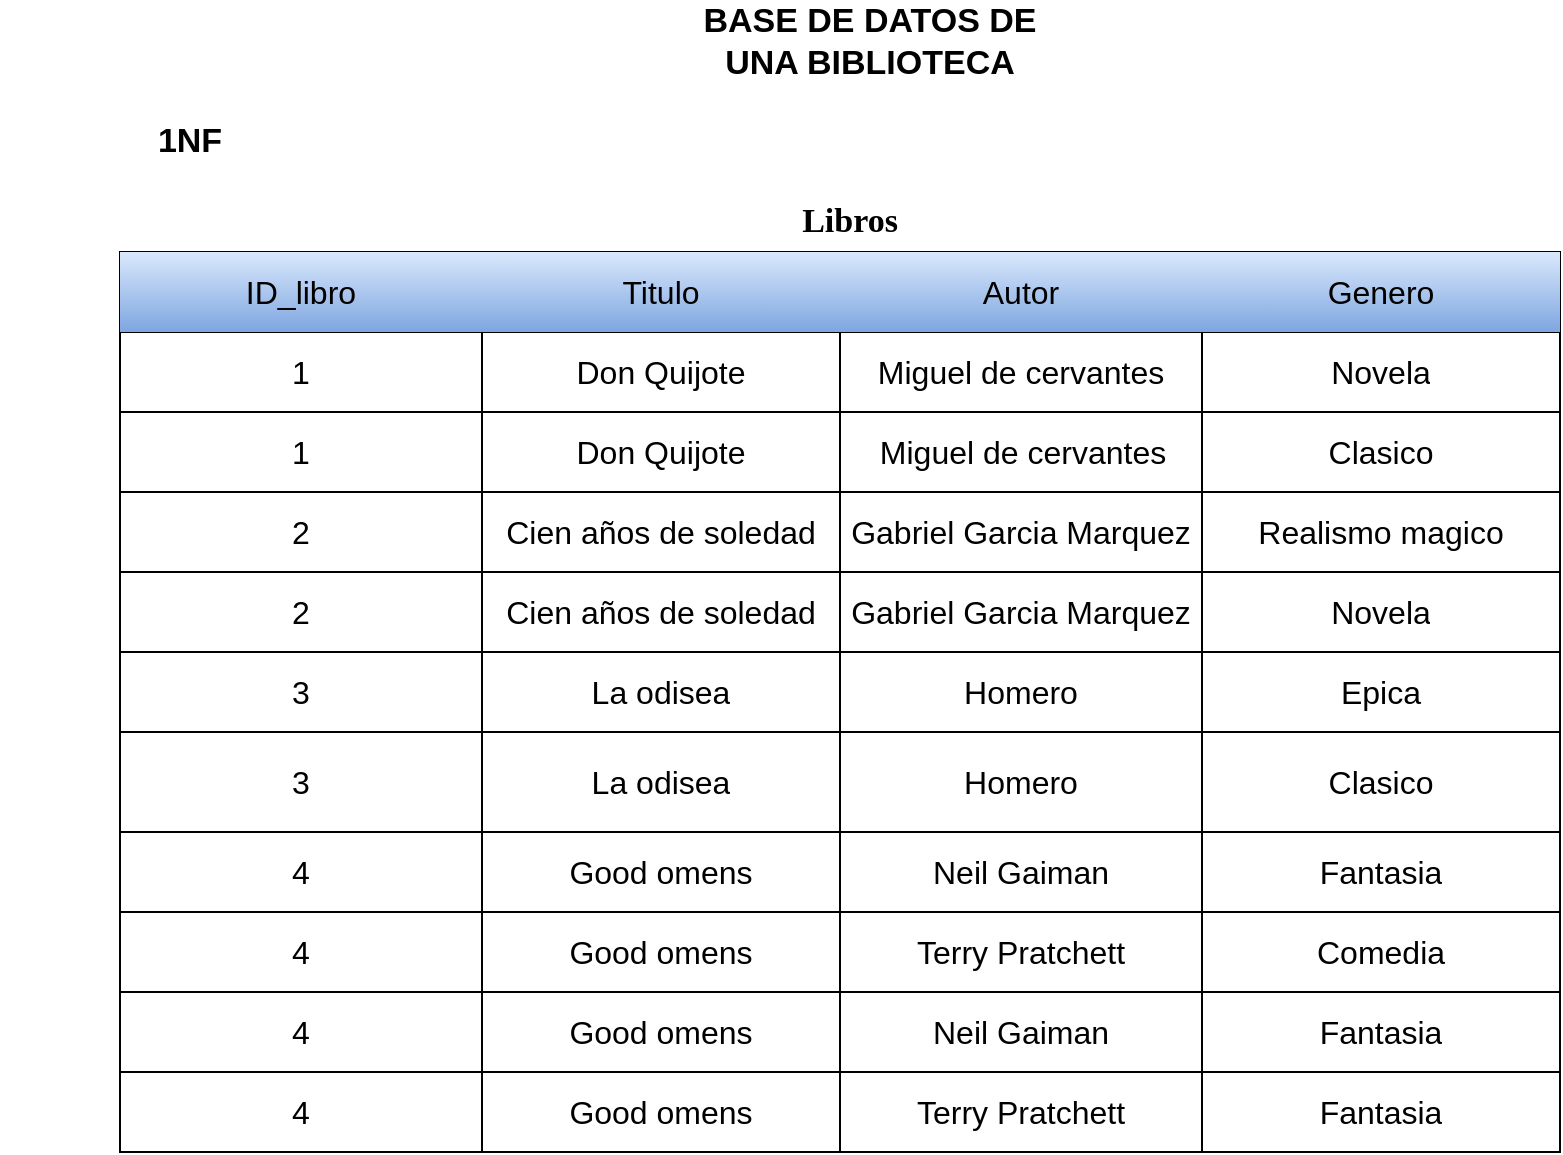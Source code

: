 <mxfile version="24.5.5" type="device" pages="8">
  <diagram name="Ejercicio 1" id="Qr1XWyDt6AULlcheayZu">
    <mxGraphModel dx="1214" dy="628" grid="1" gridSize="10" guides="1" tooltips="1" connect="1" arrows="1" fold="1" page="1" pageScale="1" pageWidth="827" pageHeight="1169" math="0" shadow="0">
      <root>
        <mxCell id="0" />
        <mxCell id="1" parent="0" />
        <mxCell id="qKf1pt01j6I08-uvjUVY-1" value="BASE DE DATOS DE UNA BIBLIOTECA" style="text;html=1;align=center;verticalAlign=middle;whiteSpace=wrap;rounded=0;fontStyle=1;fontSize=17;" parent="1" vertex="1">
          <mxGeometry x="340" y="40" width="190" height="30" as="geometry" />
        </mxCell>
        <mxCell id="qKf1pt01j6I08-uvjUVY-2" value="1NF" style="text;html=1;align=center;verticalAlign=middle;whiteSpace=wrap;rounded=0;fontStyle=1;fontSize=17;" parent="1" vertex="1">
          <mxGeometry y="90" width="190" height="30" as="geometry" />
        </mxCell>
        <mxCell id="qKf1pt01j6I08-uvjUVY-11" value="" style="shape=table;startSize=0;container=1;collapsible=0;childLayout=tableLayout;fontSize=16;" parent="1" vertex="1">
          <mxGeometry x="60" y="160" width="720" height="450" as="geometry" />
        </mxCell>
        <mxCell id="qKf1pt01j6I08-uvjUVY-32" style="shape=tableRow;horizontal=0;startSize=0;swimlaneHead=0;swimlaneBody=0;strokeColor=inherit;top=0;left=0;bottom=0;right=0;collapsible=0;dropTarget=0;fillColor=none;points=[[0,0.5],[1,0.5]];portConstraint=eastwest;fontSize=16;" parent="qKf1pt01j6I08-uvjUVY-11" vertex="1">
          <mxGeometry width="720" height="40" as="geometry" />
        </mxCell>
        <mxCell id="qKf1pt01j6I08-uvjUVY-52" value="ID_libro" style="shape=partialRectangle;html=1;whiteSpace=wrap;connectable=0;strokeColor=default;overflow=hidden;fillColor=#dae8fc;top=0;left=0;bottom=0;right=0;pointerEvents=1;fontSize=16;gradientColor=#7ea6e0;perimeterSpacing=5;" parent="qKf1pt01j6I08-uvjUVY-32" vertex="1">
          <mxGeometry width="181" height="40" as="geometry">
            <mxRectangle width="181" height="40" as="alternateBounds" />
          </mxGeometry>
        </mxCell>
        <mxCell id="qKf1pt01j6I08-uvjUVY-44" value="Titulo" style="shape=partialRectangle;html=1;whiteSpace=wrap;connectable=0;strokeColor=default;overflow=hidden;fillColor=#dae8fc;top=0;left=0;bottom=0;right=0;pointerEvents=1;fontSize=16;gradientColor=#7ea6e0;labelBorderColor=none;strokeWidth=3;shadow=0;" parent="qKf1pt01j6I08-uvjUVY-32" vertex="1">
          <mxGeometry x="181" width="179" height="40" as="geometry">
            <mxRectangle width="179" height="40" as="alternateBounds" />
          </mxGeometry>
        </mxCell>
        <mxCell id="qKf1pt01j6I08-uvjUVY-33" value="Autor" style="shape=partialRectangle;html=1;whiteSpace=wrap;connectable=0;strokeColor=#6c8ebf;overflow=hidden;fillColor=#dae8fc;top=0;left=0;bottom=0;right=0;pointerEvents=1;fontSize=16;gradientColor=#7ea6e0;" parent="qKf1pt01j6I08-uvjUVY-32" vertex="1">
          <mxGeometry x="360" width="181" height="40" as="geometry">
            <mxRectangle width="181" height="40" as="alternateBounds" />
          </mxGeometry>
        </mxCell>
        <mxCell id="qKf1pt01j6I08-uvjUVY-34" value="Genero" style="shape=partialRectangle;html=1;whiteSpace=wrap;connectable=0;strokeColor=#06080A;overflow=hidden;fillColor=#dae8fc;top=0;left=0;bottom=0;right=0;pointerEvents=1;fontSize=16;gradientColor=#7ea6e0;" parent="qKf1pt01j6I08-uvjUVY-32" vertex="1">
          <mxGeometry x="541" width="179" height="40" as="geometry">
            <mxRectangle width="179" height="40" as="alternateBounds" />
          </mxGeometry>
        </mxCell>
        <mxCell id="qKf1pt01j6I08-uvjUVY-12" value="" style="shape=tableRow;horizontal=0;startSize=0;swimlaneHead=0;swimlaneBody=0;strokeColor=inherit;top=0;left=0;bottom=0;right=0;collapsible=0;dropTarget=0;fillColor=none;points=[[0,0.5],[1,0.5]];portConstraint=eastwest;fontSize=16;" parent="qKf1pt01j6I08-uvjUVY-11" vertex="1">
          <mxGeometry y="40" width="720" height="40" as="geometry" />
        </mxCell>
        <mxCell id="qKf1pt01j6I08-uvjUVY-53" value="1" style="shape=partialRectangle;html=1;whiteSpace=wrap;connectable=0;strokeColor=inherit;overflow=hidden;fillColor=none;top=0;left=0;bottom=0;right=0;pointerEvents=1;fontSize=16;" parent="qKf1pt01j6I08-uvjUVY-12" vertex="1">
          <mxGeometry width="181" height="40" as="geometry">
            <mxRectangle width="181" height="40" as="alternateBounds" />
          </mxGeometry>
        </mxCell>
        <mxCell id="qKf1pt01j6I08-uvjUVY-45" value="Don Quijote" style="shape=partialRectangle;html=1;whiteSpace=wrap;connectable=0;strokeColor=inherit;overflow=hidden;fillColor=none;top=0;left=0;bottom=0;right=0;pointerEvents=1;fontSize=16;" parent="qKf1pt01j6I08-uvjUVY-12" vertex="1">
          <mxGeometry x="181" width="179" height="40" as="geometry">
            <mxRectangle width="179" height="40" as="alternateBounds" />
          </mxGeometry>
        </mxCell>
        <mxCell id="qKf1pt01j6I08-uvjUVY-13" value="Miguel de cervantes" style="shape=partialRectangle;html=1;whiteSpace=wrap;connectable=0;strokeColor=inherit;overflow=hidden;fillColor=none;top=0;left=0;bottom=0;right=0;pointerEvents=1;fontSize=16;" parent="qKf1pt01j6I08-uvjUVY-12" vertex="1">
          <mxGeometry x="360" width="181" height="40" as="geometry">
            <mxRectangle width="181" height="40" as="alternateBounds" />
          </mxGeometry>
        </mxCell>
        <mxCell id="qKf1pt01j6I08-uvjUVY-14" value="Novela" style="shape=partialRectangle;html=1;whiteSpace=wrap;connectable=0;strokeColor=inherit;overflow=hidden;fillColor=none;top=0;left=0;bottom=0;right=0;pointerEvents=1;fontSize=16;" parent="qKf1pt01j6I08-uvjUVY-12" vertex="1">
          <mxGeometry x="541" width="179" height="40" as="geometry">
            <mxRectangle width="179" height="40" as="alternateBounds" />
          </mxGeometry>
        </mxCell>
        <mxCell id="qKf1pt01j6I08-uvjUVY-16" value="" style="shape=tableRow;horizontal=0;startSize=0;swimlaneHead=0;swimlaneBody=0;strokeColor=inherit;top=0;left=0;bottom=0;right=0;collapsible=0;dropTarget=0;fillColor=none;points=[[0,0.5],[1,0.5]];portConstraint=eastwest;fontSize=16;" parent="qKf1pt01j6I08-uvjUVY-11" vertex="1">
          <mxGeometry y="80" width="720" height="40" as="geometry" />
        </mxCell>
        <mxCell id="qKf1pt01j6I08-uvjUVY-54" value="1" style="shape=partialRectangle;html=1;whiteSpace=wrap;connectable=0;strokeColor=inherit;overflow=hidden;fillColor=none;top=0;left=0;bottom=0;right=0;pointerEvents=1;fontSize=16;" parent="qKf1pt01j6I08-uvjUVY-16" vertex="1">
          <mxGeometry width="181" height="40" as="geometry">
            <mxRectangle width="181" height="40" as="alternateBounds" />
          </mxGeometry>
        </mxCell>
        <mxCell id="qKf1pt01j6I08-uvjUVY-46" value="Don Quijote" style="shape=partialRectangle;html=1;whiteSpace=wrap;connectable=0;strokeColor=inherit;overflow=hidden;fillColor=none;top=0;left=0;bottom=0;right=0;pointerEvents=1;fontSize=16;" parent="qKf1pt01j6I08-uvjUVY-16" vertex="1">
          <mxGeometry x="181" width="179" height="40" as="geometry">
            <mxRectangle width="179" height="40" as="alternateBounds" />
          </mxGeometry>
        </mxCell>
        <mxCell id="qKf1pt01j6I08-uvjUVY-17" value="" style="shape=partialRectangle;html=1;whiteSpace=wrap;connectable=0;strokeColor=inherit;overflow=hidden;fillColor=none;top=0;left=0;bottom=0;right=0;pointerEvents=1;fontSize=16;" parent="qKf1pt01j6I08-uvjUVY-16" vertex="1">
          <mxGeometry x="360" width="181" height="40" as="geometry">
            <mxRectangle width="181" height="40" as="alternateBounds" />
          </mxGeometry>
        </mxCell>
        <mxCell id="qKf1pt01j6I08-uvjUVY-18" value="Clasico" style="shape=partialRectangle;html=1;whiteSpace=wrap;connectable=0;strokeColor=inherit;overflow=hidden;fillColor=none;top=0;left=0;bottom=0;right=0;pointerEvents=1;fontSize=16;" parent="qKf1pt01j6I08-uvjUVY-16" vertex="1">
          <mxGeometry x="541" width="179" height="40" as="geometry">
            <mxRectangle width="179" height="40" as="alternateBounds" />
          </mxGeometry>
        </mxCell>
        <mxCell id="qKf1pt01j6I08-uvjUVY-28" style="shape=tableRow;horizontal=0;startSize=0;swimlaneHead=0;swimlaneBody=0;strokeColor=inherit;top=0;left=0;bottom=0;right=0;collapsible=0;dropTarget=0;fillColor=none;points=[[0,0.5],[1,0.5]];portConstraint=eastwest;fontSize=16;" parent="qKf1pt01j6I08-uvjUVY-11" vertex="1">
          <mxGeometry y="120" width="720" height="40" as="geometry" />
        </mxCell>
        <mxCell id="qKf1pt01j6I08-uvjUVY-55" value="2" style="shape=partialRectangle;html=1;whiteSpace=wrap;connectable=0;strokeColor=inherit;overflow=hidden;fillColor=none;top=0;left=0;bottom=0;right=0;pointerEvents=1;fontSize=16;" parent="qKf1pt01j6I08-uvjUVY-28" vertex="1">
          <mxGeometry width="181" height="40" as="geometry">
            <mxRectangle width="181" height="40" as="alternateBounds" />
          </mxGeometry>
        </mxCell>
        <mxCell id="qKf1pt01j6I08-uvjUVY-47" value="Cien años de soledad" style="shape=partialRectangle;html=1;whiteSpace=wrap;connectable=0;strokeColor=inherit;overflow=hidden;fillColor=none;top=0;left=0;bottom=0;right=0;pointerEvents=1;fontSize=16;" parent="qKf1pt01j6I08-uvjUVY-28" vertex="1">
          <mxGeometry x="181" width="179" height="40" as="geometry">
            <mxRectangle width="179" height="40" as="alternateBounds" />
          </mxGeometry>
        </mxCell>
        <mxCell id="qKf1pt01j6I08-uvjUVY-29" value="Gabriel Garcia Marquez" style="shape=partialRectangle;html=1;whiteSpace=wrap;connectable=0;strokeColor=inherit;overflow=hidden;fillColor=none;top=0;left=0;bottom=0;right=0;pointerEvents=1;fontSize=16;" parent="qKf1pt01j6I08-uvjUVY-28" vertex="1">
          <mxGeometry x="360" width="181" height="40" as="geometry">
            <mxRectangle width="181" height="40" as="alternateBounds" />
          </mxGeometry>
        </mxCell>
        <mxCell id="qKf1pt01j6I08-uvjUVY-30" value="Realismo magico" style="shape=partialRectangle;html=1;whiteSpace=wrap;connectable=0;strokeColor=inherit;overflow=hidden;fillColor=none;top=0;left=0;bottom=0;right=0;pointerEvents=1;fontSize=16;" parent="qKf1pt01j6I08-uvjUVY-28" vertex="1">
          <mxGeometry x="541" width="179" height="40" as="geometry">
            <mxRectangle width="179" height="40" as="alternateBounds" />
          </mxGeometry>
        </mxCell>
        <mxCell id="qKf1pt01j6I08-uvjUVY-89" style="shape=tableRow;horizontal=0;startSize=0;swimlaneHead=0;swimlaneBody=0;strokeColor=inherit;top=0;left=0;bottom=0;right=0;collapsible=0;dropTarget=0;fillColor=none;points=[[0,0.5],[1,0.5]];portConstraint=eastwest;fontSize=16;" parent="qKf1pt01j6I08-uvjUVY-11" vertex="1">
          <mxGeometry y="160" width="720" height="40" as="geometry" />
        </mxCell>
        <mxCell id="qKf1pt01j6I08-uvjUVY-90" value="2" style="shape=partialRectangle;html=1;whiteSpace=wrap;connectable=0;strokeColor=inherit;overflow=hidden;fillColor=none;top=0;left=0;bottom=0;right=0;pointerEvents=1;fontSize=16;" parent="qKf1pt01j6I08-uvjUVY-89" vertex="1">
          <mxGeometry width="181" height="40" as="geometry">
            <mxRectangle width="181" height="40" as="alternateBounds" />
          </mxGeometry>
        </mxCell>
        <mxCell id="qKf1pt01j6I08-uvjUVY-91" value="Cien años de soledad" style="shape=partialRectangle;html=1;whiteSpace=wrap;connectable=0;strokeColor=inherit;overflow=hidden;fillColor=none;top=0;left=0;bottom=0;right=0;pointerEvents=1;fontSize=16;" parent="qKf1pt01j6I08-uvjUVY-89" vertex="1">
          <mxGeometry x="181" width="179" height="40" as="geometry">
            <mxRectangle width="179" height="40" as="alternateBounds" />
          </mxGeometry>
        </mxCell>
        <mxCell id="qKf1pt01j6I08-uvjUVY-92" value="Gabriel Garcia Marquez" style="shape=partialRectangle;html=1;whiteSpace=wrap;connectable=0;strokeColor=inherit;overflow=hidden;fillColor=none;top=0;left=0;bottom=0;right=0;pointerEvents=1;fontSize=16;" parent="qKf1pt01j6I08-uvjUVY-89" vertex="1">
          <mxGeometry x="360" width="181" height="40" as="geometry">
            <mxRectangle width="181" height="40" as="alternateBounds" />
          </mxGeometry>
        </mxCell>
        <mxCell id="qKf1pt01j6I08-uvjUVY-93" value="Novela" style="shape=partialRectangle;html=1;whiteSpace=wrap;connectable=0;strokeColor=inherit;overflow=hidden;fillColor=none;top=0;left=0;bottom=0;right=0;pointerEvents=1;fontSize=16;" parent="qKf1pt01j6I08-uvjUVY-89" vertex="1">
          <mxGeometry x="541" width="179" height="40" as="geometry">
            <mxRectangle width="179" height="40" as="alternateBounds" />
          </mxGeometry>
        </mxCell>
        <mxCell id="qKf1pt01j6I08-uvjUVY-94" style="shape=tableRow;horizontal=0;startSize=0;swimlaneHead=0;swimlaneBody=0;strokeColor=inherit;top=0;left=0;bottom=0;right=0;collapsible=0;dropTarget=0;fillColor=none;points=[[0,0.5],[1,0.5]];portConstraint=eastwest;fontSize=16;" parent="qKf1pt01j6I08-uvjUVY-11" vertex="1">
          <mxGeometry y="200" width="720" height="40" as="geometry" />
        </mxCell>
        <mxCell id="qKf1pt01j6I08-uvjUVY-95" value="3" style="shape=partialRectangle;html=1;whiteSpace=wrap;connectable=0;strokeColor=inherit;overflow=hidden;fillColor=none;top=0;left=0;bottom=0;right=0;pointerEvents=1;fontSize=16;" parent="qKf1pt01j6I08-uvjUVY-94" vertex="1">
          <mxGeometry width="181" height="40" as="geometry">
            <mxRectangle width="181" height="40" as="alternateBounds" />
          </mxGeometry>
        </mxCell>
        <mxCell id="qKf1pt01j6I08-uvjUVY-96" value="La odisea" style="shape=partialRectangle;html=1;whiteSpace=wrap;connectable=0;strokeColor=inherit;overflow=hidden;fillColor=none;top=0;left=0;bottom=0;right=0;pointerEvents=1;fontSize=16;" parent="qKf1pt01j6I08-uvjUVY-94" vertex="1">
          <mxGeometry x="181" width="179" height="40" as="geometry">
            <mxRectangle width="179" height="40" as="alternateBounds" />
          </mxGeometry>
        </mxCell>
        <mxCell id="qKf1pt01j6I08-uvjUVY-97" value="Homero" style="shape=partialRectangle;html=1;whiteSpace=wrap;connectable=0;strokeColor=inherit;overflow=hidden;fillColor=none;top=0;left=0;bottom=0;right=0;pointerEvents=1;fontSize=16;" parent="qKf1pt01j6I08-uvjUVY-94" vertex="1">
          <mxGeometry x="360" width="181" height="40" as="geometry">
            <mxRectangle width="181" height="40" as="alternateBounds" />
          </mxGeometry>
        </mxCell>
        <mxCell id="qKf1pt01j6I08-uvjUVY-98" value="Epica" style="shape=partialRectangle;html=1;whiteSpace=wrap;connectable=0;strokeColor=inherit;overflow=hidden;fillColor=none;top=0;left=0;bottom=0;right=0;pointerEvents=1;fontSize=16;" parent="qKf1pt01j6I08-uvjUVY-94" vertex="1">
          <mxGeometry x="541" width="179" height="40" as="geometry">
            <mxRectangle width="179" height="40" as="alternateBounds" />
          </mxGeometry>
        </mxCell>
        <mxCell id="qKf1pt01j6I08-uvjUVY-99" style="shape=tableRow;horizontal=0;startSize=0;swimlaneHead=0;swimlaneBody=0;strokeColor=inherit;top=0;left=0;bottom=0;right=0;collapsible=0;dropTarget=0;fillColor=none;points=[[0,0.5],[1,0.5]];portConstraint=eastwest;fontSize=16;" parent="qKf1pt01j6I08-uvjUVY-11" vertex="1">
          <mxGeometry y="240" width="720" height="50" as="geometry" />
        </mxCell>
        <mxCell id="qKf1pt01j6I08-uvjUVY-100" value="3" style="shape=partialRectangle;html=1;whiteSpace=wrap;connectable=0;strokeColor=inherit;overflow=hidden;fillColor=none;top=0;left=0;bottom=0;right=0;pointerEvents=1;fontSize=16;" parent="qKf1pt01j6I08-uvjUVY-99" vertex="1">
          <mxGeometry width="181" height="50" as="geometry">
            <mxRectangle width="181" height="50" as="alternateBounds" />
          </mxGeometry>
        </mxCell>
        <mxCell id="qKf1pt01j6I08-uvjUVY-101" value="La odisea" style="shape=partialRectangle;html=1;whiteSpace=wrap;connectable=0;strokeColor=inherit;overflow=hidden;fillColor=none;top=0;left=0;bottom=0;right=0;pointerEvents=1;fontSize=16;" parent="qKf1pt01j6I08-uvjUVY-99" vertex="1">
          <mxGeometry x="181" width="179" height="50" as="geometry">
            <mxRectangle width="179" height="50" as="alternateBounds" />
          </mxGeometry>
        </mxCell>
        <mxCell id="qKf1pt01j6I08-uvjUVY-102" value="Homero" style="shape=partialRectangle;html=1;whiteSpace=wrap;connectable=0;strokeColor=inherit;overflow=hidden;fillColor=none;top=0;left=0;bottom=0;right=0;pointerEvents=1;fontSize=16;" parent="qKf1pt01j6I08-uvjUVY-99" vertex="1">
          <mxGeometry x="360" width="181" height="50" as="geometry">
            <mxRectangle width="181" height="50" as="alternateBounds" />
          </mxGeometry>
        </mxCell>
        <mxCell id="qKf1pt01j6I08-uvjUVY-103" value="Clasico" style="shape=partialRectangle;html=1;whiteSpace=wrap;connectable=0;strokeColor=inherit;overflow=hidden;fillColor=none;top=0;left=0;bottom=0;right=0;pointerEvents=1;fontSize=16;" parent="qKf1pt01j6I08-uvjUVY-99" vertex="1">
          <mxGeometry x="541" width="179" height="50" as="geometry">
            <mxRectangle width="179" height="50" as="alternateBounds" />
          </mxGeometry>
        </mxCell>
        <mxCell id="qKf1pt01j6I08-uvjUVY-104" style="shape=tableRow;horizontal=0;startSize=0;swimlaneHead=0;swimlaneBody=0;strokeColor=inherit;top=0;left=0;bottom=0;right=0;collapsible=0;dropTarget=0;fillColor=none;points=[[0,0.5],[1,0.5]];portConstraint=eastwest;fontSize=16;" parent="qKf1pt01j6I08-uvjUVY-11" vertex="1">
          <mxGeometry y="290" width="720" height="40" as="geometry" />
        </mxCell>
        <mxCell id="qKf1pt01j6I08-uvjUVY-105" value="4" style="shape=partialRectangle;html=1;whiteSpace=wrap;connectable=0;strokeColor=inherit;overflow=hidden;fillColor=none;top=0;left=0;bottom=0;right=0;pointerEvents=1;fontSize=16;" parent="qKf1pt01j6I08-uvjUVY-104" vertex="1">
          <mxGeometry width="181" height="40" as="geometry">
            <mxRectangle width="181" height="40" as="alternateBounds" />
          </mxGeometry>
        </mxCell>
        <mxCell id="qKf1pt01j6I08-uvjUVY-106" value="Good omens" style="shape=partialRectangle;html=1;whiteSpace=wrap;connectable=0;strokeColor=inherit;overflow=hidden;fillColor=none;top=0;left=0;bottom=0;right=0;pointerEvents=1;fontSize=16;" parent="qKf1pt01j6I08-uvjUVY-104" vertex="1">
          <mxGeometry x="181" width="179" height="40" as="geometry">
            <mxRectangle width="179" height="40" as="alternateBounds" />
          </mxGeometry>
        </mxCell>
        <mxCell id="qKf1pt01j6I08-uvjUVY-107" value="Neil Gaiman" style="shape=partialRectangle;html=1;whiteSpace=wrap;connectable=0;strokeColor=inherit;overflow=hidden;fillColor=none;top=0;left=0;bottom=0;right=0;pointerEvents=1;fontSize=16;" parent="qKf1pt01j6I08-uvjUVY-104" vertex="1">
          <mxGeometry x="360" width="181" height="40" as="geometry">
            <mxRectangle width="181" height="40" as="alternateBounds" />
          </mxGeometry>
        </mxCell>
        <mxCell id="qKf1pt01j6I08-uvjUVY-108" value="Fantasia" style="shape=partialRectangle;html=1;whiteSpace=wrap;connectable=0;strokeColor=inherit;overflow=hidden;fillColor=none;top=0;left=0;bottom=0;right=0;pointerEvents=1;fontSize=16;" parent="qKf1pt01j6I08-uvjUVY-104" vertex="1">
          <mxGeometry x="541" width="179" height="40" as="geometry">
            <mxRectangle width="179" height="40" as="alternateBounds" />
          </mxGeometry>
        </mxCell>
        <mxCell id="qKf1pt01j6I08-uvjUVY-109" style="shape=tableRow;horizontal=0;startSize=0;swimlaneHead=0;swimlaneBody=0;strokeColor=inherit;top=0;left=0;bottom=0;right=0;collapsible=0;dropTarget=0;fillColor=none;points=[[0,0.5],[1,0.5]];portConstraint=eastwest;fontSize=16;" parent="qKf1pt01j6I08-uvjUVY-11" vertex="1">
          <mxGeometry y="330" width="720" height="40" as="geometry" />
        </mxCell>
        <mxCell id="qKf1pt01j6I08-uvjUVY-110" value="4" style="shape=partialRectangle;html=1;whiteSpace=wrap;connectable=0;strokeColor=inherit;overflow=hidden;fillColor=none;top=0;left=0;bottom=0;right=0;pointerEvents=1;fontSize=16;" parent="qKf1pt01j6I08-uvjUVY-109" vertex="1">
          <mxGeometry width="181" height="40" as="geometry">
            <mxRectangle width="181" height="40" as="alternateBounds" />
          </mxGeometry>
        </mxCell>
        <mxCell id="qKf1pt01j6I08-uvjUVY-111" value="Good omens" style="shape=partialRectangle;html=1;whiteSpace=wrap;connectable=0;strokeColor=inherit;overflow=hidden;fillColor=none;top=0;left=0;bottom=0;right=0;pointerEvents=1;fontSize=16;" parent="qKf1pt01j6I08-uvjUVY-109" vertex="1">
          <mxGeometry x="181" width="179" height="40" as="geometry">
            <mxRectangle width="179" height="40" as="alternateBounds" />
          </mxGeometry>
        </mxCell>
        <mxCell id="qKf1pt01j6I08-uvjUVY-112" value="Terry Pratchett" style="shape=partialRectangle;html=1;whiteSpace=wrap;connectable=0;strokeColor=inherit;overflow=hidden;fillColor=none;top=0;left=0;bottom=0;right=0;pointerEvents=1;fontSize=16;" parent="qKf1pt01j6I08-uvjUVY-109" vertex="1">
          <mxGeometry x="360" width="181" height="40" as="geometry">
            <mxRectangle width="181" height="40" as="alternateBounds" />
          </mxGeometry>
        </mxCell>
        <mxCell id="qKf1pt01j6I08-uvjUVY-113" value="Comedia" style="shape=partialRectangle;html=1;whiteSpace=wrap;connectable=0;strokeColor=inherit;overflow=hidden;fillColor=none;top=0;left=0;bottom=0;right=0;pointerEvents=1;fontSize=16;" parent="qKf1pt01j6I08-uvjUVY-109" vertex="1">
          <mxGeometry x="541" width="179" height="40" as="geometry">
            <mxRectangle width="179" height="40" as="alternateBounds" />
          </mxGeometry>
        </mxCell>
        <mxCell id="gVdn5qtcodraiA1RopeS-1" style="shape=tableRow;horizontal=0;startSize=0;swimlaneHead=0;swimlaneBody=0;strokeColor=inherit;top=0;left=0;bottom=0;right=0;collapsible=0;dropTarget=0;fillColor=none;points=[[0,0.5],[1,0.5]];portConstraint=eastwest;fontSize=16;" vertex="1" parent="qKf1pt01j6I08-uvjUVY-11">
          <mxGeometry y="370" width="720" height="40" as="geometry" />
        </mxCell>
        <mxCell id="gVdn5qtcodraiA1RopeS-2" value="4" style="shape=partialRectangle;html=1;whiteSpace=wrap;connectable=0;strokeColor=inherit;overflow=hidden;fillColor=none;top=0;left=0;bottom=0;right=0;pointerEvents=1;fontSize=16;" vertex="1" parent="gVdn5qtcodraiA1RopeS-1">
          <mxGeometry width="181" height="40" as="geometry">
            <mxRectangle width="181" height="40" as="alternateBounds" />
          </mxGeometry>
        </mxCell>
        <mxCell id="gVdn5qtcodraiA1RopeS-3" value="Good omens" style="shape=partialRectangle;html=1;whiteSpace=wrap;connectable=0;strokeColor=inherit;overflow=hidden;fillColor=none;top=0;left=0;bottom=0;right=0;pointerEvents=1;fontSize=16;" vertex="1" parent="gVdn5qtcodraiA1RopeS-1">
          <mxGeometry x="181" width="179" height="40" as="geometry">
            <mxRectangle width="179" height="40" as="alternateBounds" />
          </mxGeometry>
        </mxCell>
        <mxCell id="gVdn5qtcodraiA1RopeS-4" value="Neil Gaiman" style="shape=partialRectangle;html=1;whiteSpace=wrap;connectable=0;strokeColor=inherit;overflow=hidden;fillColor=none;top=0;left=0;bottom=0;right=0;pointerEvents=1;fontSize=16;" vertex="1" parent="gVdn5qtcodraiA1RopeS-1">
          <mxGeometry x="360" width="181" height="40" as="geometry">
            <mxRectangle width="181" height="40" as="alternateBounds" />
          </mxGeometry>
        </mxCell>
        <mxCell id="gVdn5qtcodraiA1RopeS-5" value="Fantasia" style="shape=partialRectangle;html=1;whiteSpace=wrap;connectable=0;strokeColor=inherit;overflow=hidden;fillColor=none;top=0;left=0;bottom=0;right=0;pointerEvents=1;fontSize=16;" vertex="1" parent="gVdn5qtcodraiA1RopeS-1">
          <mxGeometry x="541" width="179" height="40" as="geometry">
            <mxRectangle width="179" height="40" as="alternateBounds" />
          </mxGeometry>
        </mxCell>
        <mxCell id="gVdn5qtcodraiA1RopeS-6" style="shape=tableRow;horizontal=0;startSize=0;swimlaneHead=0;swimlaneBody=0;strokeColor=inherit;top=0;left=0;bottom=0;right=0;collapsible=0;dropTarget=0;fillColor=none;points=[[0,0.5],[1,0.5]];portConstraint=eastwest;fontSize=16;" vertex="1" parent="qKf1pt01j6I08-uvjUVY-11">
          <mxGeometry y="410" width="720" height="40" as="geometry" />
        </mxCell>
        <mxCell id="gVdn5qtcodraiA1RopeS-7" value="4" style="shape=partialRectangle;html=1;whiteSpace=wrap;connectable=0;strokeColor=inherit;overflow=hidden;fillColor=none;top=0;left=0;bottom=0;right=0;pointerEvents=1;fontSize=16;" vertex="1" parent="gVdn5qtcodraiA1RopeS-6">
          <mxGeometry width="181" height="40" as="geometry">
            <mxRectangle width="181" height="40" as="alternateBounds" />
          </mxGeometry>
        </mxCell>
        <mxCell id="gVdn5qtcodraiA1RopeS-8" value="Good omens" style="shape=partialRectangle;html=1;whiteSpace=wrap;connectable=0;strokeColor=inherit;overflow=hidden;fillColor=none;top=0;left=0;bottom=0;right=0;pointerEvents=1;fontSize=16;" vertex="1" parent="gVdn5qtcodraiA1RopeS-6">
          <mxGeometry x="181" width="179" height="40" as="geometry">
            <mxRectangle width="179" height="40" as="alternateBounds" />
          </mxGeometry>
        </mxCell>
        <mxCell id="gVdn5qtcodraiA1RopeS-9" value="Terry Pratchett" style="shape=partialRectangle;html=1;whiteSpace=wrap;connectable=0;strokeColor=inherit;overflow=hidden;fillColor=none;top=0;left=0;bottom=0;right=0;pointerEvents=1;fontSize=16;" vertex="1" parent="gVdn5qtcodraiA1RopeS-6">
          <mxGeometry x="360" width="181" height="40" as="geometry">
            <mxRectangle width="181" height="40" as="alternateBounds" />
          </mxGeometry>
        </mxCell>
        <mxCell id="gVdn5qtcodraiA1RopeS-10" value="Fantasia" style="shape=partialRectangle;html=1;whiteSpace=wrap;connectable=0;strokeColor=inherit;overflow=hidden;fillColor=none;top=0;left=0;bottom=0;right=0;pointerEvents=1;fontSize=16;" vertex="1" parent="gVdn5qtcodraiA1RopeS-6">
          <mxGeometry x="541" width="179" height="40" as="geometry">
            <mxRectangle width="179" height="40" as="alternateBounds" />
          </mxGeometry>
        </mxCell>
        <mxCell id="qKf1pt01j6I08-uvjUVY-56" value="Miguel de cervantes" style="shape=partialRectangle;html=1;whiteSpace=wrap;connectable=0;strokeColor=inherit;overflow=hidden;fillColor=none;top=0;left=0;bottom=0;right=0;pointerEvents=1;fontSize=16;" parent="1" vertex="1">
          <mxGeometry x="430" y="240" width="163" height="40" as="geometry">
            <mxRectangle width="163" height="40" as="alternateBounds" />
          </mxGeometry>
        </mxCell>
        <mxCell id="qKf1pt01j6I08-uvjUVY-119" value="Libros" style="text;html=1;align=center;verticalAlign=middle;whiteSpace=wrap;rounded=0;fontStyle=1;fontSize=17;fontFamily=Verdana;" parent="1" vertex="1">
          <mxGeometry x="330" y="130" width="190" height="30" as="geometry" />
        </mxCell>
      </root>
    </mxGraphModel>
  </diagram>
  <diagram id="jRyuoD31T-eZ-8gcEuGC" name="Ejercicio 2">
    <mxGraphModel dx="1214" dy="628" grid="1" gridSize="10" guides="1" tooltips="1" connect="1" arrows="1" fold="1" page="1" pageScale="1" pageWidth="827" pageHeight="1169" math="0" shadow="0">
      <root>
        <mxCell id="0" />
        <mxCell id="1" parent="0" />
        <mxCell id="xsahs17My6l2bEVuUDlJ-1" value="" style="shape=table;startSize=0;container=1;collapsible=0;childLayout=tableLayout;fontSize=16;" parent="1" vertex="1">
          <mxGeometry x="210" y="160" width="448" height="120" as="geometry" />
        </mxCell>
        <mxCell id="xsahs17My6l2bEVuUDlJ-2" value="" style="shape=tableRow;horizontal=0;startSize=0;swimlaneHead=0;swimlaneBody=0;strokeColor=inherit;top=0;left=0;bottom=0;right=0;collapsible=0;dropTarget=0;fillColor=none;points=[[0,0.5],[1,0.5]];portConstraint=eastwest;fontSize=16;" parent="xsahs17My6l2bEVuUDlJ-1" vertex="1">
          <mxGeometry width="448" height="40" as="geometry" />
        </mxCell>
        <mxCell id="xsahs17My6l2bEVuUDlJ-3" value="ID_cliente" style="shape=partialRectangle;html=1;whiteSpace=wrap;connectable=0;strokeColor=#6c8ebf;overflow=hidden;fillColor=#dae8fc;top=0;left=0;bottom=0;right=0;pointerEvents=1;fontSize=16;gradientColor=#7ea6e0;" parent="xsahs17My6l2bEVuUDlJ-2" vertex="1">
          <mxGeometry width="112" height="40" as="geometry">
            <mxRectangle width="112" height="40" as="alternateBounds" />
          </mxGeometry>
        </mxCell>
        <mxCell id="xsahs17My6l2bEVuUDlJ-4" value="Cliente" style="shape=partialRectangle;html=1;whiteSpace=wrap;connectable=0;strokeColor=#6c8ebf;overflow=hidden;fillColor=#dae8fc;top=0;left=0;bottom=0;right=0;pointerEvents=1;fontSize=16;gradientColor=#7ea6e0;" parent="xsahs17My6l2bEVuUDlJ-2" vertex="1">
          <mxGeometry x="112" width="112" height="40" as="geometry">
            <mxRectangle width="112" height="40" as="alternateBounds" />
          </mxGeometry>
        </mxCell>
        <mxCell id="xsahs17My6l2bEVuUDlJ-5" value="Direccion" style="shape=partialRectangle;html=1;whiteSpace=wrap;connectable=0;strokeColor=#6c8ebf;overflow=hidden;fillColor=#dae8fc;top=0;left=0;bottom=0;right=0;pointerEvents=1;fontSize=16;gradientColor=#7ea6e0;" parent="xsahs17My6l2bEVuUDlJ-2" vertex="1">
          <mxGeometry x="224" width="112" height="40" as="geometry">
            <mxRectangle width="112" height="40" as="alternateBounds" />
          </mxGeometry>
        </mxCell>
        <mxCell id="dpLUYHb6AVahhM1fk_gA-1" value="Ciudad" style="shape=partialRectangle;html=1;whiteSpace=wrap;connectable=0;strokeColor=#6c8ebf;overflow=hidden;fillColor=#dae8fc;top=0;left=0;bottom=0;right=0;pointerEvents=1;fontSize=16;gradientColor=#7ea6e0;" parent="xsahs17My6l2bEVuUDlJ-2" vertex="1">
          <mxGeometry x="336" width="112" height="40" as="geometry">
            <mxRectangle width="112" height="40" as="alternateBounds" />
          </mxGeometry>
        </mxCell>
        <mxCell id="xsahs17My6l2bEVuUDlJ-6" value="" style="shape=tableRow;horizontal=0;startSize=0;swimlaneHead=0;swimlaneBody=0;strokeColor=inherit;top=0;left=0;bottom=0;right=0;collapsible=0;dropTarget=0;fillColor=none;points=[[0,0.5],[1,0.5]];portConstraint=eastwest;fontSize=16;" parent="xsahs17My6l2bEVuUDlJ-1" vertex="1">
          <mxGeometry y="40" width="448" height="40" as="geometry" />
        </mxCell>
        <mxCell id="xsahs17My6l2bEVuUDlJ-7" value="1" style="shape=partialRectangle;html=1;whiteSpace=wrap;connectable=0;strokeColor=inherit;overflow=hidden;fillColor=none;top=0;left=0;bottom=0;right=0;pointerEvents=1;fontSize=16;" parent="xsahs17My6l2bEVuUDlJ-6" vertex="1">
          <mxGeometry width="112" height="40" as="geometry">
            <mxRectangle width="112" height="40" as="alternateBounds" />
          </mxGeometry>
        </mxCell>
        <mxCell id="xsahs17My6l2bEVuUDlJ-8" value="Juan Perez" style="shape=partialRectangle;html=1;whiteSpace=wrap;connectable=0;strokeColor=inherit;overflow=hidden;fillColor=none;top=0;left=0;bottom=0;right=0;pointerEvents=1;fontSize=16;" parent="xsahs17My6l2bEVuUDlJ-6" vertex="1">
          <mxGeometry x="112" width="112" height="40" as="geometry">
            <mxRectangle width="112" height="40" as="alternateBounds" />
          </mxGeometry>
        </mxCell>
        <mxCell id="xsahs17My6l2bEVuUDlJ-9" value="Calle 123" style="shape=partialRectangle;html=1;whiteSpace=wrap;connectable=0;strokeColor=inherit;overflow=hidden;fillColor=none;top=0;left=0;bottom=0;right=0;pointerEvents=1;fontSize=16;" parent="xsahs17My6l2bEVuUDlJ-6" vertex="1">
          <mxGeometry x="224" width="112" height="40" as="geometry">
            <mxRectangle width="112" height="40" as="alternateBounds" />
          </mxGeometry>
        </mxCell>
        <mxCell id="dpLUYHb6AVahhM1fk_gA-2" value="Ciudad A" style="shape=partialRectangle;html=1;whiteSpace=wrap;connectable=0;strokeColor=inherit;overflow=hidden;fillColor=none;top=0;left=0;bottom=0;right=0;pointerEvents=1;fontSize=16;" parent="xsahs17My6l2bEVuUDlJ-6" vertex="1">
          <mxGeometry x="336" width="112" height="40" as="geometry">
            <mxRectangle width="112" height="40" as="alternateBounds" />
          </mxGeometry>
        </mxCell>
        <mxCell id="xsahs17My6l2bEVuUDlJ-10" value="" style="shape=tableRow;horizontal=0;startSize=0;swimlaneHead=0;swimlaneBody=0;strokeColor=inherit;top=0;left=0;bottom=0;right=0;collapsible=0;dropTarget=0;fillColor=none;points=[[0,0.5],[1,0.5]];portConstraint=eastwest;fontSize=16;" parent="xsahs17My6l2bEVuUDlJ-1" vertex="1">
          <mxGeometry y="80" width="448" height="40" as="geometry" />
        </mxCell>
        <mxCell id="xsahs17My6l2bEVuUDlJ-11" value="2" style="shape=partialRectangle;html=1;whiteSpace=wrap;connectable=0;strokeColor=inherit;overflow=hidden;fillColor=none;top=0;left=0;bottom=0;right=0;pointerEvents=1;fontSize=16;" parent="xsahs17My6l2bEVuUDlJ-10" vertex="1">
          <mxGeometry width="112" height="40" as="geometry">
            <mxRectangle width="112" height="40" as="alternateBounds" />
          </mxGeometry>
        </mxCell>
        <mxCell id="xsahs17My6l2bEVuUDlJ-12" value="Ana Gomez" style="shape=partialRectangle;html=1;whiteSpace=wrap;connectable=0;strokeColor=inherit;overflow=hidden;fillColor=none;top=0;left=0;bottom=0;right=0;pointerEvents=1;fontSize=16;" parent="xsahs17My6l2bEVuUDlJ-10" vertex="1">
          <mxGeometry x="112" width="112" height="40" as="geometry">
            <mxRectangle width="112" height="40" as="alternateBounds" />
          </mxGeometry>
        </mxCell>
        <mxCell id="xsahs17My6l2bEVuUDlJ-13" value="Avenida 456" style="shape=partialRectangle;html=1;whiteSpace=wrap;connectable=0;strokeColor=inherit;overflow=hidden;fillColor=none;top=0;left=0;bottom=0;right=0;pointerEvents=1;fontSize=16;" parent="xsahs17My6l2bEVuUDlJ-10" vertex="1">
          <mxGeometry x="224" width="112" height="40" as="geometry">
            <mxRectangle width="112" height="40" as="alternateBounds" />
          </mxGeometry>
        </mxCell>
        <mxCell id="dpLUYHb6AVahhM1fk_gA-3" value="Ciudad B" style="shape=partialRectangle;html=1;whiteSpace=wrap;connectable=0;strokeColor=inherit;overflow=hidden;fillColor=none;top=0;left=0;bottom=0;right=0;pointerEvents=1;fontSize=16;" parent="xsahs17My6l2bEVuUDlJ-10" vertex="1">
          <mxGeometry x="336" width="112" height="40" as="geometry">
            <mxRectangle width="112" height="40" as="alternateBounds" />
          </mxGeometry>
        </mxCell>
        <mxCell id="xsahs17My6l2bEVuUDlJ-14" value="BASE DE DATOS DE UNA TIENDA EN LINEA" style="text;html=1;align=center;verticalAlign=middle;whiteSpace=wrap;rounded=0;fontSize=18;fontStyle=1" parent="1" vertex="1">
          <mxGeometry x="310" y="40" width="246" height="30" as="geometry" />
        </mxCell>
        <mxCell id="dpLUYHb6AVahhM1fk_gA-4" value="CLIENTES" style="text;html=1;align=center;verticalAlign=middle;whiteSpace=wrap;rounded=0;fontSize=18;fontStyle=1" parent="1" vertex="1">
          <mxGeometry x="310" y="120" width="246" height="30" as="geometry" />
        </mxCell>
        <mxCell id="dpLUYHb6AVahhM1fk_gA-5" value="2NF" style="text;html=1;align=center;verticalAlign=middle;whiteSpace=wrap;rounded=0;fontSize=18;fontStyle=1" parent="1" vertex="1">
          <mxGeometry x="110" y="90" width="246" height="30" as="geometry" />
        </mxCell>
        <mxCell id="dpLUYHb6AVahhM1fk_gA-6" value="" style="shape=table;startSize=0;container=1;collapsible=0;childLayout=tableLayout;fontSize=16;" parent="1" vertex="1">
          <mxGeometry x="219" y="380" width="430" height="160" as="geometry" />
        </mxCell>
        <mxCell id="dpLUYHb6AVahhM1fk_gA-7" value="" style="shape=tableRow;horizontal=0;startSize=0;swimlaneHead=0;swimlaneBody=0;strokeColor=inherit;top=0;left=0;bottom=0;right=0;collapsible=0;dropTarget=0;fillColor=none;points=[[0,0.5],[1,0.5]];portConstraint=eastwest;fontSize=16;" parent="dpLUYHb6AVahhM1fk_gA-6" vertex="1">
          <mxGeometry width="430" height="40" as="geometry" />
        </mxCell>
        <mxCell id="dpLUYHb6AVahhM1fk_gA-8" value="ID_producto" style="shape=partialRectangle;html=1;whiteSpace=wrap;connectable=0;strokeColor=#6c8ebf;overflow=hidden;fillColor=#dae8fc;top=0;left=0;bottom=0;right=0;pointerEvents=1;fontSize=16;gradientColor=#7ea6e0;" parent="dpLUYHb6AVahhM1fk_gA-7" vertex="1">
          <mxGeometry width="143" height="40" as="geometry">
            <mxRectangle width="143" height="40" as="alternateBounds" />
          </mxGeometry>
        </mxCell>
        <mxCell id="dpLUYHb6AVahhM1fk_gA-9" value="Producto" style="shape=partialRectangle;html=1;whiteSpace=wrap;connectable=0;strokeColor=#6c8ebf;overflow=hidden;fillColor=#dae8fc;top=0;left=0;bottom=0;right=0;pointerEvents=1;fontSize=16;gradientColor=#7ea6e0;" parent="dpLUYHb6AVahhM1fk_gA-7" vertex="1">
          <mxGeometry x="143" width="144" height="40" as="geometry">
            <mxRectangle width="144" height="40" as="alternateBounds" />
          </mxGeometry>
        </mxCell>
        <mxCell id="dpLUYHb6AVahhM1fk_gA-10" value="Precio" style="shape=partialRectangle;html=1;whiteSpace=wrap;connectable=0;strokeColor=#6c8ebf;overflow=hidden;fillColor=#dae8fc;top=0;left=0;bottom=0;right=0;pointerEvents=1;fontSize=16;gradientColor=#7ea6e0;" parent="dpLUYHb6AVahhM1fk_gA-7" vertex="1">
          <mxGeometry x="287" width="143" height="40" as="geometry">
            <mxRectangle width="143" height="40" as="alternateBounds" />
          </mxGeometry>
        </mxCell>
        <mxCell id="dpLUYHb6AVahhM1fk_gA-11" value="" style="shape=tableRow;horizontal=0;startSize=0;swimlaneHead=0;swimlaneBody=0;strokeColor=inherit;top=0;left=0;bottom=0;right=0;collapsible=0;dropTarget=0;fillColor=none;points=[[0,0.5],[1,0.5]];portConstraint=eastwest;fontSize=16;" parent="dpLUYHb6AVahhM1fk_gA-6" vertex="1">
          <mxGeometry y="40" width="430" height="40" as="geometry" />
        </mxCell>
        <mxCell id="dpLUYHb6AVahhM1fk_gA-12" value="101" style="shape=partialRectangle;html=1;whiteSpace=wrap;connectable=0;strokeColor=inherit;overflow=hidden;fillColor=none;top=0;left=0;bottom=0;right=0;pointerEvents=1;fontSize=16;" parent="dpLUYHb6AVahhM1fk_gA-11" vertex="1">
          <mxGeometry width="143" height="40" as="geometry">
            <mxRectangle width="143" height="40" as="alternateBounds" />
          </mxGeometry>
        </mxCell>
        <mxCell id="dpLUYHb6AVahhM1fk_gA-13" value="Camiseta" style="shape=partialRectangle;html=1;whiteSpace=wrap;connectable=0;strokeColor=inherit;overflow=hidden;fillColor=none;top=0;left=0;bottom=0;right=0;pointerEvents=1;fontSize=16;" parent="dpLUYHb6AVahhM1fk_gA-11" vertex="1">
          <mxGeometry x="143" width="144" height="40" as="geometry">
            <mxRectangle width="144" height="40" as="alternateBounds" />
          </mxGeometry>
        </mxCell>
        <mxCell id="dpLUYHb6AVahhM1fk_gA-14" value="20.00" style="shape=partialRectangle;html=1;whiteSpace=wrap;connectable=0;strokeColor=inherit;overflow=hidden;fillColor=none;top=0;left=0;bottom=0;right=0;pointerEvents=1;fontSize=16;" parent="dpLUYHb6AVahhM1fk_gA-11" vertex="1">
          <mxGeometry x="287" width="143" height="40" as="geometry">
            <mxRectangle width="143" height="40" as="alternateBounds" />
          </mxGeometry>
        </mxCell>
        <mxCell id="dpLUYHb6AVahhM1fk_gA-15" value="" style="shape=tableRow;horizontal=0;startSize=0;swimlaneHead=0;swimlaneBody=0;strokeColor=inherit;top=0;left=0;bottom=0;right=0;collapsible=0;dropTarget=0;fillColor=none;points=[[0,0.5],[1,0.5]];portConstraint=eastwest;fontSize=16;" parent="dpLUYHb6AVahhM1fk_gA-6" vertex="1">
          <mxGeometry y="80" width="430" height="40" as="geometry" />
        </mxCell>
        <mxCell id="dpLUYHb6AVahhM1fk_gA-16" value="102" style="shape=partialRectangle;html=1;whiteSpace=wrap;connectable=0;strokeColor=inherit;overflow=hidden;fillColor=none;top=0;left=0;bottom=0;right=0;pointerEvents=1;fontSize=16;" parent="dpLUYHb6AVahhM1fk_gA-15" vertex="1">
          <mxGeometry width="143" height="40" as="geometry">
            <mxRectangle width="143" height="40" as="alternateBounds" />
          </mxGeometry>
        </mxCell>
        <mxCell id="dpLUYHb6AVahhM1fk_gA-17" value="Pantalones" style="shape=partialRectangle;html=1;whiteSpace=wrap;connectable=0;strokeColor=inherit;overflow=hidden;fillColor=none;top=0;left=0;bottom=0;right=0;pointerEvents=1;fontSize=16;" parent="dpLUYHb6AVahhM1fk_gA-15" vertex="1">
          <mxGeometry x="143" width="144" height="40" as="geometry">
            <mxRectangle width="144" height="40" as="alternateBounds" />
          </mxGeometry>
        </mxCell>
        <mxCell id="dpLUYHb6AVahhM1fk_gA-18" value="25.00" style="shape=partialRectangle;html=1;whiteSpace=wrap;connectable=0;strokeColor=inherit;overflow=hidden;fillColor=none;top=0;left=0;bottom=0;right=0;pointerEvents=1;fontSize=16;" parent="dpLUYHb6AVahhM1fk_gA-15" vertex="1">
          <mxGeometry x="287" width="143" height="40" as="geometry">
            <mxRectangle width="143" height="40" as="alternateBounds" />
          </mxGeometry>
        </mxCell>
        <mxCell id="dpLUYHb6AVahhM1fk_gA-19" style="shape=tableRow;horizontal=0;startSize=0;swimlaneHead=0;swimlaneBody=0;strokeColor=inherit;top=0;left=0;bottom=0;right=0;collapsible=0;dropTarget=0;fillColor=none;points=[[0,0.5],[1,0.5]];portConstraint=eastwest;fontSize=16;" parent="dpLUYHb6AVahhM1fk_gA-6" vertex="1">
          <mxGeometry y="120" width="430" height="40" as="geometry" />
        </mxCell>
        <mxCell id="dpLUYHb6AVahhM1fk_gA-20" value="103" style="shape=partialRectangle;html=1;whiteSpace=wrap;connectable=0;strokeColor=inherit;overflow=hidden;fillColor=none;top=0;left=0;bottom=0;right=0;pointerEvents=1;fontSize=16;" parent="dpLUYHb6AVahhM1fk_gA-19" vertex="1">
          <mxGeometry width="143" height="40" as="geometry">
            <mxRectangle width="143" height="40" as="alternateBounds" />
          </mxGeometry>
        </mxCell>
        <mxCell id="dpLUYHb6AVahhM1fk_gA-21" value="Zapatos" style="shape=partialRectangle;html=1;whiteSpace=wrap;connectable=0;strokeColor=inherit;overflow=hidden;fillColor=none;top=0;left=0;bottom=0;right=0;pointerEvents=1;fontSize=16;" parent="dpLUYHb6AVahhM1fk_gA-19" vertex="1">
          <mxGeometry x="143" width="144" height="40" as="geometry">
            <mxRectangle width="144" height="40" as="alternateBounds" />
          </mxGeometry>
        </mxCell>
        <mxCell id="dpLUYHb6AVahhM1fk_gA-22" value="50.00" style="shape=partialRectangle;html=1;whiteSpace=wrap;connectable=0;strokeColor=inherit;overflow=hidden;fillColor=none;top=0;left=0;bottom=0;right=0;pointerEvents=1;fontSize=16;" parent="dpLUYHb6AVahhM1fk_gA-19" vertex="1">
          <mxGeometry x="287" width="143" height="40" as="geometry">
            <mxRectangle width="143" height="40" as="alternateBounds" />
          </mxGeometry>
        </mxCell>
        <mxCell id="dpLUYHb6AVahhM1fk_gA-23" value="PRODUCTOS" style="text;html=1;align=center;verticalAlign=middle;whiteSpace=wrap;rounded=0;fontSize=18;fontStyle=1" parent="1" vertex="1">
          <mxGeometry x="311" y="330" width="246" height="30" as="geometry" />
        </mxCell>
        <mxCell id="dpLUYHb6AVahhM1fk_gA-24" value="" style="shape=table;startSize=0;container=1;collapsible=0;childLayout=tableLayout;fontSize=16;" parent="1" vertex="1">
          <mxGeometry x="210" y="630" width="430" height="200" as="geometry" />
        </mxCell>
        <mxCell id="dpLUYHb6AVahhM1fk_gA-25" value="" style="shape=tableRow;horizontal=0;startSize=0;swimlaneHead=0;swimlaneBody=0;strokeColor=inherit;top=0;left=0;bottom=0;right=0;collapsible=0;dropTarget=0;fillColor=none;points=[[0,0.5],[1,0.5]];portConstraint=eastwest;fontSize=16;" parent="dpLUYHb6AVahhM1fk_gA-24" vertex="1">
          <mxGeometry width="430" height="40" as="geometry" />
        </mxCell>
        <mxCell id="dpLUYHb6AVahhM1fk_gA-26" value="ID_Pedido" style="shape=partialRectangle;html=1;whiteSpace=wrap;connectable=0;strokeColor=#6c8ebf;overflow=hidden;fillColor=#dae8fc;top=0;left=0;bottom=0;right=0;pointerEvents=1;fontSize=16;gradientColor=#7ea6e0;" parent="dpLUYHb6AVahhM1fk_gA-25" vertex="1">
          <mxGeometry width="143" height="40" as="geometry">
            <mxRectangle width="143" height="40" as="alternateBounds" />
          </mxGeometry>
        </mxCell>
        <mxCell id="dpLUYHb6AVahhM1fk_gA-27" value="ID_Cliente" style="shape=partialRectangle;html=1;whiteSpace=wrap;connectable=0;strokeColor=#6c8ebf;overflow=hidden;fillColor=#dae8fc;top=0;left=0;bottom=0;right=0;pointerEvents=1;fontSize=16;gradientColor=#7ea6e0;" parent="dpLUYHb6AVahhM1fk_gA-25" vertex="1">
          <mxGeometry x="143" width="144" height="40" as="geometry">
            <mxRectangle width="144" height="40" as="alternateBounds" />
          </mxGeometry>
        </mxCell>
        <mxCell id="dpLUYHb6AVahhM1fk_gA-28" value="ID_Producto" style="shape=partialRectangle;html=1;whiteSpace=wrap;connectable=0;strokeColor=#6c8ebf;overflow=hidden;fillColor=#dae8fc;top=0;left=0;bottom=0;right=0;pointerEvents=1;fontSize=16;gradientColor=#7ea6e0;" parent="dpLUYHb6AVahhM1fk_gA-25" vertex="1">
          <mxGeometry x="287" width="143" height="40" as="geometry">
            <mxRectangle width="143" height="40" as="alternateBounds" />
          </mxGeometry>
        </mxCell>
        <mxCell id="dpLUYHb6AVahhM1fk_gA-29" value="" style="shape=tableRow;horizontal=0;startSize=0;swimlaneHead=0;swimlaneBody=0;strokeColor=inherit;top=0;left=0;bottom=0;right=0;collapsible=0;dropTarget=0;fillColor=none;points=[[0,0.5],[1,0.5]];portConstraint=eastwest;fontSize=16;" parent="dpLUYHb6AVahhM1fk_gA-24" vertex="1">
          <mxGeometry y="40" width="430" height="40" as="geometry" />
        </mxCell>
        <mxCell id="dpLUYHb6AVahhM1fk_gA-30" value="1" style="shape=partialRectangle;html=1;whiteSpace=wrap;connectable=0;strokeColor=inherit;overflow=hidden;fillColor=none;top=0;left=0;bottom=0;right=0;pointerEvents=1;fontSize=16;" parent="dpLUYHb6AVahhM1fk_gA-29" vertex="1">
          <mxGeometry width="143" height="40" as="geometry">
            <mxRectangle width="143" height="40" as="alternateBounds" />
          </mxGeometry>
        </mxCell>
        <mxCell id="dpLUYHb6AVahhM1fk_gA-31" value="1" style="shape=partialRectangle;html=1;whiteSpace=wrap;connectable=0;strokeColor=inherit;overflow=hidden;fillColor=none;top=0;left=0;bottom=0;right=0;pointerEvents=1;fontSize=16;" parent="dpLUYHb6AVahhM1fk_gA-29" vertex="1">
          <mxGeometry x="143" width="144" height="40" as="geometry">
            <mxRectangle width="144" height="40" as="alternateBounds" />
          </mxGeometry>
        </mxCell>
        <mxCell id="dpLUYHb6AVahhM1fk_gA-32" value="101" style="shape=partialRectangle;html=1;whiteSpace=wrap;connectable=0;strokeColor=inherit;overflow=hidden;fillColor=none;top=0;left=0;bottom=0;right=0;pointerEvents=1;fontSize=16;" parent="dpLUYHb6AVahhM1fk_gA-29" vertex="1">
          <mxGeometry x="287" width="143" height="40" as="geometry">
            <mxRectangle width="143" height="40" as="alternateBounds" />
          </mxGeometry>
        </mxCell>
        <mxCell id="dpLUYHb6AVahhM1fk_gA-33" value="" style="shape=tableRow;horizontal=0;startSize=0;swimlaneHead=0;swimlaneBody=0;strokeColor=inherit;top=0;left=0;bottom=0;right=0;collapsible=0;dropTarget=0;fillColor=none;points=[[0,0.5],[1,0.5]];portConstraint=eastwest;fontSize=16;" parent="dpLUYHb6AVahhM1fk_gA-24" vertex="1">
          <mxGeometry y="80" width="430" height="40" as="geometry" />
        </mxCell>
        <mxCell id="dpLUYHb6AVahhM1fk_gA-34" value="1" style="shape=partialRectangle;html=1;whiteSpace=wrap;connectable=0;strokeColor=inherit;overflow=hidden;fillColor=none;top=0;left=0;bottom=0;right=0;pointerEvents=1;fontSize=16;" parent="dpLUYHb6AVahhM1fk_gA-33" vertex="1">
          <mxGeometry width="143" height="40" as="geometry">
            <mxRectangle width="143" height="40" as="alternateBounds" />
          </mxGeometry>
        </mxCell>
        <mxCell id="dpLUYHb6AVahhM1fk_gA-35" value="1" style="shape=partialRectangle;html=1;whiteSpace=wrap;connectable=0;strokeColor=inherit;overflow=hidden;fillColor=none;top=0;left=0;bottom=0;right=0;pointerEvents=1;fontSize=16;" parent="dpLUYHb6AVahhM1fk_gA-33" vertex="1">
          <mxGeometry x="143" width="144" height="40" as="geometry">
            <mxRectangle width="144" height="40" as="alternateBounds" />
          </mxGeometry>
        </mxCell>
        <mxCell id="dpLUYHb6AVahhM1fk_gA-36" value="102" style="shape=partialRectangle;html=1;whiteSpace=wrap;connectable=0;strokeColor=inherit;overflow=hidden;fillColor=none;top=0;left=0;bottom=0;right=0;pointerEvents=1;fontSize=16;" parent="dpLUYHb6AVahhM1fk_gA-33" vertex="1">
          <mxGeometry x="287" width="143" height="40" as="geometry">
            <mxRectangle width="143" height="40" as="alternateBounds" />
          </mxGeometry>
        </mxCell>
        <mxCell id="dpLUYHb6AVahhM1fk_gA-38" style="shape=tableRow;horizontal=0;startSize=0;swimlaneHead=0;swimlaneBody=0;strokeColor=inherit;top=0;left=0;bottom=0;right=0;collapsible=0;dropTarget=0;fillColor=none;points=[[0,0.5],[1,0.5]];portConstraint=eastwest;fontSize=16;" parent="dpLUYHb6AVahhM1fk_gA-24" vertex="1">
          <mxGeometry y="120" width="430" height="40" as="geometry" />
        </mxCell>
        <mxCell id="dpLUYHb6AVahhM1fk_gA-39" value="2" style="shape=partialRectangle;html=1;whiteSpace=wrap;connectable=0;strokeColor=inherit;overflow=hidden;fillColor=none;top=0;left=0;bottom=0;right=0;pointerEvents=1;fontSize=16;" parent="dpLUYHb6AVahhM1fk_gA-38" vertex="1">
          <mxGeometry width="143" height="40" as="geometry">
            <mxRectangle width="143" height="40" as="alternateBounds" />
          </mxGeometry>
        </mxCell>
        <mxCell id="dpLUYHb6AVahhM1fk_gA-40" value="2" style="shape=partialRectangle;html=1;whiteSpace=wrap;connectable=0;strokeColor=inherit;overflow=hidden;fillColor=none;top=0;left=0;bottom=0;right=0;pointerEvents=1;fontSize=16;" parent="dpLUYHb6AVahhM1fk_gA-38" vertex="1">
          <mxGeometry x="143" width="144" height="40" as="geometry">
            <mxRectangle width="144" height="40" as="alternateBounds" />
          </mxGeometry>
        </mxCell>
        <mxCell id="dpLUYHb6AVahhM1fk_gA-41" value="103" style="shape=partialRectangle;html=1;whiteSpace=wrap;connectable=0;strokeColor=inherit;overflow=hidden;fillColor=none;top=0;left=0;bottom=0;right=0;pointerEvents=1;fontSize=16;" parent="dpLUYHb6AVahhM1fk_gA-38" vertex="1">
          <mxGeometry x="287" width="143" height="40" as="geometry">
            <mxRectangle width="143" height="40" as="alternateBounds" />
          </mxGeometry>
        </mxCell>
        <mxCell id="dpLUYHb6AVahhM1fk_gA-42" style="shape=tableRow;horizontal=0;startSize=0;swimlaneHead=0;swimlaneBody=0;strokeColor=inherit;top=0;left=0;bottom=0;right=0;collapsible=0;dropTarget=0;fillColor=none;points=[[0,0.5],[1,0.5]];portConstraint=eastwest;fontSize=16;" parent="dpLUYHb6AVahhM1fk_gA-24" vertex="1">
          <mxGeometry y="160" width="430" height="40" as="geometry" />
        </mxCell>
        <mxCell id="dpLUYHb6AVahhM1fk_gA-43" value="2" style="shape=partialRectangle;html=1;whiteSpace=wrap;connectable=0;strokeColor=inherit;overflow=hidden;fillColor=none;top=0;left=0;bottom=0;right=0;pointerEvents=1;fontSize=16;" parent="dpLUYHb6AVahhM1fk_gA-42" vertex="1">
          <mxGeometry width="143" height="40" as="geometry">
            <mxRectangle width="143" height="40" as="alternateBounds" />
          </mxGeometry>
        </mxCell>
        <mxCell id="dpLUYHb6AVahhM1fk_gA-44" value="2" style="shape=partialRectangle;html=1;whiteSpace=wrap;connectable=0;strokeColor=inherit;overflow=hidden;fillColor=none;top=0;left=0;bottom=0;right=0;pointerEvents=1;fontSize=16;" parent="dpLUYHb6AVahhM1fk_gA-42" vertex="1">
          <mxGeometry x="143" width="144" height="40" as="geometry">
            <mxRectangle width="144" height="40" as="alternateBounds" />
          </mxGeometry>
        </mxCell>
        <mxCell id="dpLUYHb6AVahhM1fk_gA-45" value="101" style="shape=partialRectangle;html=1;whiteSpace=wrap;connectable=0;strokeColor=inherit;overflow=hidden;fillColor=none;top=0;left=0;bottom=0;right=0;pointerEvents=1;fontSize=16;" parent="dpLUYHb6AVahhM1fk_gA-42" vertex="1">
          <mxGeometry x="287" width="143" height="40" as="geometry">
            <mxRectangle width="143" height="40" as="alternateBounds" />
          </mxGeometry>
        </mxCell>
        <mxCell id="dpLUYHb6AVahhM1fk_gA-37" value="DETALLES PEDIDOS" style="text;html=1;align=center;verticalAlign=middle;whiteSpace=wrap;rounded=0;fontSize=18;fontStyle=1" parent="1" vertex="1">
          <mxGeometry x="311" y="584.5" width="246" height="30" as="geometry" />
        </mxCell>
      </root>
    </mxGraphModel>
  </diagram>
  <diagram id="kA_SLuuCo_Qh-gP3cPMO" name="Ejercicio 3">
    <mxGraphModel dx="1214" dy="628" grid="1" gridSize="10" guides="1" tooltips="1" connect="1" arrows="1" fold="1" page="1" pageScale="1" pageWidth="827" pageHeight="1169" math="0" shadow="0">
      <root>
        <mxCell id="0" />
        <mxCell id="1" parent="0" />
        <mxCell id="-emGV6kYIIXzz-Nj6AL5-1" value="" style="shape=table;startSize=0;container=1;collapsible=0;childLayout=tableLayout;fontSize=16;" vertex="1" parent="1">
          <mxGeometry x="179" y="160" width="470" height="160" as="geometry" />
        </mxCell>
        <mxCell id="-emGV6kYIIXzz-Nj6AL5-2" value="" style="shape=tableRow;horizontal=0;startSize=0;swimlaneHead=0;swimlaneBody=0;strokeColor=inherit;top=0;left=0;bottom=0;right=0;collapsible=0;dropTarget=0;fillColor=none;points=[[0,0.5],[1,0.5]];portConstraint=eastwest;fontSize=16;" vertex="1" parent="-emGV6kYIIXzz-Nj6AL5-1">
          <mxGeometry width="470" height="40" as="geometry" />
        </mxCell>
        <mxCell id="-emGV6kYIIXzz-Nj6AL5-3" value="ID_Doctor" style="shape=partialRectangle;html=1;whiteSpace=wrap;connectable=0;strokeColor=#6c8ebf;overflow=hidden;fillColor=#dae8fc;top=0;left=0;bottom=0;right=0;pointerEvents=1;fontSize=16;gradientColor=#7ea6e0;" vertex="1" parent="-emGV6kYIIXzz-Nj6AL5-2">
          <mxGeometry width="156" height="40" as="geometry">
            <mxRectangle width="156" height="40" as="alternateBounds" />
          </mxGeometry>
        </mxCell>
        <mxCell id="-emGV6kYIIXzz-Nj6AL5-4" value="Doctor" style="shape=partialRectangle;html=1;whiteSpace=wrap;connectable=0;strokeColor=#6c8ebf;overflow=hidden;fillColor=#dae8fc;top=0;left=0;bottom=0;right=0;pointerEvents=1;fontSize=16;gradientColor=#7ea6e0;" vertex="1" parent="-emGV6kYIIXzz-Nj6AL5-2">
          <mxGeometry x="156" width="158" height="40" as="geometry">
            <mxRectangle width="158" height="40" as="alternateBounds" />
          </mxGeometry>
        </mxCell>
        <mxCell id="-emGV6kYIIXzz-Nj6AL5-5" value="Especialidad" style="shape=partialRectangle;html=1;whiteSpace=wrap;connectable=0;strokeColor=#6c8ebf;overflow=hidden;fillColor=#dae8fc;top=0;left=0;bottom=0;right=0;pointerEvents=1;fontSize=16;gradientColor=#7ea6e0;" vertex="1" parent="-emGV6kYIIXzz-Nj6AL5-2">
          <mxGeometry x="314" width="156" height="40" as="geometry">
            <mxRectangle width="156" height="40" as="alternateBounds" />
          </mxGeometry>
        </mxCell>
        <mxCell id="-emGV6kYIIXzz-Nj6AL5-6" value="" style="shape=tableRow;horizontal=0;startSize=0;swimlaneHead=0;swimlaneBody=0;strokeColor=inherit;top=0;left=0;bottom=0;right=0;collapsible=0;dropTarget=0;fillColor=none;points=[[0,0.5],[1,0.5]];portConstraint=eastwest;fontSize=16;" vertex="1" parent="-emGV6kYIIXzz-Nj6AL5-1">
          <mxGeometry y="40" width="470" height="40" as="geometry" />
        </mxCell>
        <mxCell id="-emGV6kYIIXzz-Nj6AL5-7" value="1" style="shape=partialRectangle;html=1;whiteSpace=wrap;connectable=0;strokeColor=inherit;overflow=hidden;fillColor=none;top=0;left=0;bottom=0;right=0;pointerEvents=1;fontSize=16;" vertex="1" parent="-emGV6kYIIXzz-Nj6AL5-6">
          <mxGeometry width="156" height="40" as="geometry">
            <mxRectangle width="156" height="40" as="alternateBounds" />
          </mxGeometry>
        </mxCell>
        <mxCell id="-emGV6kYIIXzz-Nj6AL5-8" value="Dr. Smith" style="shape=partialRectangle;html=1;whiteSpace=wrap;connectable=0;strokeColor=inherit;overflow=hidden;fillColor=none;top=0;left=0;bottom=0;right=0;pointerEvents=1;fontSize=16;" vertex="1" parent="-emGV6kYIIXzz-Nj6AL5-6">
          <mxGeometry x="156" width="158" height="40" as="geometry">
            <mxRectangle width="158" height="40" as="alternateBounds" />
          </mxGeometry>
        </mxCell>
        <mxCell id="-emGV6kYIIXzz-Nj6AL5-9" value="Cardiologia" style="shape=partialRectangle;html=1;whiteSpace=wrap;connectable=0;strokeColor=inherit;overflow=hidden;fillColor=none;top=0;left=0;bottom=0;right=0;pointerEvents=1;fontSize=16;" vertex="1" parent="-emGV6kYIIXzz-Nj6AL5-6">
          <mxGeometry x="314" width="156" height="40" as="geometry">
            <mxRectangle width="156" height="40" as="alternateBounds" />
          </mxGeometry>
        </mxCell>
        <mxCell id="-emGV6kYIIXzz-Nj6AL5-10" value="" style="shape=tableRow;horizontal=0;startSize=0;swimlaneHead=0;swimlaneBody=0;strokeColor=inherit;top=0;left=0;bottom=0;right=0;collapsible=0;dropTarget=0;fillColor=none;points=[[0,0.5],[1,0.5]];portConstraint=eastwest;fontSize=16;" vertex="1" parent="-emGV6kYIIXzz-Nj6AL5-1">
          <mxGeometry y="80" width="470" height="40" as="geometry" />
        </mxCell>
        <mxCell id="-emGV6kYIIXzz-Nj6AL5-11" value="2" style="shape=partialRectangle;html=1;whiteSpace=wrap;connectable=0;strokeColor=inherit;overflow=hidden;fillColor=none;top=0;left=0;bottom=0;right=0;pointerEvents=1;fontSize=16;" vertex="1" parent="-emGV6kYIIXzz-Nj6AL5-10">
          <mxGeometry width="156" height="40" as="geometry">
            <mxRectangle width="156" height="40" as="alternateBounds" />
          </mxGeometry>
        </mxCell>
        <mxCell id="-emGV6kYIIXzz-Nj6AL5-12" value="Dr. Johnson" style="shape=partialRectangle;html=1;whiteSpace=wrap;connectable=0;strokeColor=inherit;overflow=hidden;fillColor=none;top=0;left=0;bottom=0;right=0;pointerEvents=1;fontSize=16;" vertex="1" parent="-emGV6kYIIXzz-Nj6AL5-10">
          <mxGeometry x="156" width="158" height="40" as="geometry">
            <mxRectangle width="158" height="40" as="alternateBounds" />
          </mxGeometry>
        </mxCell>
        <mxCell id="-emGV6kYIIXzz-Nj6AL5-13" value="Neurologia" style="shape=partialRectangle;html=1;whiteSpace=wrap;connectable=0;strokeColor=inherit;overflow=hidden;fillColor=none;top=0;left=0;bottom=0;right=0;pointerEvents=1;fontSize=16;" vertex="1" parent="-emGV6kYIIXzz-Nj6AL5-10">
          <mxGeometry x="314" width="156" height="40" as="geometry">
            <mxRectangle width="156" height="40" as="alternateBounds" />
          </mxGeometry>
        </mxCell>
        <mxCell id="-emGV6kYIIXzz-Nj6AL5-15" style="shape=tableRow;horizontal=0;startSize=0;swimlaneHead=0;swimlaneBody=0;strokeColor=inherit;top=0;left=0;bottom=0;right=0;collapsible=0;dropTarget=0;fillColor=none;points=[[0,0.5],[1,0.5]];portConstraint=eastwest;fontSize=16;" vertex="1" parent="-emGV6kYIIXzz-Nj6AL5-1">
          <mxGeometry y="120" width="470" height="40" as="geometry" />
        </mxCell>
        <mxCell id="-emGV6kYIIXzz-Nj6AL5-16" value="3" style="shape=partialRectangle;html=1;whiteSpace=wrap;connectable=0;strokeColor=inherit;overflow=hidden;fillColor=none;top=0;left=0;bottom=0;right=0;pointerEvents=1;fontSize=16;" vertex="1" parent="-emGV6kYIIXzz-Nj6AL5-15">
          <mxGeometry width="156" height="40" as="geometry">
            <mxRectangle width="156" height="40" as="alternateBounds" />
          </mxGeometry>
        </mxCell>
        <mxCell id="-emGV6kYIIXzz-Nj6AL5-17" value="Dr. Lee" style="shape=partialRectangle;html=1;whiteSpace=wrap;connectable=0;strokeColor=inherit;overflow=hidden;fillColor=none;top=0;left=0;bottom=0;right=0;pointerEvents=1;fontSize=16;" vertex="1" parent="-emGV6kYIIXzz-Nj6AL5-15">
          <mxGeometry x="156" width="158" height="40" as="geometry">
            <mxRectangle width="158" height="40" as="alternateBounds" />
          </mxGeometry>
        </mxCell>
        <mxCell id="-emGV6kYIIXzz-Nj6AL5-18" value="Pediatria" style="shape=partialRectangle;html=1;whiteSpace=wrap;connectable=0;strokeColor=inherit;overflow=hidden;fillColor=none;top=0;left=0;bottom=0;right=0;pointerEvents=1;fontSize=16;" vertex="1" parent="-emGV6kYIIXzz-Nj6AL5-15">
          <mxGeometry x="314" width="156" height="40" as="geometry">
            <mxRectangle width="156" height="40" as="alternateBounds" />
          </mxGeometry>
        </mxCell>
        <mxCell id="-emGV6kYIIXzz-Nj6AL5-14" value="BASE DE DATOS DE UN HOSPITAL" style="text;html=1;align=center;verticalAlign=middle;whiteSpace=wrap;rounded=0;fontStyle=1;fontSize=18;" vertex="1" parent="1">
          <mxGeometry x="294" y="40" width="240" height="30" as="geometry" />
        </mxCell>
        <mxCell id="-emGV6kYIIXzz-Nj6AL5-19" value="Doctores" style="text;html=1;align=center;verticalAlign=middle;whiteSpace=wrap;rounded=0;fontStyle=1;fontSize=18;" vertex="1" parent="1">
          <mxGeometry x="304" y="120" width="240" height="30" as="geometry" />
        </mxCell>
        <mxCell id="-emGV6kYIIXzz-Nj6AL5-20" value="3NF" style="text;html=1;align=center;verticalAlign=middle;whiteSpace=wrap;rounded=0;fontStyle=1;fontSize=18;" vertex="1" parent="1">
          <mxGeometry x="100" y="90" width="240" height="30" as="geometry" />
        </mxCell>
        <mxCell id="-emGV6kYIIXzz-Nj6AL5-21" value="" style="shape=table;startSize=0;container=1;collapsible=0;childLayout=tableLayout;fontSize=16;" vertex="1" parent="1">
          <mxGeometry x="251" y="430" width="326" height="160" as="geometry" />
        </mxCell>
        <mxCell id="-emGV6kYIIXzz-Nj6AL5-22" value="" style="shape=tableRow;horizontal=0;startSize=0;swimlaneHead=0;swimlaneBody=0;strokeColor=inherit;top=0;left=0;bottom=0;right=0;collapsible=0;dropTarget=0;fillColor=none;points=[[0,0.5],[1,0.5]];portConstraint=eastwest;fontSize=16;" vertex="1" parent="-emGV6kYIIXzz-Nj6AL5-21">
          <mxGeometry width="326" height="40" as="geometry" />
        </mxCell>
        <mxCell id="-emGV6kYIIXzz-Nj6AL5-23" value="ID_Paciente" style="shape=partialRectangle;html=1;whiteSpace=wrap;connectable=0;strokeColor=#6c8ebf;overflow=hidden;fillColor=#dae8fc;top=0;left=0;bottom=0;right=0;pointerEvents=1;fontSize=16;gradientColor=#7ea6e0;" vertex="1" parent="-emGV6kYIIXzz-Nj6AL5-22">
          <mxGeometry width="164" height="40" as="geometry">
            <mxRectangle width="164" height="40" as="alternateBounds" />
          </mxGeometry>
        </mxCell>
        <mxCell id="-emGV6kYIIXzz-Nj6AL5-24" value="Paciente" style="shape=partialRectangle;html=1;whiteSpace=wrap;connectable=0;strokeColor=#6c8ebf;overflow=hidden;fillColor=#dae8fc;top=0;left=0;bottom=0;right=0;pointerEvents=1;fontSize=16;gradientColor=#7ea6e0;" vertex="1" parent="-emGV6kYIIXzz-Nj6AL5-22">
          <mxGeometry x="164" width="162" height="40" as="geometry">
            <mxRectangle width="162" height="40" as="alternateBounds" />
          </mxGeometry>
        </mxCell>
        <mxCell id="-emGV6kYIIXzz-Nj6AL5-26" value="" style="shape=tableRow;horizontal=0;startSize=0;swimlaneHead=0;swimlaneBody=0;strokeColor=inherit;top=0;left=0;bottom=0;right=0;collapsible=0;dropTarget=0;fillColor=none;points=[[0,0.5],[1,0.5]];portConstraint=eastwest;fontSize=16;" vertex="1" parent="-emGV6kYIIXzz-Nj6AL5-21">
          <mxGeometry y="40" width="326" height="40" as="geometry" />
        </mxCell>
        <mxCell id="-emGV6kYIIXzz-Nj6AL5-27" value="100" style="shape=partialRectangle;html=1;whiteSpace=wrap;connectable=0;strokeColor=inherit;overflow=hidden;fillColor=none;top=0;left=0;bottom=0;right=0;pointerEvents=1;fontSize=16;" vertex="1" parent="-emGV6kYIIXzz-Nj6AL5-26">
          <mxGeometry width="164" height="40" as="geometry">
            <mxRectangle width="164" height="40" as="alternateBounds" />
          </mxGeometry>
        </mxCell>
        <mxCell id="-emGV6kYIIXzz-Nj6AL5-28" value="Juan Perez" style="shape=partialRectangle;html=1;whiteSpace=wrap;connectable=0;strokeColor=inherit;overflow=hidden;fillColor=none;top=0;left=0;bottom=0;right=0;pointerEvents=1;fontSize=16;" vertex="1" parent="-emGV6kYIIXzz-Nj6AL5-26">
          <mxGeometry x="164" width="162" height="40" as="geometry">
            <mxRectangle width="162" height="40" as="alternateBounds" />
          </mxGeometry>
        </mxCell>
        <mxCell id="-emGV6kYIIXzz-Nj6AL5-30" value="" style="shape=tableRow;horizontal=0;startSize=0;swimlaneHead=0;swimlaneBody=0;strokeColor=inherit;top=0;left=0;bottom=0;right=0;collapsible=0;dropTarget=0;fillColor=none;points=[[0,0.5],[1,0.5]];portConstraint=eastwest;fontSize=16;" vertex="1" parent="-emGV6kYIIXzz-Nj6AL5-21">
          <mxGeometry y="80" width="326" height="40" as="geometry" />
        </mxCell>
        <mxCell id="-emGV6kYIIXzz-Nj6AL5-31" value="101" style="shape=partialRectangle;html=1;whiteSpace=wrap;connectable=0;strokeColor=inherit;overflow=hidden;fillColor=none;top=0;left=0;bottom=0;right=0;pointerEvents=1;fontSize=16;" vertex="1" parent="-emGV6kYIIXzz-Nj6AL5-30">
          <mxGeometry width="164" height="40" as="geometry">
            <mxRectangle width="164" height="40" as="alternateBounds" />
          </mxGeometry>
        </mxCell>
        <mxCell id="-emGV6kYIIXzz-Nj6AL5-32" value="Ana Gomez" style="shape=partialRectangle;html=1;whiteSpace=wrap;connectable=0;strokeColor=inherit;overflow=hidden;fillColor=none;top=0;left=0;bottom=0;right=0;pointerEvents=1;fontSize=16;" vertex="1" parent="-emGV6kYIIXzz-Nj6AL5-30">
          <mxGeometry x="164" width="162" height="40" as="geometry">
            <mxRectangle width="162" height="40" as="alternateBounds" />
          </mxGeometry>
        </mxCell>
        <mxCell id="-emGV6kYIIXzz-Nj6AL5-34" style="shape=tableRow;horizontal=0;startSize=0;swimlaneHead=0;swimlaneBody=0;strokeColor=inherit;top=0;left=0;bottom=0;right=0;collapsible=0;dropTarget=0;fillColor=none;points=[[0,0.5],[1,0.5]];portConstraint=eastwest;fontSize=16;" vertex="1" parent="-emGV6kYIIXzz-Nj6AL5-21">
          <mxGeometry y="120" width="326" height="40" as="geometry" />
        </mxCell>
        <mxCell id="-emGV6kYIIXzz-Nj6AL5-35" value="102" style="shape=partialRectangle;html=1;whiteSpace=wrap;connectable=0;strokeColor=inherit;overflow=hidden;fillColor=none;top=0;left=0;bottom=0;right=0;pointerEvents=1;fontSize=16;" vertex="1" parent="-emGV6kYIIXzz-Nj6AL5-34">
          <mxGeometry width="164" height="40" as="geometry">
            <mxRectangle width="164" height="40" as="alternateBounds" />
          </mxGeometry>
        </mxCell>
        <mxCell id="-emGV6kYIIXzz-Nj6AL5-36" value="Maria Lopez" style="shape=partialRectangle;html=1;whiteSpace=wrap;connectable=0;strokeColor=inherit;overflow=hidden;fillColor=none;top=0;left=0;bottom=0;right=0;pointerEvents=1;fontSize=16;" vertex="1" parent="-emGV6kYIIXzz-Nj6AL5-34">
          <mxGeometry x="164" width="162" height="40" as="geometry">
            <mxRectangle width="162" height="40" as="alternateBounds" />
          </mxGeometry>
        </mxCell>
        <mxCell id="-emGV6kYIIXzz-Nj6AL5-40" value="Pacientes:" style="text;html=1;align=center;verticalAlign=middle;whiteSpace=wrap;rounded=0;fontStyle=1;fontSize=18;" vertex="1" parent="1">
          <mxGeometry x="294" y="390" width="240" height="30" as="geometry" />
        </mxCell>
        <mxCell id="vp_f4w4xAxXRra5Dk8ZH-1" value="" style="shape=table;startSize=0;container=1;collapsible=0;childLayout=tableLayout;fontSize=16;" vertex="1" parent="1">
          <mxGeometry x="200" y="670" width="420" height="200" as="geometry" />
        </mxCell>
        <mxCell id="vp_f4w4xAxXRra5Dk8ZH-2" value="" style="shape=tableRow;horizontal=0;startSize=0;swimlaneHead=0;swimlaneBody=0;strokeColor=inherit;top=0;left=0;bottom=0;right=0;collapsible=0;dropTarget=0;fillColor=none;points=[[0,0.5],[1,0.5]];portConstraint=eastwest;fontSize=16;" vertex="1" parent="vp_f4w4xAxXRra5Dk8ZH-1">
          <mxGeometry width="420" height="40" as="geometry" />
        </mxCell>
        <mxCell id="vp_f4w4xAxXRra5Dk8ZH-3" value="ID_Consulta" style="shape=partialRectangle;html=1;whiteSpace=wrap;connectable=0;strokeColor=#6c8ebf;overflow=hidden;fillColor=#dae8fc;top=0;left=0;bottom=0;right=0;pointerEvents=1;fontSize=16;gradientColor=#7ea6e0;" vertex="1" parent="vp_f4w4xAxXRra5Dk8ZH-2">
          <mxGeometry width="140" height="40" as="geometry">
            <mxRectangle width="140" height="40" as="alternateBounds" />
          </mxGeometry>
        </mxCell>
        <mxCell id="vp_f4w4xAxXRra5Dk8ZH-4" value="ID_Paciente" style="shape=partialRectangle;html=1;whiteSpace=wrap;connectable=0;strokeColor=#6c8ebf;overflow=hidden;fillColor=#dae8fc;top=0;left=0;bottom=0;right=0;pointerEvents=1;fontSize=16;gradientColor=#7ea6e0;" vertex="1" parent="vp_f4w4xAxXRra5Dk8ZH-2">
          <mxGeometry x="140" width="140" height="40" as="geometry">
            <mxRectangle width="140" height="40" as="alternateBounds" />
          </mxGeometry>
        </mxCell>
        <mxCell id="vp_f4w4xAxXRra5Dk8ZH-5" value="ID_ Doctor" style="shape=partialRectangle;html=1;whiteSpace=wrap;connectable=0;strokeColor=#6c8ebf;overflow=hidden;fillColor=#dae8fc;top=0;left=0;bottom=0;right=0;pointerEvents=1;fontSize=16;gradientColor=#7ea6e0;" vertex="1" parent="vp_f4w4xAxXRra5Dk8ZH-2">
          <mxGeometry x="280" width="140" height="40" as="geometry">
            <mxRectangle width="140" height="40" as="alternateBounds" />
          </mxGeometry>
        </mxCell>
        <mxCell id="vp_f4w4xAxXRra5Dk8ZH-6" value="" style="shape=tableRow;horizontal=0;startSize=0;swimlaneHead=0;swimlaneBody=0;strokeColor=inherit;top=0;left=0;bottom=0;right=0;collapsible=0;dropTarget=0;fillColor=none;points=[[0,0.5],[1,0.5]];portConstraint=eastwest;fontSize=16;" vertex="1" parent="vp_f4w4xAxXRra5Dk8ZH-1">
          <mxGeometry y="40" width="420" height="40" as="geometry" />
        </mxCell>
        <mxCell id="vp_f4w4xAxXRra5Dk8ZH-7" value="1" style="shape=partialRectangle;html=1;whiteSpace=wrap;connectable=0;strokeColor=inherit;overflow=hidden;fillColor=none;top=0;left=0;bottom=0;right=0;pointerEvents=1;fontSize=16;" vertex="1" parent="vp_f4w4xAxXRra5Dk8ZH-6">
          <mxGeometry width="140" height="40" as="geometry">
            <mxRectangle width="140" height="40" as="alternateBounds" />
          </mxGeometry>
        </mxCell>
        <mxCell id="vp_f4w4xAxXRra5Dk8ZH-8" value="100" style="shape=partialRectangle;html=1;whiteSpace=wrap;connectable=0;strokeColor=inherit;overflow=hidden;fillColor=none;top=0;left=0;bottom=0;right=0;pointerEvents=1;fontSize=16;" vertex="1" parent="vp_f4w4xAxXRra5Dk8ZH-6">
          <mxGeometry x="140" width="140" height="40" as="geometry">
            <mxRectangle width="140" height="40" as="alternateBounds" />
          </mxGeometry>
        </mxCell>
        <mxCell id="vp_f4w4xAxXRra5Dk8ZH-9" value="1" style="shape=partialRectangle;html=1;whiteSpace=wrap;connectable=0;strokeColor=inherit;overflow=hidden;fillColor=none;top=0;left=0;bottom=0;right=0;pointerEvents=1;fontSize=16;" vertex="1" parent="vp_f4w4xAxXRra5Dk8ZH-6">
          <mxGeometry x="280" width="140" height="40" as="geometry">
            <mxRectangle width="140" height="40" as="alternateBounds" />
          </mxGeometry>
        </mxCell>
        <mxCell id="vp_f4w4xAxXRra5Dk8ZH-10" value="" style="shape=tableRow;horizontal=0;startSize=0;swimlaneHead=0;swimlaneBody=0;strokeColor=inherit;top=0;left=0;bottom=0;right=0;collapsible=0;dropTarget=0;fillColor=none;points=[[0,0.5],[1,0.5]];portConstraint=eastwest;fontSize=16;" vertex="1" parent="vp_f4w4xAxXRra5Dk8ZH-1">
          <mxGeometry y="80" width="420" height="40" as="geometry" />
        </mxCell>
        <mxCell id="vp_f4w4xAxXRra5Dk8ZH-11" value="2" style="shape=partialRectangle;html=1;whiteSpace=wrap;connectable=0;strokeColor=inherit;overflow=hidden;fillColor=none;top=0;left=0;bottom=0;right=0;pointerEvents=1;fontSize=16;" vertex="1" parent="vp_f4w4xAxXRra5Dk8ZH-10">
          <mxGeometry width="140" height="40" as="geometry">
            <mxRectangle width="140" height="40" as="alternateBounds" />
          </mxGeometry>
        </mxCell>
        <mxCell id="vp_f4w4xAxXRra5Dk8ZH-12" value="101" style="shape=partialRectangle;html=1;whiteSpace=wrap;connectable=0;strokeColor=inherit;overflow=hidden;fillColor=none;top=0;left=0;bottom=0;right=0;pointerEvents=1;fontSize=16;" vertex="1" parent="vp_f4w4xAxXRra5Dk8ZH-10">
          <mxGeometry x="140" width="140" height="40" as="geometry">
            <mxRectangle width="140" height="40" as="alternateBounds" />
          </mxGeometry>
        </mxCell>
        <mxCell id="vp_f4w4xAxXRra5Dk8ZH-13" value="2" style="shape=partialRectangle;html=1;whiteSpace=wrap;connectable=0;strokeColor=inherit;overflow=hidden;fillColor=none;top=0;left=0;bottom=0;right=0;pointerEvents=1;fontSize=16;" vertex="1" parent="vp_f4w4xAxXRra5Dk8ZH-10">
          <mxGeometry x="280" width="140" height="40" as="geometry">
            <mxRectangle width="140" height="40" as="alternateBounds" />
          </mxGeometry>
        </mxCell>
        <mxCell id="vp_f4w4xAxXRra5Dk8ZH-15" style="shape=tableRow;horizontal=0;startSize=0;swimlaneHead=0;swimlaneBody=0;strokeColor=inherit;top=0;left=0;bottom=0;right=0;collapsible=0;dropTarget=0;fillColor=none;points=[[0,0.5],[1,0.5]];portConstraint=eastwest;fontSize=16;" vertex="1" parent="vp_f4w4xAxXRra5Dk8ZH-1">
          <mxGeometry y="120" width="420" height="40" as="geometry" />
        </mxCell>
        <mxCell id="vp_f4w4xAxXRra5Dk8ZH-16" value="3" style="shape=partialRectangle;html=1;whiteSpace=wrap;connectable=0;strokeColor=inherit;overflow=hidden;fillColor=none;top=0;left=0;bottom=0;right=0;pointerEvents=1;fontSize=16;" vertex="1" parent="vp_f4w4xAxXRra5Dk8ZH-15">
          <mxGeometry width="140" height="40" as="geometry">
            <mxRectangle width="140" height="40" as="alternateBounds" />
          </mxGeometry>
        </mxCell>
        <mxCell id="vp_f4w4xAxXRra5Dk8ZH-17" value="100" style="shape=partialRectangle;html=1;whiteSpace=wrap;connectable=0;strokeColor=inherit;overflow=hidden;fillColor=none;top=0;left=0;bottom=0;right=0;pointerEvents=1;fontSize=16;" vertex="1" parent="vp_f4w4xAxXRra5Dk8ZH-15">
          <mxGeometry x="140" width="140" height="40" as="geometry">
            <mxRectangle width="140" height="40" as="alternateBounds" />
          </mxGeometry>
        </mxCell>
        <mxCell id="vp_f4w4xAxXRra5Dk8ZH-18" value="1" style="shape=partialRectangle;html=1;whiteSpace=wrap;connectable=0;strokeColor=inherit;overflow=hidden;fillColor=none;top=0;left=0;bottom=0;right=0;pointerEvents=1;fontSize=16;" vertex="1" parent="vp_f4w4xAxXRra5Dk8ZH-15">
          <mxGeometry x="280" width="140" height="40" as="geometry">
            <mxRectangle width="140" height="40" as="alternateBounds" />
          </mxGeometry>
        </mxCell>
        <mxCell id="vp_f4w4xAxXRra5Dk8ZH-19" style="shape=tableRow;horizontal=0;startSize=0;swimlaneHead=0;swimlaneBody=0;strokeColor=inherit;top=0;left=0;bottom=0;right=0;collapsible=0;dropTarget=0;fillColor=none;points=[[0,0.5],[1,0.5]];portConstraint=eastwest;fontSize=16;" vertex="1" parent="vp_f4w4xAxXRra5Dk8ZH-1">
          <mxGeometry y="160" width="420" height="40" as="geometry" />
        </mxCell>
        <mxCell id="vp_f4w4xAxXRra5Dk8ZH-20" value="4" style="shape=partialRectangle;html=1;whiteSpace=wrap;connectable=0;strokeColor=inherit;overflow=hidden;fillColor=none;top=0;left=0;bottom=0;right=0;pointerEvents=1;fontSize=16;" vertex="1" parent="vp_f4w4xAxXRra5Dk8ZH-19">
          <mxGeometry width="140" height="40" as="geometry">
            <mxRectangle width="140" height="40" as="alternateBounds" />
          </mxGeometry>
        </mxCell>
        <mxCell id="vp_f4w4xAxXRra5Dk8ZH-21" value="102" style="shape=partialRectangle;html=1;whiteSpace=wrap;connectable=0;strokeColor=inherit;overflow=hidden;fillColor=none;top=0;left=0;bottom=0;right=0;pointerEvents=1;fontSize=16;" vertex="1" parent="vp_f4w4xAxXRra5Dk8ZH-19">
          <mxGeometry x="140" width="140" height="40" as="geometry">
            <mxRectangle width="140" height="40" as="alternateBounds" />
          </mxGeometry>
        </mxCell>
        <mxCell id="vp_f4w4xAxXRra5Dk8ZH-22" value="3" style="shape=partialRectangle;html=1;whiteSpace=wrap;connectable=0;strokeColor=inherit;overflow=hidden;fillColor=none;top=0;left=0;bottom=0;right=0;pointerEvents=1;fontSize=16;" vertex="1" parent="vp_f4w4xAxXRra5Dk8ZH-19">
          <mxGeometry x="280" width="140" height="40" as="geometry">
            <mxRectangle width="140" height="40" as="alternateBounds" />
          </mxGeometry>
        </mxCell>
        <mxCell id="vp_f4w4xAxXRra5Dk8ZH-14" value="Consultas" style="text;html=1;align=center;verticalAlign=middle;whiteSpace=wrap;rounded=0;fontStyle=1;fontSize=18;" vertex="1" parent="1">
          <mxGeometry x="290" y="630" width="240" height="30" as="geometry" />
        </mxCell>
      </root>
    </mxGraphModel>
  </diagram>
  <diagram id="W0dUPC9hnP3-bckCipU5" name="Ejercicio 4">
    <mxGraphModel dx="906" dy="553" grid="1" gridSize="10" guides="1" tooltips="1" connect="1" arrows="1" fold="1" page="1" pageScale="1" pageWidth="850" pageHeight="1100" math="0" shadow="0">
      <root>
        <mxCell id="0" />
        <mxCell id="1" parent="0" />
        <mxCell id="tCs6scKNmpNqQKPW3kAY-1" value="PROYECTO DE INVESTIGACION" style="text;html=1;align=center;verticalAlign=middle;whiteSpace=wrap;rounded=0;fontStyle=1;fontSize=17;" vertex="1" parent="1">
          <mxGeometry x="320.5" y="20" width="210" height="30" as="geometry" />
        </mxCell>
        <mxCell id="tCs6scKNmpNqQKPW3kAY-2" value="" style="shape=table;startSize=0;container=1;collapsible=0;childLayout=tableLayout;fontSize=16;" vertex="1" parent="1">
          <mxGeometry x="262" y="140" width="327" height="200" as="geometry" />
        </mxCell>
        <mxCell id="tCs6scKNmpNqQKPW3kAY-3" value="" style="shape=tableRow;horizontal=0;startSize=0;swimlaneHead=0;swimlaneBody=0;strokeColor=inherit;top=0;left=0;bottom=0;right=0;collapsible=0;dropTarget=0;fillColor=none;points=[[0,0.5],[1,0.5]];portConstraint=eastwest;fontSize=16;" vertex="1" parent="tCs6scKNmpNqQKPW3kAY-2">
          <mxGeometry width="327" height="40" as="geometry" />
        </mxCell>
        <mxCell id="tCs6scKNmpNqQKPW3kAY-4" value="ID_Proyecto" style="shape=partialRectangle;html=1;whiteSpace=wrap;connectable=0;strokeColor=#6c8ebf;overflow=hidden;fillColor=#dae8fc;top=0;left=0;bottom=0;right=0;pointerEvents=1;fontSize=16;gradientColor=#7ea6e0;" vertex="1" parent="tCs6scKNmpNqQKPW3kAY-3">
          <mxGeometry width="163" height="40" as="geometry">
            <mxRectangle width="163" height="40" as="alternateBounds" />
          </mxGeometry>
        </mxCell>
        <mxCell id="tCs6scKNmpNqQKPW3kAY-5" value="Nombre_Proyecto" style="shape=partialRectangle;html=1;whiteSpace=wrap;connectable=0;strokeColor=#6c8ebf;overflow=hidden;fillColor=#dae8fc;top=0;left=0;bottom=0;right=0;pointerEvents=1;fontSize=16;gradientColor=#7ea6e0;" vertex="1" parent="tCs6scKNmpNqQKPW3kAY-3">
          <mxGeometry x="163" width="164" height="40" as="geometry">
            <mxRectangle width="164" height="40" as="alternateBounds" />
          </mxGeometry>
        </mxCell>
        <mxCell id="tCs6scKNmpNqQKPW3kAY-7" value="" style="shape=tableRow;horizontal=0;startSize=0;swimlaneHead=0;swimlaneBody=0;strokeColor=inherit;top=0;left=0;bottom=0;right=0;collapsible=0;dropTarget=0;fillColor=none;points=[[0,0.5],[1,0.5]];portConstraint=eastwest;fontSize=16;" vertex="1" parent="tCs6scKNmpNqQKPW3kAY-2">
          <mxGeometry y="40" width="327" height="40" as="geometry" />
        </mxCell>
        <mxCell id="tCs6scKNmpNqQKPW3kAY-8" value="1" style="shape=partialRectangle;html=1;whiteSpace=wrap;connectable=0;strokeColor=inherit;overflow=hidden;fillColor=none;top=0;left=0;bottom=0;right=0;pointerEvents=1;fontSize=16;" vertex="1" parent="tCs6scKNmpNqQKPW3kAY-7">
          <mxGeometry width="163" height="40" as="geometry">
            <mxRectangle width="163" height="40" as="alternateBounds" />
          </mxGeometry>
        </mxCell>
        <mxCell id="tCs6scKNmpNqQKPW3kAY-9" value="IA_Avanzada" style="shape=partialRectangle;html=1;whiteSpace=wrap;connectable=0;strokeColor=inherit;overflow=hidden;fillColor=none;top=0;left=0;bottom=0;right=0;pointerEvents=1;fontSize=16;" vertex="1" parent="tCs6scKNmpNqQKPW3kAY-7">
          <mxGeometry x="163" width="164" height="40" as="geometry">
            <mxRectangle width="164" height="40" as="alternateBounds" />
          </mxGeometry>
        </mxCell>
        <mxCell id="tCs6scKNmpNqQKPW3kAY-11" value="" style="shape=tableRow;horizontal=0;startSize=0;swimlaneHead=0;swimlaneBody=0;strokeColor=inherit;top=0;left=0;bottom=0;right=0;collapsible=0;dropTarget=0;fillColor=none;points=[[0,0.5],[1,0.5]];portConstraint=eastwest;fontSize=16;" vertex="1" parent="tCs6scKNmpNqQKPW3kAY-2">
          <mxGeometry y="80" width="327" height="40" as="geometry" />
        </mxCell>
        <mxCell id="tCs6scKNmpNqQKPW3kAY-12" value="2" style="shape=partialRectangle;html=1;whiteSpace=wrap;connectable=0;strokeColor=inherit;overflow=hidden;fillColor=none;top=0;left=0;bottom=0;right=0;pointerEvents=1;fontSize=16;" vertex="1" parent="tCs6scKNmpNqQKPW3kAY-11">
          <mxGeometry width="163" height="40" as="geometry">
            <mxRectangle width="163" height="40" as="alternateBounds" />
          </mxGeometry>
        </mxCell>
        <mxCell id="tCs6scKNmpNqQKPW3kAY-13" value="Robotica" style="shape=partialRectangle;html=1;whiteSpace=wrap;connectable=0;strokeColor=inherit;overflow=hidden;fillColor=none;top=0;left=0;bottom=0;right=0;pointerEvents=1;fontSize=16;" vertex="1" parent="tCs6scKNmpNqQKPW3kAY-11">
          <mxGeometry x="163" width="164" height="40" as="geometry">
            <mxRectangle width="164" height="40" as="alternateBounds" />
          </mxGeometry>
        </mxCell>
        <mxCell id="tCs6scKNmpNqQKPW3kAY-15" style="shape=tableRow;horizontal=0;startSize=0;swimlaneHead=0;swimlaneBody=0;strokeColor=inherit;top=0;left=0;bottom=0;right=0;collapsible=0;dropTarget=0;fillColor=none;points=[[0,0.5],[1,0.5]];portConstraint=eastwest;fontSize=16;" vertex="1" parent="tCs6scKNmpNqQKPW3kAY-2">
          <mxGeometry y="120" width="327" height="40" as="geometry" />
        </mxCell>
        <mxCell id="tCs6scKNmpNqQKPW3kAY-16" value="3" style="shape=partialRectangle;html=1;whiteSpace=wrap;connectable=0;strokeColor=inherit;overflow=hidden;fillColor=none;top=0;left=0;bottom=0;right=0;pointerEvents=1;fontSize=16;" vertex="1" parent="tCs6scKNmpNqQKPW3kAY-15">
          <mxGeometry width="163" height="40" as="geometry">
            <mxRectangle width="163" height="40" as="alternateBounds" />
          </mxGeometry>
        </mxCell>
        <mxCell id="tCs6scKNmpNqQKPW3kAY-17" value="IA_Aplicada" style="shape=partialRectangle;html=1;whiteSpace=wrap;connectable=0;strokeColor=inherit;overflow=hidden;fillColor=none;top=0;left=0;bottom=0;right=0;pointerEvents=1;fontSize=16;" vertex="1" parent="tCs6scKNmpNqQKPW3kAY-15">
          <mxGeometry x="163" width="164" height="40" as="geometry">
            <mxRectangle width="164" height="40" as="alternateBounds" />
          </mxGeometry>
        </mxCell>
        <mxCell id="tCs6scKNmpNqQKPW3kAY-18" style="shape=tableRow;horizontal=0;startSize=0;swimlaneHead=0;swimlaneBody=0;strokeColor=inherit;top=0;left=0;bottom=0;right=0;collapsible=0;dropTarget=0;fillColor=none;points=[[0,0.5],[1,0.5]];portConstraint=eastwest;fontSize=16;" vertex="1" parent="tCs6scKNmpNqQKPW3kAY-2">
          <mxGeometry y="160" width="327" height="40" as="geometry" />
        </mxCell>
        <mxCell id="tCs6scKNmpNqQKPW3kAY-19" value="4" style="shape=partialRectangle;html=1;whiteSpace=wrap;connectable=0;strokeColor=inherit;overflow=hidden;fillColor=none;top=0;left=0;bottom=0;right=0;pointerEvents=1;fontSize=16;" vertex="1" parent="tCs6scKNmpNqQKPW3kAY-18">
          <mxGeometry width="163" height="40" as="geometry">
            <mxRectangle width="163" height="40" as="alternateBounds" />
          </mxGeometry>
        </mxCell>
        <mxCell id="tCs6scKNmpNqQKPW3kAY-20" value="Redes_de_computo" style="shape=partialRectangle;html=1;whiteSpace=wrap;connectable=0;strokeColor=inherit;overflow=hidden;fillColor=none;top=0;left=0;bottom=0;right=0;pointerEvents=1;fontSize=16;" vertex="1" parent="tCs6scKNmpNqQKPW3kAY-18">
          <mxGeometry x="163" width="164" height="40" as="geometry">
            <mxRectangle width="164" height="40" as="alternateBounds" />
          </mxGeometry>
        </mxCell>
        <mxCell id="tCs6scKNmpNqQKPW3kAY-21" value="" style="shape=table;startSize=0;container=1;collapsible=0;childLayout=tableLayout;fontSize=16;" vertex="1" parent="1">
          <mxGeometry x="272" y="440" width="307" height="160" as="geometry" />
        </mxCell>
        <mxCell id="tCs6scKNmpNqQKPW3kAY-22" value="" style="shape=tableRow;horizontal=0;startSize=0;swimlaneHead=0;swimlaneBody=0;strokeColor=inherit;top=0;left=0;bottom=0;right=0;collapsible=0;dropTarget=0;fillColor=none;points=[[0,0.5],[1,0.5]];portConstraint=eastwest;fontSize=16;" vertex="1" parent="tCs6scKNmpNqQKPW3kAY-21">
          <mxGeometry width="307" height="40" as="geometry" />
        </mxCell>
        <mxCell id="tCs6scKNmpNqQKPW3kAY-23" value="ID_Profesor" style="shape=partialRectangle;html=1;whiteSpace=wrap;connectable=0;strokeColor=#6c8ebf;overflow=hidden;fillColor=#dae8fc;top=0;left=0;bottom=0;right=0;pointerEvents=1;fontSize=16;gradientColor=#7ea6e0;" vertex="1" parent="tCs6scKNmpNqQKPW3kAY-22">
          <mxGeometry width="153" height="40" as="geometry">
            <mxRectangle width="153" height="40" as="alternateBounds" />
          </mxGeometry>
        </mxCell>
        <mxCell id="tCs6scKNmpNqQKPW3kAY-24" value="Nombre_Porfesor" style="shape=partialRectangle;html=1;whiteSpace=wrap;connectable=0;strokeColor=#6c8ebf;overflow=hidden;fillColor=#dae8fc;top=0;left=0;bottom=0;right=0;pointerEvents=1;fontSize=16;gradientColor=#7ea6e0;" vertex="1" parent="tCs6scKNmpNqQKPW3kAY-22">
          <mxGeometry x="153" width="154" height="40" as="geometry">
            <mxRectangle width="154" height="40" as="alternateBounds" />
          </mxGeometry>
        </mxCell>
        <mxCell id="tCs6scKNmpNqQKPW3kAY-26" value="" style="shape=tableRow;horizontal=0;startSize=0;swimlaneHead=0;swimlaneBody=0;strokeColor=inherit;top=0;left=0;bottom=0;right=0;collapsible=0;dropTarget=0;fillColor=none;points=[[0,0.5],[1,0.5]];portConstraint=eastwest;fontSize=16;" vertex="1" parent="tCs6scKNmpNqQKPW3kAY-21">
          <mxGeometry y="40" width="307" height="40" as="geometry" />
        </mxCell>
        <mxCell id="tCs6scKNmpNqQKPW3kAY-27" value="101" style="shape=partialRectangle;html=1;whiteSpace=wrap;connectable=0;strokeColor=inherit;overflow=hidden;fillColor=none;top=0;left=0;bottom=0;right=0;pointerEvents=1;fontSize=16;" vertex="1" parent="tCs6scKNmpNqQKPW3kAY-26">
          <mxGeometry width="153" height="40" as="geometry">
            <mxRectangle width="153" height="40" as="alternateBounds" />
          </mxGeometry>
        </mxCell>
        <mxCell id="tCs6scKNmpNqQKPW3kAY-28" value="Dr. Smith" style="shape=partialRectangle;html=1;whiteSpace=wrap;connectable=0;strokeColor=inherit;overflow=hidden;fillColor=none;top=0;left=0;bottom=0;right=0;pointerEvents=1;fontSize=16;" vertex="1" parent="tCs6scKNmpNqQKPW3kAY-26">
          <mxGeometry x="153" width="154" height="40" as="geometry">
            <mxRectangle width="154" height="40" as="alternateBounds" />
          </mxGeometry>
        </mxCell>
        <mxCell id="tCs6scKNmpNqQKPW3kAY-30" value="" style="shape=tableRow;horizontal=0;startSize=0;swimlaneHead=0;swimlaneBody=0;strokeColor=inherit;top=0;left=0;bottom=0;right=0;collapsible=0;dropTarget=0;fillColor=none;points=[[0,0.5],[1,0.5]];portConstraint=eastwest;fontSize=16;" vertex="1" parent="tCs6scKNmpNqQKPW3kAY-21">
          <mxGeometry y="80" width="307" height="40" as="geometry" />
        </mxCell>
        <mxCell id="tCs6scKNmpNqQKPW3kAY-31" value="102" style="shape=partialRectangle;html=1;whiteSpace=wrap;connectable=0;strokeColor=inherit;overflow=hidden;fillColor=none;top=0;left=0;bottom=0;right=0;pointerEvents=1;fontSize=16;" vertex="1" parent="tCs6scKNmpNqQKPW3kAY-30">
          <mxGeometry width="153" height="40" as="geometry">
            <mxRectangle width="153" height="40" as="alternateBounds" />
          </mxGeometry>
        </mxCell>
        <mxCell id="tCs6scKNmpNqQKPW3kAY-32" value="Dr. Johnson" style="shape=partialRectangle;html=1;whiteSpace=wrap;connectable=0;strokeColor=inherit;overflow=hidden;fillColor=none;top=0;left=0;bottom=0;right=0;pointerEvents=1;fontSize=16;" vertex="1" parent="tCs6scKNmpNqQKPW3kAY-30">
          <mxGeometry x="153" width="154" height="40" as="geometry">
            <mxRectangle width="154" height="40" as="alternateBounds" />
          </mxGeometry>
        </mxCell>
        <mxCell id="tCs6scKNmpNqQKPW3kAY-35" style="shape=tableRow;horizontal=0;startSize=0;swimlaneHead=0;swimlaneBody=0;strokeColor=inherit;top=0;left=0;bottom=0;right=0;collapsible=0;dropTarget=0;fillColor=none;points=[[0,0.5],[1,0.5]];portConstraint=eastwest;fontSize=16;" vertex="1" parent="tCs6scKNmpNqQKPW3kAY-21">
          <mxGeometry y="120" width="307" height="40" as="geometry" />
        </mxCell>
        <mxCell id="tCs6scKNmpNqQKPW3kAY-36" value="103" style="shape=partialRectangle;html=1;whiteSpace=wrap;connectable=0;strokeColor=inherit;overflow=hidden;fillColor=none;top=0;left=0;bottom=0;right=0;pointerEvents=1;fontSize=16;" vertex="1" parent="tCs6scKNmpNqQKPW3kAY-35">
          <mxGeometry width="153" height="40" as="geometry">
            <mxRectangle width="153" height="40" as="alternateBounds" />
          </mxGeometry>
        </mxCell>
        <mxCell id="tCs6scKNmpNqQKPW3kAY-37" value="Dr. Lee" style="shape=partialRectangle;html=1;whiteSpace=wrap;connectable=0;strokeColor=inherit;overflow=hidden;fillColor=none;top=0;left=0;bottom=0;right=0;pointerEvents=1;fontSize=16;" vertex="1" parent="tCs6scKNmpNqQKPW3kAY-35">
          <mxGeometry x="153" width="154" height="40" as="geometry">
            <mxRectangle width="154" height="40" as="alternateBounds" />
          </mxGeometry>
        </mxCell>
        <mxCell id="tCs6scKNmpNqQKPW3kAY-34" value="Proyectos:" style="text;html=1;align=center;verticalAlign=middle;whiteSpace=wrap;rounded=0;fontStyle=1" vertex="1" parent="1">
          <mxGeometry x="395" y="110" width="60" height="30" as="geometry" />
        </mxCell>
        <mxCell id="tCs6scKNmpNqQKPW3kAY-41" value="Profesores" style="text;html=1;align=center;verticalAlign=middle;whiteSpace=wrap;rounded=0;fontStyle=1" vertex="1" parent="1">
          <mxGeometry x="400" y="410" width="60" height="30" as="geometry" />
        </mxCell>
        <mxCell id="tCs6scKNmpNqQKPW3kAY-42" value="Proyectos_Profesores" style="text;html=1;align=center;verticalAlign=middle;whiteSpace=wrap;rounded=0;fontStyle=1" vertex="1" parent="1">
          <mxGeometry x="360" y="640" width="130" height="30" as="geometry" />
        </mxCell>
        <mxCell id="tCs6scKNmpNqQKPW3kAY-43" value="" style="shape=table;startSize=0;container=1;collapsible=0;childLayout=tableLayout;fontSize=16;" vertex="1" parent="1">
          <mxGeometry x="248" y="680" width="354" height="200" as="geometry" />
        </mxCell>
        <mxCell id="tCs6scKNmpNqQKPW3kAY-44" value="" style="shape=tableRow;horizontal=0;startSize=0;swimlaneHead=0;swimlaneBody=0;strokeColor=inherit;top=0;left=0;bottom=0;right=0;collapsible=0;dropTarget=0;fillColor=none;points=[[0,0.5],[1,0.5]];portConstraint=eastwest;fontSize=16;" vertex="1" parent="tCs6scKNmpNqQKPW3kAY-43">
          <mxGeometry width="354" height="40" as="geometry" />
        </mxCell>
        <mxCell id="tCs6scKNmpNqQKPW3kAY-45" value="ID_Proyecto" style="shape=partialRectangle;html=1;whiteSpace=wrap;connectable=0;strokeColor=#6c8ebf;overflow=hidden;fillColor=#dae8fc;top=0;left=0;bottom=0;right=0;pointerEvents=1;fontSize=16;gradientColor=#7ea6e0;" vertex="1" parent="tCs6scKNmpNqQKPW3kAY-44">
          <mxGeometry width="176" height="40" as="geometry">
            <mxRectangle width="176" height="40" as="alternateBounds" />
          </mxGeometry>
        </mxCell>
        <mxCell id="tCs6scKNmpNqQKPW3kAY-46" value="ID_Profesor" style="shape=partialRectangle;html=1;whiteSpace=wrap;connectable=0;strokeColor=#6c8ebf;overflow=hidden;fillColor=#dae8fc;top=0;left=0;bottom=0;right=0;pointerEvents=1;fontSize=16;gradientColor=#7ea6e0;" vertex="1" parent="tCs6scKNmpNqQKPW3kAY-44">
          <mxGeometry x="176" width="178" height="40" as="geometry">
            <mxRectangle width="178" height="40" as="alternateBounds" />
          </mxGeometry>
        </mxCell>
        <mxCell id="tCs6scKNmpNqQKPW3kAY-48" value="" style="shape=tableRow;horizontal=0;startSize=0;swimlaneHead=0;swimlaneBody=0;strokeColor=inherit;top=0;left=0;bottom=0;right=0;collapsible=0;dropTarget=0;fillColor=none;points=[[0,0.5],[1,0.5]];portConstraint=eastwest;fontSize=16;" vertex="1" parent="tCs6scKNmpNqQKPW3kAY-43">
          <mxGeometry y="40" width="354" height="40" as="geometry" />
        </mxCell>
        <mxCell id="tCs6scKNmpNqQKPW3kAY-49" value="1" style="shape=partialRectangle;html=1;whiteSpace=wrap;connectable=0;strokeColor=inherit;overflow=hidden;fillColor=none;top=0;left=0;bottom=0;right=0;pointerEvents=1;fontSize=16;" vertex="1" parent="tCs6scKNmpNqQKPW3kAY-48">
          <mxGeometry width="176" height="40" as="geometry">
            <mxRectangle width="176" height="40" as="alternateBounds" />
          </mxGeometry>
        </mxCell>
        <mxCell id="tCs6scKNmpNqQKPW3kAY-50" value="101" style="shape=partialRectangle;html=1;whiteSpace=wrap;connectable=0;strokeColor=inherit;overflow=hidden;fillColor=none;top=0;left=0;bottom=0;right=0;pointerEvents=1;fontSize=16;" vertex="1" parent="tCs6scKNmpNqQKPW3kAY-48">
          <mxGeometry x="176" width="178" height="40" as="geometry">
            <mxRectangle width="178" height="40" as="alternateBounds" />
          </mxGeometry>
        </mxCell>
        <mxCell id="tCs6scKNmpNqQKPW3kAY-52" value="" style="shape=tableRow;horizontal=0;startSize=0;swimlaneHead=0;swimlaneBody=0;strokeColor=inherit;top=0;left=0;bottom=0;right=0;collapsible=0;dropTarget=0;fillColor=none;points=[[0,0.5],[1,0.5]];portConstraint=eastwest;fontSize=16;" vertex="1" parent="tCs6scKNmpNqQKPW3kAY-43">
          <mxGeometry y="80" width="354" height="40" as="geometry" />
        </mxCell>
        <mxCell id="tCs6scKNmpNqQKPW3kAY-53" value="2" style="shape=partialRectangle;html=1;whiteSpace=wrap;connectable=0;strokeColor=inherit;overflow=hidden;fillColor=none;top=0;left=0;bottom=0;right=0;pointerEvents=1;fontSize=16;" vertex="1" parent="tCs6scKNmpNqQKPW3kAY-52">
          <mxGeometry width="176" height="40" as="geometry">
            <mxRectangle width="176" height="40" as="alternateBounds" />
          </mxGeometry>
        </mxCell>
        <mxCell id="tCs6scKNmpNqQKPW3kAY-54" value="102" style="shape=partialRectangle;html=1;whiteSpace=wrap;connectable=0;strokeColor=inherit;overflow=hidden;fillColor=none;top=0;left=0;bottom=0;right=0;pointerEvents=1;fontSize=16;" vertex="1" parent="tCs6scKNmpNqQKPW3kAY-52">
          <mxGeometry x="176" width="178" height="40" as="geometry">
            <mxRectangle width="178" height="40" as="alternateBounds" />
          </mxGeometry>
        </mxCell>
        <mxCell id="tCs6scKNmpNqQKPW3kAY-56" style="shape=tableRow;horizontal=0;startSize=0;swimlaneHead=0;swimlaneBody=0;strokeColor=inherit;top=0;left=0;bottom=0;right=0;collapsible=0;dropTarget=0;fillColor=none;points=[[0,0.5],[1,0.5]];portConstraint=eastwest;fontSize=16;" vertex="1" parent="tCs6scKNmpNqQKPW3kAY-43">
          <mxGeometry y="120" width="354" height="40" as="geometry" />
        </mxCell>
        <mxCell id="tCs6scKNmpNqQKPW3kAY-57" value="3" style="shape=partialRectangle;html=1;whiteSpace=wrap;connectable=0;strokeColor=inherit;overflow=hidden;fillColor=none;top=0;left=0;bottom=0;right=0;pointerEvents=1;fontSize=16;" vertex="1" parent="tCs6scKNmpNqQKPW3kAY-56">
          <mxGeometry width="176" height="40" as="geometry">
            <mxRectangle width="176" height="40" as="alternateBounds" />
          </mxGeometry>
        </mxCell>
        <mxCell id="tCs6scKNmpNqQKPW3kAY-58" value="101" style="shape=partialRectangle;html=1;whiteSpace=wrap;connectable=0;strokeColor=inherit;overflow=hidden;fillColor=none;top=0;left=0;bottom=0;right=0;pointerEvents=1;fontSize=16;" vertex="1" parent="tCs6scKNmpNqQKPW3kAY-56">
          <mxGeometry x="176" width="178" height="40" as="geometry">
            <mxRectangle width="178" height="40" as="alternateBounds" />
          </mxGeometry>
        </mxCell>
        <mxCell id="tCs6scKNmpNqQKPW3kAY-59" style="shape=tableRow;horizontal=0;startSize=0;swimlaneHead=0;swimlaneBody=0;strokeColor=inherit;top=0;left=0;bottom=0;right=0;collapsible=0;dropTarget=0;fillColor=none;points=[[0,0.5],[1,0.5]];portConstraint=eastwest;fontSize=16;" vertex="1" parent="tCs6scKNmpNqQKPW3kAY-43">
          <mxGeometry y="160" width="354" height="40" as="geometry" />
        </mxCell>
        <mxCell id="tCs6scKNmpNqQKPW3kAY-60" value="4" style="shape=partialRectangle;html=1;whiteSpace=wrap;connectable=0;strokeColor=inherit;overflow=hidden;fillColor=none;top=0;left=0;bottom=0;right=0;pointerEvents=1;fontSize=16;" vertex="1" parent="tCs6scKNmpNqQKPW3kAY-59">
          <mxGeometry width="176" height="40" as="geometry">
            <mxRectangle width="176" height="40" as="alternateBounds" />
          </mxGeometry>
        </mxCell>
        <mxCell id="tCs6scKNmpNqQKPW3kAY-61" value="103" style="shape=partialRectangle;html=1;whiteSpace=wrap;connectable=0;strokeColor=inherit;overflow=hidden;fillColor=none;top=0;left=0;bottom=0;right=0;pointerEvents=1;fontSize=16;" vertex="1" parent="tCs6scKNmpNqQKPW3kAY-59">
          <mxGeometry x="176" width="178" height="40" as="geometry">
            <mxRectangle width="178" height="40" as="alternateBounds" />
          </mxGeometry>
        </mxCell>
        <mxCell id="mzyYvMqnY2n1uKKV2l16-1" value="BCNF" style="text;html=1;align=center;verticalAlign=middle;whiteSpace=wrap;rounded=0;fontStyle=1" vertex="1" parent="1">
          <mxGeometry x="262" y="80" width="60" height="30" as="geometry" />
        </mxCell>
      </root>
    </mxGraphModel>
  </diagram>
  <diagram id="_Mcb4tbBqVs9DfdyLneI" name="Ejercicio 5">
    <mxGraphModel dx="906" dy="553" grid="1" gridSize="10" guides="1" tooltips="1" connect="1" arrows="1" fold="1" page="1" pageScale="1" pageWidth="850" pageHeight="1100" math="0" shadow="0">
      <root>
        <mxCell id="0" />
        <mxCell id="1" parent="0" />
        <mxCell id="HAfBfzVJj38vXpHRmCdk-1" value="BASE DE DATOS EMPLEADOS Y HABILIDADES" style="text;html=1;align=center;verticalAlign=middle;whiteSpace=wrap;rounded=0;fontStyle=1;fontSize=16;" vertex="1" parent="1">
          <mxGeometry x="270" y="40" width="270" height="30" as="geometry" />
        </mxCell>
        <mxCell id="HAfBfzVJj38vXpHRmCdk-2" value="" style="shape=table;startSize=0;container=1;collapsible=0;childLayout=tableLayout;fontSize=16;" vertex="1" parent="1">
          <mxGeometry x="250" y="160" width="280" height="120" as="geometry" />
        </mxCell>
        <mxCell id="HAfBfzVJj38vXpHRmCdk-3" value="" style="shape=tableRow;horizontal=0;startSize=0;swimlaneHead=0;swimlaneBody=0;strokeColor=inherit;top=0;left=0;bottom=0;right=0;collapsible=0;dropTarget=0;fillColor=none;points=[[0,0.5],[1,0.5]];portConstraint=eastwest;fontSize=16;" vertex="1" parent="HAfBfzVJj38vXpHRmCdk-2">
          <mxGeometry width="280" height="40" as="geometry" />
        </mxCell>
        <mxCell id="HAfBfzVJj38vXpHRmCdk-4" value="ID_Empleado" style="shape=partialRectangle;html=1;whiteSpace=wrap;connectable=0;strokeColor=#6c8ebf;overflow=hidden;fillColor=#dae8fc;top=0;left=0;bottom=0;right=0;pointerEvents=1;fontSize=16;gradientColor=#7ea6e0;" vertex="1" parent="HAfBfzVJj38vXpHRmCdk-3">
          <mxGeometry width="140" height="40" as="geometry">
            <mxRectangle width="140" height="40" as="alternateBounds" />
          </mxGeometry>
        </mxCell>
        <mxCell id="HAfBfzVJj38vXpHRmCdk-5" value="NombreEmpleado" style="shape=partialRectangle;html=1;whiteSpace=wrap;connectable=0;strokeColor=#6c8ebf;overflow=hidden;fillColor=#dae8fc;top=0;left=0;bottom=0;right=0;pointerEvents=1;fontSize=16;gradientColor=#7ea6e0;" vertex="1" parent="HAfBfzVJj38vXpHRmCdk-3">
          <mxGeometry x="140" width="140" height="40" as="geometry">
            <mxRectangle width="140" height="40" as="alternateBounds" />
          </mxGeometry>
        </mxCell>
        <mxCell id="HAfBfzVJj38vXpHRmCdk-7" value="" style="shape=tableRow;horizontal=0;startSize=0;swimlaneHead=0;swimlaneBody=0;strokeColor=inherit;top=0;left=0;bottom=0;right=0;collapsible=0;dropTarget=0;fillColor=none;points=[[0,0.5],[1,0.5]];portConstraint=eastwest;fontSize=16;" vertex="1" parent="HAfBfzVJj38vXpHRmCdk-2">
          <mxGeometry y="40" width="280" height="40" as="geometry" />
        </mxCell>
        <mxCell id="HAfBfzVJj38vXpHRmCdk-8" value="1" style="shape=partialRectangle;html=1;whiteSpace=wrap;connectable=0;strokeColor=inherit;overflow=hidden;fillColor=none;top=0;left=0;bottom=0;right=0;pointerEvents=1;fontSize=16;" vertex="1" parent="HAfBfzVJj38vXpHRmCdk-7">
          <mxGeometry width="140" height="40" as="geometry">
            <mxRectangle width="140" height="40" as="alternateBounds" />
          </mxGeometry>
        </mxCell>
        <mxCell id="HAfBfzVJj38vXpHRmCdk-9" value="Juan Perez" style="shape=partialRectangle;html=1;whiteSpace=wrap;connectable=0;strokeColor=inherit;overflow=hidden;fillColor=none;top=0;left=0;bottom=0;right=0;pointerEvents=1;fontSize=16;" vertex="1" parent="HAfBfzVJj38vXpHRmCdk-7">
          <mxGeometry x="140" width="140" height="40" as="geometry">
            <mxRectangle width="140" height="40" as="alternateBounds" />
          </mxGeometry>
        </mxCell>
        <mxCell id="HAfBfzVJj38vXpHRmCdk-11" value="" style="shape=tableRow;horizontal=0;startSize=0;swimlaneHead=0;swimlaneBody=0;strokeColor=inherit;top=0;left=0;bottom=0;right=0;collapsible=0;dropTarget=0;fillColor=none;points=[[0,0.5],[1,0.5]];portConstraint=eastwest;fontSize=16;" vertex="1" parent="HAfBfzVJj38vXpHRmCdk-2">
          <mxGeometry y="80" width="280" height="40" as="geometry" />
        </mxCell>
        <mxCell id="HAfBfzVJj38vXpHRmCdk-12" value="2" style="shape=partialRectangle;html=1;whiteSpace=wrap;connectable=0;strokeColor=inherit;overflow=hidden;fillColor=none;top=0;left=0;bottom=0;right=0;pointerEvents=1;fontSize=16;" vertex="1" parent="HAfBfzVJj38vXpHRmCdk-11">
          <mxGeometry width="140" height="40" as="geometry">
            <mxRectangle width="140" height="40" as="alternateBounds" />
          </mxGeometry>
        </mxCell>
        <mxCell id="HAfBfzVJj38vXpHRmCdk-13" value="Ana Gomez" style="shape=partialRectangle;html=1;whiteSpace=wrap;connectable=0;strokeColor=inherit;overflow=hidden;fillColor=none;top=0;left=0;bottom=0;right=0;pointerEvents=1;fontSize=16;" vertex="1" parent="HAfBfzVJj38vXpHRmCdk-11">
          <mxGeometry x="140" width="140" height="40" as="geometry">
            <mxRectangle width="140" height="40" as="alternateBounds" />
          </mxGeometry>
        </mxCell>
        <mxCell id="CqUnSfFIssLo8TezVIZo-1" value="Empleado:" style="text;html=1;align=center;verticalAlign=middle;whiteSpace=wrap;rounded=0;" vertex="1" parent="1">
          <mxGeometry x="260" y="130" width="60" height="30" as="geometry" />
        </mxCell>
        <mxCell id="CqUnSfFIssLo8TezVIZo-2" value="" style="shape=table;startSize=0;container=1;collapsible=0;childLayout=tableLayout;fontSize=16;" vertex="1" parent="1">
          <mxGeometry x="232.5" y="360" width="345" height="160" as="geometry" />
        </mxCell>
        <mxCell id="CqUnSfFIssLo8TezVIZo-3" value="" style="shape=tableRow;horizontal=0;startSize=0;swimlaneHead=0;swimlaneBody=0;strokeColor=inherit;top=0;left=0;bottom=0;right=0;collapsible=0;dropTarget=0;fillColor=none;points=[[0,0.5],[1,0.5]];portConstraint=eastwest;fontSize=16;" vertex="1" parent="CqUnSfFIssLo8TezVIZo-2">
          <mxGeometry width="345" height="40" as="geometry" />
        </mxCell>
        <mxCell id="CqUnSfFIssLo8TezVIZo-4" value="IDHabilidad" style="shape=partialRectangle;html=1;whiteSpace=wrap;connectable=0;strokeColor=#6c8ebf;overflow=hidden;fillColor=#dae8fc;top=0;left=0;bottom=0;right=0;pointerEvents=1;fontSize=16;gradientColor=#7ea6e0;" vertex="1" parent="CqUnSfFIssLo8TezVIZo-3">
          <mxGeometry width="173" height="40" as="geometry">
            <mxRectangle width="173" height="40" as="alternateBounds" />
          </mxGeometry>
        </mxCell>
        <mxCell id="CqUnSfFIssLo8TezVIZo-5" value="Habilidad" style="shape=partialRectangle;html=1;whiteSpace=wrap;connectable=0;strokeColor=#6c8ebf;overflow=hidden;fillColor=#dae8fc;top=0;left=0;bottom=0;right=0;pointerEvents=1;fontSize=16;gradientColor=#7ea6e0;" vertex="1" parent="CqUnSfFIssLo8TezVIZo-3">
          <mxGeometry x="173" width="172" height="40" as="geometry">
            <mxRectangle width="172" height="40" as="alternateBounds" />
          </mxGeometry>
        </mxCell>
        <mxCell id="CqUnSfFIssLo8TezVIZo-7" value="" style="shape=tableRow;horizontal=0;startSize=0;swimlaneHead=0;swimlaneBody=0;strokeColor=inherit;top=0;left=0;bottom=0;right=0;collapsible=0;dropTarget=0;fillColor=none;points=[[0,0.5],[1,0.5]];portConstraint=eastwest;fontSize=16;" vertex="1" parent="CqUnSfFIssLo8TezVIZo-2">
          <mxGeometry y="40" width="345" height="40" as="geometry" />
        </mxCell>
        <mxCell id="CqUnSfFIssLo8TezVIZo-8" value="1" style="shape=partialRectangle;html=1;whiteSpace=wrap;connectable=0;strokeColor=inherit;overflow=hidden;fillColor=none;top=0;left=0;bottom=0;right=0;pointerEvents=1;fontSize=16;" vertex="1" parent="CqUnSfFIssLo8TezVIZo-7">
          <mxGeometry width="173" height="40" as="geometry">
            <mxRectangle width="173" height="40" as="alternateBounds" />
          </mxGeometry>
        </mxCell>
        <mxCell id="CqUnSfFIssLo8TezVIZo-9" value="Programacion" style="shape=partialRectangle;html=1;whiteSpace=wrap;connectable=0;strokeColor=inherit;overflow=hidden;fillColor=none;top=0;left=0;bottom=0;right=0;pointerEvents=1;fontSize=16;" vertex="1" parent="CqUnSfFIssLo8TezVIZo-7">
          <mxGeometry x="173" width="172" height="40" as="geometry">
            <mxRectangle width="172" height="40" as="alternateBounds" />
          </mxGeometry>
        </mxCell>
        <mxCell id="CqUnSfFIssLo8TezVIZo-11" value="" style="shape=tableRow;horizontal=0;startSize=0;swimlaneHead=0;swimlaneBody=0;strokeColor=inherit;top=0;left=0;bottom=0;right=0;collapsible=0;dropTarget=0;fillColor=none;points=[[0,0.5],[1,0.5]];portConstraint=eastwest;fontSize=16;" vertex="1" parent="CqUnSfFIssLo8TezVIZo-2">
          <mxGeometry y="80" width="345" height="40" as="geometry" />
        </mxCell>
        <mxCell id="CqUnSfFIssLo8TezVIZo-12" value="2" style="shape=partialRectangle;html=1;whiteSpace=wrap;connectable=0;strokeColor=inherit;overflow=hidden;fillColor=none;top=0;left=0;bottom=0;right=0;pointerEvents=1;fontSize=16;" vertex="1" parent="CqUnSfFIssLo8TezVIZo-11">
          <mxGeometry width="173" height="40" as="geometry">
            <mxRectangle width="173" height="40" as="alternateBounds" />
          </mxGeometry>
        </mxCell>
        <mxCell id="CqUnSfFIssLo8TezVIZo-13" value="Diseño de base de datos" style="shape=partialRectangle;html=1;whiteSpace=wrap;connectable=0;strokeColor=inherit;overflow=hidden;fillColor=none;top=0;left=0;bottom=0;right=0;pointerEvents=1;fontSize=16;" vertex="1" parent="CqUnSfFIssLo8TezVIZo-11">
          <mxGeometry x="173" width="172" height="40" as="geometry">
            <mxRectangle width="172" height="40" as="alternateBounds" />
          </mxGeometry>
        </mxCell>
        <mxCell id="CqUnSfFIssLo8TezVIZo-16" style="shape=tableRow;horizontal=0;startSize=0;swimlaneHead=0;swimlaneBody=0;strokeColor=inherit;top=0;left=0;bottom=0;right=0;collapsible=0;dropTarget=0;fillColor=none;points=[[0,0.5],[1,0.5]];portConstraint=eastwest;fontSize=16;" vertex="1" parent="CqUnSfFIssLo8TezVIZo-2">
          <mxGeometry y="120" width="345" height="40" as="geometry" />
        </mxCell>
        <mxCell id="CqUnSfFIssLo8TezVIZo-17" value="3" style="shape=partialRectangle;html=1;whiteSpace=wrap;connectable=0;strokeColor=inherit;overflow=hidden;fillColor=none;top=0;left=0;bottom=0;right=0;pointerEvents=1;fontSize=16;" vertex="1" parent="CqUnSfFIssLo8TezVIZo-16">
          <mxGeometry width="173" height="40" as="geometry">
            <mxRectangle width="173" height="40" as="alternateBounds" />
          </mxGeometry>
        </mxCell>
        <mxCell id="CqUnSfFIssLo8TezVIZo-18" value="Analisis de datos" style="shape=partialRectangle;html=1;whiteSpace=wrap;connectable=0;strokeColor=inherit;overflow=hidden;fillColor=none;top=0;left=0;bottom=0;right=0;pointerEvents=1;fontSize=16;" vertex="1" parent="CqUnSfFIssLo8TezVIZo-16">
          <mxGeometry x="173" width="172" height="40" as="geometry">
            <mxRectangle width="172" height="40" as="alternateBounds" />
          </mxGeometry>
        </mxCell>
        <mxCell id="CqUnSfFIssLo8TezVIZo-15" value="Habilidad:" style="text;html=1;align=center;verticalAlign=middle;whiteSpace=wrap;rounded=0;" vertex="1" parent="1">
          <mxGeometry x="250" y="330" width="60" height="30" as="geometry" />
        </mxCell>
        <mxCell id="CqUnSfFIssLo8TezVIZo-19" value="" style="shape=table;startSize=0;container=1;collapsible=0;childLayout=tableLayout;fontSize=16;" vertex="1" parent="1">
          <mxGeometry x="240" y="600" width="330" height="200" as="geometry" />
        </mxCell>
        <mxCell id="CqUnSfFIssLo8TezVIZo-20" value="" style="shape=tableRow;horizontal=0;startSize=0;swimlaneHead=0;swimlaneBody=0;strokeColor=inherit;top=0;left=0;bottom=0;right=0;collapsible=0;dropTarget=0;fillColor=none;points=[[0,0.5],[1,0.5]];portConstraint=eastwest;fontSize=16;" vertex="1" parent="CqUnSfFIssLo8TezVIZo-19">
          <mxGeometry width="330" height="40" as="geometry" />
        </mxCell>
        <mxCell id="CqUnSfFIssLo8TezVIZo-21" value="IDEmpleado" style="shape=partialRectangle;html=1;whiteSpace=wrap;connectable=0;strokeColor=#6c8ebf;overflow=hidden;fillColor=#dae8fc;top=0;left=0;bottom=0;right=0;pointerEvents=1;fontSize=16;gradientColor=#7ea6e0;" vertex="1" parent="CqUnSfFIssLo8TezVIZo-20">
          <mxGeometry width="165" height="40" as="geometry">
            <mxRectangle width="165" height="40" as="alternateBounds" />
          </mxGeometry>
        </mxCell>
        <mxCell id="CqUnSfFIssLo8TezVIZo-22" value="IDHabilidad" style="shape=partialRectangle;html=1;whiteSpace=wrap;connectable=0;strokeColor=#6c8ebf;overflow=hidden;fillColor=#dae8fc;top=0;left=0;bottom=0;right=0;pointerEvents=1;fontSize=16;gradientColor=#7ea6e0;" vertex="1" parent="CqUnSfFIssLo8TezVIZo-20">
          <mxGeometry x="165" width="165" height="40" as="geometry">
            <mxRectangle width="165" height="40" as="alternateBounds" />
          </mxGeometry>
        </mxCell>
        <mxCell id="CqUnSfFIssLo8TezVIZo-24" value="" style="shape=tableRow;horizontal=0;startSize=0;swimlaneHead=0;swimlaneBody=0;strokeColor=inherit;top=0;left=0;bottom=0;right=0;collapsible=0;dropTarget=0;fillColor=none;points=[[0,0.5],[1,0.5]];portConstraint=eastwest;fontSize=16;" vertex="1" parent="CqUnSfFIssLo8TezVIZo-19">
          <mxGeometry y="40" width="330" height="40" as="geometry" />
        </mxCell>
        <mxCell id="CqUnSfFIssLo8TezVIZo-25" value="1" style="shape=partialRectangle;html=1;whiteSpace=wrap;connectable=0;strokeColor=inherit;overflow=hidden;fillColor=none;top=0;left=0;bottom=0;right=0;pointerEvents=1;fontSize=16;" vertex="1" parent="CqUnSfFIssLo8TezVIZo-24">
          <mxGeometry width="165" height="40" as="geometry">
            <mxRectangle width="165" height="40" as="alternateBounds" />
          </mxGeometry>
        </mxCell>
        <mxCell id="CqUnSfFIssLo8TezVIZo-26" value="1" style="shape=partialRectangle;html=1;whiteSpace=wrap;connectable=0;strokeColor=inherit;overflow=hidden;fillColor=none;top=0;left=0;bottom=0;right=0;pointerEvents=1;fontSize=16;" vertex="1" parent="CqUnSfFIssLo8TezVIZo-24">
          <mxGeometry x="165" width="165" height="40" as="geometry">
            <mxRectangle width="165" height="40" as="alternateBounds" />
          </mxGeometry>
        </mxCell>
        <mxCell id="CqUnSfFIssLo8TezVIZo-28" value="" style="shape=tableRow;horizontal=0;startSize=0;swimlaneHead=0;swimlaneBody=0;strokeColor=inherit;top=0;left=0;bottom=0;right=0;collapsible=0;dropTarget=0;fillColor=none;points=[[0,0.5],[1,0.5]];portConstraint=eastwest;fontSize=16;" vertex="1" parent="CqUnSfFIssLo8TezVIZo-19">
          <mxGeometry y="80" width="330" height="40" as="geometry" />
        </mxCell>
        <mxCell id="CqUnSfFIssLo8TezVIZo-29" value="1" style="shape=partialRectangle;html=1;whiteSpace=wrap;connectable=0;strokeColor=inherit;overflow=hidden;fillColor=none;top=0;left=0;bottom=0;right=0;pointerEvents=1;fontSize=16;" vertex="1" parent="CqUnSfFIssLo8TezVIZo-28">
          <mxGeometry width="165" height="40" as="geometry">
            <mxRectangle width="165" height="40" as="alternateBounds" />
          </mxGeometry>
        </mxCell>
        <mxCell id="CqUnSfFIssLo8TezVIZo-30" value="2" style="shape=partialRectangle;html=1;whiteSpace=wrap;connectable=0;strokeColor=inherit;overflow=hidden;fillColor=none;top=0;left=0;bottom=0;right=0;pointerEvents=1;fontSize=16;" vertex="1" parent="CqUnSfFIssLo8TezVIZo-28">
          <mxGeometry x="165" width="165" height="40" as="geometry">
            <mxRectangle width="165" height="40" as="alternateBounds" />
          </mxGeometry>
        </mxCell>
        <mxCell id="CqUnSfFIssLo8TezVIZo-33" style="shape=tableRow;horizontal=0;startSize=0;swimlaneHead=0;swimlaneBody=0;strokeColor=inherit;top=0;left=0;bottom=0;right=0;collapsible=0;dropTarget=0;fillColor=none;points=[[0,0.5],[1,0.5]];portConstraint=eastwest;fontSize=16;" vertex="1" parent="CqUnSfFIssLo8TezVIZo-19">
          <mxGeometry y="120" width="330" height="40" as="geometry" />
        </mxCell>
        <mxCell id="CqUnSfFIssLo8TezVIZo-34" value="2" style="shape=partialRectangle;html=1;whiteSpace=wrap;connectable=0;strokeColor=inherit;overflow=hidden;fillColor=none;top=0;left=0;bottom=0;right=0;pointerEvents=1;fontSize=16;" vertex="1" parent="CqUnSfFIssLo8TezVIZo-33">
          <mxGeometry width="165" height="40" as="geometry">
            <mxRectangle width="165" height="40" as="alternateBounds" />
          </mxGeometry>
        </mxCell>
        <mxCell id="CqUnSfFIssLo8TezVIZo-35" value="1" style="shape=partialRectangle;html=1;whiteSpace=wrap;connectable=0;strokeColor=inherit;overflow=hidden;fillColor=none;top=0;left=0;bottom=0;right=0;pointerEvents=1;fontSize=16;" vertex="1" parent="CqUnSfFIssLo8TezVIZo-33">
          <mxGeometry x="165" width="165" height="40" as="geometry">
            <mxRectangle width="165" height="40" as="alternateBounds" />
          </mxGeometry>
        </mxCell>
        <mxCell id="CqUnSfFIssLo8TezVIZo-36" style="shape=tableRow;horizontal=0;startSize=0;swimlaneHead=0;swimlaneBody=0;strokeColor=inherit;top=0;left=0;bottom=0;right=0;collapsible=0;dropTarget=0;fillColor=none;points=[[0,0.5],[1,0.5]];portConstraint=eastwest;fontSize=16;" vertex="1" parent="CqUnSfFIssLo8TezVIZo-19">
          <mxGeometry y="160" width="330" height="40" as="geometry" />
        </mxCell>
        <mxCell id="CqUnSfFIssLo8TezVIZo-37" value="2" style="shape=partialRectangle;html=1;whiteSpace=wrap;connectable=0;strokeColor=inherit;overflow=hidden;fillColor=none;top=0;left=0;bottom=0;right=0;pointerEvents=1;fontSize=16;" vertex="1" parent="CqUnSfFIssLo8TezVIZo-36">
          <mxGeometry width="165" height="40" as="geometry">
            <mxRectangle width="165" height="40" as="alternateBounds" />
          </mxGeometry>
        </mxCell>
        <mxCell id="CqUnSfFIssLo8TezVIZo-38" value="3" style="shape=partialRectangle;html=1;whiteSpace=wrap;connectable=0;strokeColor=inherit;overflow=hidden;fillColor=none;top=0;left=0;bottom=0;right=0;pointerEvents=1;fontSize=16;" vertex="1" parent="CqUnSfFIssLo8TezVIZo-36">
          <mxGeometry x="165" width="165" height="40" as="geometry">
            <mxRectangle width="165" height="40" as="alternateBounds" />
          </mxGeometry>
        </mxCell>
        <mxCell id="CqUnSfFIssLo8TezVIZo-32" value="EmpleadoHabilidad:" style="text;html=1;align=center;verticalAlign=middle;whiteSpace=wrap;rounded=0;" vertex="1" parent="1">
          <mxGeometry x="250" y="560" width="60" height="30" as="geometry" />
        </mxCell>
        <mxCell id="CqUnSfFIssLo8TezVIZo-39" value="&lt;b&gt;&lt;font style=&quot;font-size: 15px;&quot;&gt;4NF&lt;/font&gt;&lt;/b&gt;" style="text;html=1;align=center;verticalAlign=middle;whiteSpace=wrap;rounded=0;" vertex="1" parent="1">
          <mxGeometry x="230" y="90" width="60" height="30" as="geometry" />
        </mxCell>
      </root>
    </mxGraphModel>
  </diagram>
  <diagram id="l1wKWPOy8ZQ4hn_aiAwG" name="Ejercicio 6">
    <mxGraphModel dx="906" dy="553" grid="1" gridSize="10" guides="1" tooltips="1" connect="1" arrows="1" fold="1" page="1" pageScale="1" pageWidth="850" pageHeight="1100" math="0" shadow="0">
      <root>
        <mxCell id="0" />
        <mxCell id="1" parent="0" />
        <mxCell id="XGBdZkgHNRQtXh5_Yucj-1" value="BASE DE DATOS DE CONTRATOS" style="text;html=1;align=center;verticalAlign=middle;whiteSpace=wrap;rounded=0;fontStyle=1;fontSize=16;" vertex="1" parent="1">
          <mxGeometry x="320" y="40" width="190" height="30" as="geometry" />
        </mxCell>
        <mxCell id="viXhIm0RMGiY2JxMo44n-1" value="" style="shape=table;startSize=0;container=1;collapsible=0;childLayout=tableLayout;fontSize=16;" vertex="1" parent="1">
          <mxGeometry x="289" y="160" width="273" height="120" as="geometry" />
        </mxCell>
        <mxCell id="viXhIm0RMGiY2JxMo44n-2" value="" style="shape=tableRow;horizontal=0;startSize=0;swimlaneHead=0;swimlaneBody=0;strokeColor=inherit;top=0;left=0;bottom=0;right=0;collapsible=0;dropTarget=0;fillColor=none;points=[[0,0.5],[1,0.5]];portConstraint=eastwest;fontSize=16;" vertex="1" parent="viXhIm0RMGiY2JxMo44n-1">
          <mxGeometry width="273" height="40" as="geometry" />
        </mxCell>
        <mxCell id="viXhIm0RMGiY2JxMo44n-3" value="IDProyecto" style="shape=partialRectangle;html=1;whiteSpace=wrap;connectable=0;strokeColor=#6c8ebf;overflow=hidden;fillColor=#dae8fc;top=0;left=0;bottom=0;right=0;pointerEvents=1;fontSize=16;gradientColor=#7ea6e0;" vertex="1" parent="viXhIm0RMGiY2JxMo44n-2">
          <mxGeometry width="137" height="40" as="geometry">
            <mxRectangle width="137" height="40" as="alternateBounds" />
          </mxGeometry>
        </mxCell>
        <mxCell id="viXhIm0RMGiY2JxMo44n-4" value="Proyecto" style="shape=partialRectangle;html=1;whiteSpace=wrap;connectable=0;strokeColor=#6c8ebf;overflow=hidden;fillColor=#dae8fc;top=0;left=0;bottom=0;right=0;pointerEvents=1;fontSize=16;gradientColor=#7ea6e0;" vertex="1" parent="viXhIm0RMGiY2JxMo44n-2">
          <mxGeometry x="137" width="136" height="40" as="geometry">
            <mxRectangle width="136" height="40" as="alternateBounds" />
          </mxGeometry>
        </mxCell>
        <mxCell id="viXhIm0RMGiY2JxMo44n-6" value="" style="shape=tableRow;horizontal=0;startSize=0;swimlaneHead=0;swimlaneBody=0;strokeColor=inherit;top=0;left=0;bottom=0;right=0;collapsible=0;dropTarget=0;fillColor=none;points=[[0,0.5],[1,0.5]];portConstraint=eastwest;fontSize=16;" vertex="1" parent="viXhIm0RMGiY2JxMo44n-1">
          <mxGeometry y="40" width="273" height="40" as="geometry" />
        </mxCell>
        <mxCell id="viXhIm0RMGiY2JxMo44n-7" value="1" style="shape=partialRectangle;html=1;whiteSpace=wrap;connectable=0;strokeColor=inherit;overflow=hidden;fillColor=none;top=0;left=0;bottom=0;right=0;pointerEvents=1;fontSize=16;" vertex="1" parent="viXhIm0RMGiY2JxMo44n-6">
          <mxGeometry width="137" height="40" as="geometry">
            <mxRectangle width="137" height="40" as="alternateBounds" />
          </mxGeometry>
        </mxCell>
        <mxCell id="viXhIm0RMGiY2JxMo44n-8" value="A" style="shape=partialRectangle;html=1;whiteSpace=wrap;connectable=0;strokeColor=inherit;overflow=hidden;fillColor=none;top=0;left=0;bottom=0;right=0;pointerEvents=1;fontSize=16;" vertex="1" parent="viXhIm0RMGiY2JxMo44n-6">
          <mxGeometry x="137" width="136" height="40" as="geometry">
            <mxRectangle width="136" height="40" as="alternateBounds" />
          </mxGeometry>
        </mxCell>
        <mxCell id="viXhIm0RMGiY2JxMo44n-10" value="" style="shape=tableRow;horizontal=0;startSize=0;swimlaneHead=0;swimlaneBody=0;strokeColor=inherit;top=0;left=0;bottom=0;right=0;collapsible=0;dropTarget=0;fillColor=none;points=[[0,0.5],[1,0.5]];portConstraint=eastwest;fontSize=16;" vertex="1" parent="viXhIm0RMGiY2JxMo44n-1">
          <mxGeometry y="80" width="273" height="40" as="geometry" />
        </mxCell>
        <mxCell id="viXhIm0RMGiY2JxMo44n-11" value="2" style="shape=partialRectangle;html=1;whiteSpace=wrap;connectable=0;strokeColor=inherit;overflow=hidden;fillColor=none;top=0;left=0;bottom=0;right=0;pointerEvents=1;fontSize=16;" vertex="1" parent="viXhIm0RMGiY2JxMo44n-10">
          <mxGeometry width="137" height="40" as="geometry">
            <mxRectangle width="137" height="40" as="alternateBounds" />
          </mxGeometry>
        </mxCell>
        <mxCell id="viXhIm0RMGiY2JxMo44n-12" value="B" style="shape=partialRectangle;html=1;whiteSpace=wrap;connectable=0;strokeColor=inherit;overflow=hidden;fillColor=none;top=0;left=0;bottom=0;right=0;pointerEvents=1;fontSize=16;" vertex="1" parent="viXhIm0RMGiY2JxMo44n-10">
          <mxGeometry x="137" width="136" height="40" as="geometry">
            <mxRectangle width="136" height="40" as="alternateBounds" />
          </mxGeometry>
        </mxCell>
        <mxCell id="wBA1_L6BnRUHIg-pVy6u-1" value="" style="shape=table;startSize=0;container=1;collapsible=0;childLayout=tableLayout;fontSize=16;" vertex="1" parent="1">
          <mxGeometry x="289" y="360" width="280" height="120" as="geometry" />
        </mxCell>
        <mxCell id="wBA1_L6BnRUHIg-pVy6u-2" value="" style="shape=tableRow;horizontal=0;startSize=0;swimlaneHead=0;swimlaneBody=0;strokeColor=inherit;top=0;left=0;bottom=0;right=0;collapsible=0;dropTarget=0;fillColor=none;points=[[0,0.5],[1,0.5]];portConstraint=eastwest;fontSize=16;" vertex="1" parent="wBA1_L6BnRUHIg-pVy6u-1">
          <mxGeometry width="280" height="40" as="geometry" />
        </mxCell>
        <mxCell id="wBA1_L6BnRUHIg-pVy6u-3" value="IDEmpleado" style="shape=partialRectangle;html=1;whiteSpace=wrap;connectable=0;strokeColor=#6c8ebf;overflow=hidden;fillColor=#dae8fc;top=0;left=0;bottom=0;right=0;pointerEvents=1;fontSize=16;gradientColor=#7ea6e0;" vertex="1" parent="wBA1_L6BnRUHIg-pVy6u-2">
          <mxGeometry width="139" height="40" as="geometry">
            <mxRectangle width="139" height="40" as="alternateBounds" />
          </mxGeometry>
        </mxCell>
        <mxCell id="wBA1_L6BnRUHIg-pVy6u-4" value="Empleado" style="shape=partialRectangle;html=1;whiteSpace=wrap;connectable=0;strokeColor=#6c8ebf;overflow=hidden;fillColor=#dae8fc;top=0;left=0;bottom=0;right=0;pointerEvents=1;fontSize=16;gradientColor=#7ea6e0;" vertex="1" parent="wBA1_L6BnRUHIg-pVy6u-2">
          <mxGeometry x="139" width="141" height="40" as="geometry">
            <mxRectangle width="141" height="40" as="alternateBounds" />
          </mxGeometry>
        </mxCell>
        <mxCell id="wBA1_L6BnRUHIg-pVy6u-6" value="" style="shape=tableRow;horizontal=0;startSize=0;swimlaneHead=0;swimlaneBody=0;strokeColor=inherit;top=0;left=0;bottom=0;right=0;collapsible=0;dropTarget=0;fillColor=none;points=[[0,0.5],[1,0.5]];portConstraint=eastwest;fontSize=16;" vertex="1" parent="wBA1_L6BnRUHIg-pVy6u-1">
          <mxGeometry y="40" width="280" height="40" as="geometry" />
        </mxCell>
        <mxCell id="wBA1_L6BnRUHIg-pVy6u-7" value="1" style="shape=partialRectangle;html=1;whiteSpace=wrap;connectable=0;strokeColor=inherit;overflow=hidden;fillColor=none;top=0;left=0;bottom=0;right=0;pointerEvents=1;fontSize=16;" vertex="1" parent="wBA1_L6BnRUHIg-pVy6u-6">
          <mxGeometry width="139" height="40" as="geometry">
            <mxRectangle width="139" height="40" as="alternateBounds" />
          </mxGeometry>
        </mxCell>
        <mxCell id="wBA1_L6BnRUHIg-pVy6u-8" value="Juan Perez" style="shape=partialRectangle;html=1;whiteSpace=wrap;connectable=0;strokeColor=inherit;overflow=hidden;fillColor=none;top=0;left=0;bottom=0;right=0;pointerEvents=1;fontSize=16;" vertex="1" parent="wBA1_L6BnRUHIg-pVy6u-6">
          <mxGeometry x="139" width="141" height="40" as="geometry">
            <mxRectangle width="141" height="40" as="alternateBounds" />
          </mxGeometry>
        </mxCell>
        <mxCell id="wBA1_L6BnRUHIg-pVy6u-10" value="" style="shape=tableRow;horizontal=0;startSize=0;swimlaneHead=0;swimlaneBody=0;strokeColor=inherit;top=0;left=0;bottom=0;right=0;collapsible=0;dropTarget=0;fillColor=none;points=[[0,0.5],[1,0.5]];portConstraint=eastwest;fontSize=16;" vertex="1" parent="wBA1_L6BnRUHIg-pVy6u-1">
          <mxGeometry y="80" width="280" height="40" as="geometry" />
        </mxCell>
        <mxCell id="wBA1_L6BnRUHIg-pVy6u-11" value="2" style="shape=partialRectangle;html=1;whiteSpace=wrap;connectable=0;strokeColor=inherit;overflow=hidden;fillColor=none;top=0;left=0;bottom=0;right=0;pointerEvents=1;fontSize=16;" vertex="1" parent="wBA1_L6BnRUHIg-pVy6u-10">
          <mxGeometry width="139" height="40" as="geometry">
            <mxRectangle width="139" height="40" as="alternateBounds" />
          </mxGeometry>
        </mxCell>
        <mxCell id="wBA1_L6BnRUHIg-pVy6u-12" value="Ana Gomez" style="shape=partialRectangle;html=1;whiteSpace=wrap;connectable=0;strokeColor=inherit;overflow=hidden;fillColor=none;top=0;left=0;bottom=0;right=0;pointerEvents=1;fontSize=16;" vertex="1" parent="wBA1_L6BnRUHIg-pVy6u-10">
          <mxGeometry x="139" width="141" height="40" as="geometry">
            <mxRectangle width="141" height="40" as="alternateBounds" />
          </mxGeometry>
        </mxCell>
        <mxCell id="wBA1_L6BnRUHIg-pVy6u-14" value="Proyectos:" style="text;html=1;align=center;verticalAlign=middle;whiteSpace=wrap;rounded=0;" vertex="1" parent="1">
          <mxGeometry x="289" y="130" width="60" height="30" as="geometry" />
        </mxCell>
        <mxCell id="wBA1_L6BnRUHIg-pVy6u-15" value="&lt;b&gt;&lt;font style=&quot;font-size: 15px;&quot;&gt;5NF&lt;/font&gt;&lt;/b&gt;" style="text;html=1;align=center;verticalAlign=middle;whiteSpace=wrap;rounded=0;" vertex="1" parent="1">
          <mxGeometry x="275" y="90" width="60" height="30" as="geometry" />
        </mxCell>
        <mxCell id="wBA1_L6BnRUHIg-pVy6u-17" value="Empleados:" style="text;html=1;align=center;verticalAlign=middle;whiteSpace=wrap;rounded=0;" vertex="1" parent="1">
          <mxGeometry x="299" y="330" width="60" height="30" as="geometry" />
        </mxCell>
        <mxCell id="wBA1_L6BnRUHIg-pVy6u-18" value="" style="shape=table;startSize=0;container=1;collapsible=0;childLayout=tableLayout;fontSize=16;" vertex="1" parent="1">
          <mxGeometry x="289" y="560" width="290" height="120" as="geometry" />
        </mxCell>
        <mxCell id="wBA1_L6BnRUHIg-pVy6u-19" value="" style="shape=tableRow;horizontal=0;startSize=0;swimlaneHead=0;swimlaneBody=0;strokeColor=inherit;top=0;left=0;bottom=0;right=0;collapsible=0;dropTarget=0;fillColor=none;points=[[0,0.5],[1,0.5]];portConstraint=eastwest;fontSize=16;" vertex="1" parent="wBA1_L6BnRUHIg-pVy6u-18">
          <mxGeometry width="290" height="40" as="geometry" />
        </mxCell>
        <mxCell id="wBA1_L6BnRUHIg-pVy6u-20" value="IDProveedor" style="shape=partialRectangle;html=1;whiteSpace=wrap;connectable=0;strokeColor=#6c8ebf;overflow=hidden;fillColor=#dae8fc;top=0;left=0;bottom=0;right=0;pointerEvents=1;fontSize=16;gradientColor=#7ea6e0;" vertex="1" parent="wBA1_L6BnRUHIg-pVy6u-19">
          <mxGeometry width="145" height="40" as="geometry">
            <mxRectangle width="145" height="40" as="alternateBounds" />
          </mxGeometry>
        </mxCell>
        <mxCell id="wBA1_L6BnRUHIg-pVy6u-21" value="Provedor" style="shape=partialRectangle;html=1;whiteSpace=wrap;connectable=0;strokeColor=#6c8ebf;overflow=hidden;fillColor=#dae8fc;top=0;left=0;bottom=0;right=0;pointerEvents=1;fontSize=16;gradientColor=#7ea6e0;" vertex="1" parent="wBA1_L6BnRUHIg-pVy6u-19">
          <mxGeometry x="145" width="145" height="40" as="geometry">
            <mxRectangle width="145" height="40" as="alternateBounds" />
          </mxGeometry>
        </mxCell>
        <mxCell id="wBA1_L6BnRUHIg-pVy6u-23" value="" style="shape=tableRow;horizontal=0;startSize=0;swimlaneHead=0;swimlaneBody=0;strokeColor=inherit;top=0;left=0;bottom=0;right=0;collapsible=0;dropTarget=0;fillColor=none;points=[[0,0.5],[1,0.5]];portConstraint=eastwest;fontSize=16;" vertex="1" parent="wBA1_L6BnRUHIg-pVy6u-18">
          <mxGeometry y="40" width="290" height="40" as="geometry" />
        </mxCell>
        <mxCell id="wBA1_L6BnRUHIg-pVy6u-24" value="1001" style="shape=partialRectangle;html=1;whiteSpace=wrap;connectable=0;strokeColor=inherit;overflow=hidden;fillColor=none;top=0;left=0;bottom=0;right=0;pointerEvents=1;fontSize=16;" vertex="1" parent="wBA1_L6BnRUHIg-pVy6u-23">
          <mxGeometry width="145" height="40" as="geometry">
            <mxRectangle width="145" height="40" as="alternateBounds" />
          </mxGeometry>
        </mxCell>
        <mxCell id="wBA1_L6BnRUHIg-pVy6u-25" value="C" style="shape=partialRectangle;html=1;whiteSpace=wrap;connectable=0;strokeColor=inherit;overflow=hidden;fillColor=none;top=0;left=0;bottom=0;right=0;pointerEvents=1;fontSize=16;" vertex="1" parent="wBA1_L6BnRUHIg-pVy6u-23">
          <mxGeometry x="145" width="145" height="40" as="geometry">
            <mxRectangle width="145" height="40" as="alternateBounds" />
          </mxGeometry>
        </mxCell>
        <mxCell id="wBA1_L6BnRUHIg-pVy6u-27" value="" style="shape=tableRow;horizontal=0;startSize=0;swimlaneHead=0;swimlaneBody=0;strokeColor=inherit;top=0;left=0;bottom=0;right=0;collapsible=0;dropTarget=0;fillColor=none;points=[[0,0.5],[1,0.5]];portConstraint=eastwest;fontSize=16;" vertex="1" parent="wBA1_L6BnRUHIg-pVy6u-18">
          <mxGeometry y="80" width="290" height="40" as="geometry" />
        </mxCell>
        <mxCell id="wBA1_L6BnRUHIg-pVy6u-28" value="1002" style="shape=partialRectangle;html=1;whiteSpace=wrap;connectable=0;strokeColor=inherit;overflow=hidden;fillColor=none;top=0;left=0;bottom=0;right=0;pointerEvents=1;fontSize=16;" vertex="1" parent="wBA1_L6BnRUHIg-pVy6u-27">
          <mxGeometry width="145" height="40" as="geometry">
            <mxRectangle width="145" height="40" as="alternateBounds" />
          </mxGeometry>
        </mxCell>
        <mxCell id="wBA1_L6BnRUHIg-pVy6u-29" value="D" style="shape=partialRectangle;html=1;whiteSpace=wrap;connectable=0;strokeColor=inherit;overflow=hidden;fillColor=none;top=0;left=0;bottom=0;right=0;pointerEvents=1;fontSize=16;" vertex="1" parent="wBA1_L6BnRUHIg-pVy6u-27">
          <mxGeometry x="145" width="145" height="40" as="geometry">
            <mxRectangle width="145" height="40" as="alternateBounds" />
          </mxGeometry>
        </mxCell>
        <mxCell id="wBA1_L6BnRUHIg-pVy6u-31" value="Provedores:" style="text;html=1;align=center;verticalAlign=middle;whiteSpace=wrap;rounded=0;" vertex="1" parent="1">
          <mxGeometry x="299" y="530" width="91" height="30" as="geometry" />
        </mxCell>
        <mxCell id="wBA1_L6BnRUHIg-pVy6u-32" value="" style="shape=table;startSize=0;container=1;collapsible=0;childLayout=tableLayout;fontSize=16;" vertex="1" parent="1">
          <mxGeometry x="280" y="750" width="440" height="160" as="geometry" />
        </mxCell>
        <mxCell id="wBA1_L6BnRUHIg-pVy6u-33" value="" style="shape=tableRow;horizontal=0;startSize=0;swimlaneHead=0;swimlaneBody=0;strokeColor=inherit;top=0;left=0;bottom=0;right=0;collapsible=0;dropTarget=0;fillColor=none;points=[[0,0.5],[1,0.5]];portConstraint=eastwest;fontSize=16;" vertex="1" parent="wBA1_L6BnRUHIg-pVy6u-32">
          <mxGeometry width="440" height="40" as="geometry" />
        </mxCell>
        <mxCell id="wBA1_L6BnRUHIg-pVy6u-34" value="IDContrato" style="shape=partialRectangle;html=1;whiteSpace=wrap;connectable=0;strokeColor=#6c8ebf;overflow=hidden;fillColor=#dae8fc;top=0;left=0;bottom=0;right=0;pointerEvents=1;fontSize=16;gradientColor=#7ea6e0;" vertex="1" parent="wBA1_L6BnRUHIg-pVy6u-33">
          <mxGeometry width="110" height="40" as="geometry">
            <mxRectangle width="110" height="40" as="alternateBounds" />
          </mxGeometry>
        </mxCell>
        <mxCell id="wBA1_L6BnRUHIg-pVy6u-35" value="IDEmpleado" style="shape=partialRectangle;html=1;whiteSpace=wrap;connectable=0;strokeColor=#6c8ebf;overflow=hidden;fillColor=#dae8fc;top=0;left=0;bottom=0;right=0;pointerEvents=1;fontSize=16;gradientColor=#7ea6e0;" vertex="1" parent="wBA1_L6BnRUHIg-pVy6u-33">
          <mxGeometry x="110" width="110" height="40" as="geometry">
            <mxRectangle width="110" height="40" as="alternateBounds" />
          </mxGeometry>
        </mxCell>
        <mxCell id="wBA1_L6BnRUHIg-pVy6u-36" value="IDProvedor" style="shape=partialRectangle;html=1;whiteSpace=wrap;connectable=0;strokeColor=#6c8ebf;overflow=hidden;fillColor=#dae8fc;top=0;left=0;bottom=0;right=0;pointerEvents=1;fontSize=16;gradientColor=#7ea6e0;" vertex="1" parent="wBA1_L6BnRUHIg-pVy6u-33">
          <mxGeometry x="220" width="110" height="40" as="geometry">
            <mxRectangle width="110" height="40" as="alternateBounds" />
          </mxGeometry>
        </mxCell>
        <mxCell id="wBA1_L6BnRUHIg-pVy6u-46" value="IDProyecto" style="shape=partialRectangle;html=1;whiteSpace=wrap;connectable=0;strokeColor=#6c8ebf;overflow=hidden;fillColor=#dae8fc;top=0;left=0;bottom=0;right=0;pointerEvents=1;fontSize=16;gradientColor=#7ea6e0;" vertex="1" parent="wBA1_L6BnRUHIg-pVy6u-33">
          <mxGeometry x="330" width="110" height="40" as="geometry">
            <mxRectangle width="110" height="40" as="alternateBounds" />
          </mxGeometry>
        </mxCell>
        <mxCell id="wBA1_L6BnRUHIg-pVy6u-37" value="" style="shape=tableRow;horizontal=0;startSize=0;swimlaneHead=0;swimlaneBody=0;strokeColor=inherit;top=0;left=0;bottom=0;right=0;collapsible=0;dropTarget=0;fillColor=none;points=[[0,0.5],[1,0.5]];portConstraint=eastwest;fontSize=16;" vertex="1" parent="wBA1_L6BnRUHIg-pVy6u-32">
          <mxGeometry y="40" width="440" height="40" as="geometry" />
        </mxCell>
        <mxCell id="wBA1_L6BnRUHIg-pVy6u-38" value="1" style="shape=partialRectangle;html=1;whiteSpace=wrap;connectable=0;strokeColor=inherit;overflow=hidden;fillColor=none;top=0;left=0;bottom=0;right=0;pointerEvents=1;fontSize=16;" vertex="1" parent="wBA1_L6BnRUHIg-pVy6u-37">
          <mxGeometry width="110" height="40" as="geometry">
            <mxRectangle width="110" height="40" as="alternateBounds" />
          </mxGeometry>
        </mxCell>
        <mxCell id="wBA1_L6BnRUHIg-pVy6u-39" value="1" style="shape=partialRectangle;html=1;whiteSpace=wrap;connectable=0;strokeColor=inherit;overflow=hidden;fillColor=none;top=0;left=0;bottom=0;right=0;pointerEvents=1;fontSize=16;" vertex="1" parent="wBA1_L6BnRUHIg-pVy6u-37">
          <mxGeometry x="110" width="110" height="40" as="geometry">
            <mxRectangle width="110" height="40" as="alternateBounds" />
          </mxGeometry>
        </mxCell>
        <mxCell id="wBA1_L6BnRUHIg-pVy6u-40" value="1001" style="shape=partialRectangle;html=1;whiteSpace=wrap;connectable=0;strokeColor=inherit;overflow=hidden;fillColor=none;top=0;left=0;bottom=0;right=0;pointerEvents=1;fontSize=16;" vertex="1" parent="wBA1_L6BnRUHIg-pVy6u-37">
          <mxGeometry x="220" width="110" height="40" as="geometry">
            <mxRectangle width="110" height="40" as="alternateBounds" />
          </mxGeometry>
        </mxCell>
        <mxCell id="wBA1_L6BnRUHIg-pVy6u-47" value="1" style="shape=partialRectangle;html=1;whiteSpace=wrap;connectable=0;strokeColor=inherit;overflow=hidden;fillColor=none;top=0;left=0;bottom=0;right=0;pointerEvents=1;fontSize=16;" vertex="1" parent="wBA1_L6BnRUHIg-pVy6u-37">
          <mxGeometry x="330" width="110" height="40" as="geometry">
            <mxRectangle width="110" height="40" as="alternateBounds" />
          </mxGeometry>
        </mxCell>
        <mxCell id="wBA1_L6BnRUHIg-pVy6u-41" value="" style="shape=tableRow;horizontal=0;startSize=0;swimlaneHead=0;swimlaneBody=0;strokeColor=inherit;top=0;left=0;bottom=0;right=0;collapsible=0;dropTarget=0;fillColor=none;points=[[0,0.5],[1,0.5]];portConstraint=eastwest;fontSize=16;" vertex="1" parent="wBA1_L6BnRUHIg-pVy6u-32">
          <mxGeometry y="80" width="440" height="40" as="geometry" />
        </mxCell>
        <mxCell id="wBA1_L6BnRUHIg-pVy6u-42" value="1" style="shape=partialRectangle;html=1;whiteSpace=wrap;connectable=0;strokeColor=inherit;overflow=hidden;fillColor=none;top=0;left=0;bottom=0;right=0;pointerEvents=1;fontSize=16;" vertex="1" parent="wBA1_L6BnRUHIg-pVy6u-41">
          <mxGeometry width="110" height="40" as="geometry">
            <mxRectangle width="110" height="40" as="alternateBounds" />
          </mxGeometry>
        </mxCell>
        <mxCell id="wBA1_L6BnRUHIg-pVy6u-43" value="2" style="shape=partialRectangle;html=1;whiteSpace=wrap;connectable=0;strokeColor=inherit;overflow=hidden;fillColor=none;top=0;left=0;bottom=0;right=0;pointerEvents=1;fontSize=16;" vertex="1" parent="wBA1_L6BnRUHIg-pVy6u-41">
          <mxGeometry x="110" width="110" height="40" as="geometry">
            <mxRectangle width="110" height="40" as="alternateBounds" />
          </mxGeometry>
        </mxCell>
        <mxCell id="wBA1_L6BnRUHIg-pVy6u-44" value="1002" style="shape=partialRectangle;html=1;whiteSpace=wrap;connectable=0;strokeColor=inherit;overflow=hidden;fillColor=none;top=0;left=0;bottom=0;right=0;pointerEvents=1;fontSize=16;" vertex="1" parent="wBA1_L6BnRUHIg-pVy6u-41">
          <mxGeometry x="220" width="110" height="40" as="geometry">
            <mxRectangle width="110" height="40" as="alternateBounds" />
          </mxGeometry>
        </mxCell>
        <mxCell id="wBA1_L6BnRUHIg-pVy6u-48" value="1" style="shape=partialRectangle;html=1;whiteSpace=wrap;connectable=0;strokeColor=inherit;overflow=hidden;fillColor=none;top=0;left=0;bottom=0;right=0;pointerEvents=1;fontSize=16;" vertex="1" parent="wBA1_L6BnRUHIg-pVy6u-41">
          <mxGeometry x="330" width="110" height="40" as="geometry">
            <mxRectangle width="110" height="40" as="alternateBounds" />
          </mxGeometry>
        </mxCell>
        <mxCell id="wBA1_L6BnRUHIg-pVy6u-49" style="shape=tableRow;horizontal=0;startSize=0;swimlaneHead=0;swimlaneBody=0;strokeColor=inherit;top=0;left=0;bottom=0;right=0;collapsible=0;dropTarget=0;fillColor=none;points=[[0,0.5],[1,0.5]];portConstraint=eastwest;fontSize=16;" vertex="1" parent="wBA1_L6BnRUHIg-pVy6u-32">
          <mxGeometry y="120" width="440" height="40" as="geometry" />
        </mxCell>
        <mxCell id="wBA1_L6BnRUHIg-pVy6u-50" value="2" style="shape=partialRectangle;html=1;whiteSpace=wrap;connectable=0;strokeColor=inherit;overflow=hidden;fillColor=none;top=0;left=0;bottom=0;right=0;pointerEvents=1;fontSize=16;" vertex="1" parent="wBA1_L6BnRUHIg-pVy6u-49">
          <mxGeometry width="110" height="40" as="geometry">
            <mxRectangle width="110" height="40" as="alternateBounds" />
          </mxGeometry>
        </mxCell>
        <mxCell id="wBA1_L6BnRUHIg-pVy6u-51" value="1" style="shape=partialRectangle;html=1;whiteSpace=wrap;connectable=0;strokeColor=inherit;overflow=hidden;fillColor=none;top=0;left=0;bottom=0;right=0;pointerEvents=1;fontSize=16;" vertex="1" parent="wBA1_L6BnRUHIg-pVy6u-49">
          <mxGeometry x="110" width="110" height="40" as="geometry">
            <mxRectangle width="110" height="40" as="alternateBounds" />
          </mxGeometry>
        </mxCell>
        <mxCell id="wBA1_L6BnRUHIg-pVy6u-52" value="1001" style="shape=partialRectangle;html=1;whiteSpace=wrap;connectable=0;strokeColor=inherit;overflow=hidden;fillColor=none;top=0;left=0;bottom=0;right=0;pointerEvents=1;fontSize=16;" vertex="1" parent="wBA1_L6BnRUHIg-pVy6u-49">
          <mxGeometry x="220" width="110" height="40" as="geometry">
            <mxRectangle width="110" height="40" as="alternateBounds" />
          </mxGeometry>
        </mxCell>
        <mxCell id="wBA1_L6BnRUHIg-pVy6u-53" value="2" style="shape=partialRectangle;html=1;whiteSpace=wrap;connectable=0;strokeColor=inherit;overflow=hidden;fillColor=none;top=0;left=0;bottom=0;right=0;pointerEvents=1;fontSize=16;" vertex="1" parent="wBA1_L6BnRUHIg-pVy6u-49">
          <mxGeometry x="330" width="110" height="40" as="geometry">
            <mxRectangle width="110" height="40" as="alternateBounds" />
          </mxGeometry>
        </mxCell>
        <mxCell id="wBA1_L6BnRUHIg-pVy6u-45" value="Contratos:" style="text;html=1;align=center;verticalAlign=middle;whiteSpace=wrap;rounded=0;" vertex="1" parent="1">
          <mxGeometry x="289" y="720" width="60" height="30" as="geometry" />
        </mxCell>
      </root>
    </mxGraphModel>
  </diagram>
  <diagram id="xVnrOp7HE3eqDnaL4yLn" name="Ejercicio 7">
    <mxGraphModel dx="1214" dy="628" grid="1" gridSize="10" guides="1" tooltips="1" connect="1" arrows="1" fold="1" page="1" pageScale="1" pageWidth="827" pageHeight="1169" math="0" shadow="0">
      <root>
        <mxCell id="0" />
        <mxCell id="1" parent="0" />
        <mxCell id="LDXfIesAuVc5r2IeMbXk-1" value="VENTAS DE UNA TIENDA" style="text;html=1;align=center;verticalAlign=middle;whiteSpace=wrap;rounded=0;fontStyle=1;fontSize=16;" vertex="1" parent="1">
          <mxGeometry x="310" y="50" width="190" height="50" as="geometry" />
        </mxCell>
        <mxCell id="LDXfIesAuVc5r2IeMbXk-2" value="" style="shape=table;startSize=0;container=1;collapsible=0;childLayout=tableLayout;fontSize=16;" vertex="1" parent="1">
          <mxGeometry x="240" y="200" width="300" height="120" as="geometry" />
        </mxCell>
        <mxCell id="LDXfIesAuVc5r2IeMbXk-3" value="" style="shape=tableRow;horizontal=0;startSize=0;swimlaneHead=0;swimlaneBody=0;strokeColor=inherit;top=0;left=0;bottom=0;right=0;collapsible=0;dropTarget=0;fillColor=none;points=[[0,0.5],[1,0.5]];portConstraint=eastwest;fontSize=16;" vertex="1" parent="LDXfIesAuVc5r2IeMbXk-2">
          <mxGeometry width="300" height="40" as="geometry" />
        </mxCell>
        <mxCell id="LDXfIesAuVc5r2IeMbXk-4" value="ID_Cliente" style="shape=partialRectangle;html=1;whiteSpace=wrap;connectable=0;strokeColor=#6c8ebf;overflow=hidden;fillColor=#dae8fc;top=0;left=0;bottom=0;right=0;pointerEvents=1;fontSize=16;gradientColor=#7ea6e0;" vertex="1" parent="LDXfIesAuVc5r2IeMbXk-3">
          <mxGeometry width="150" height="40" as="geometry">
            <mxRectangle width="150" height="40" as="alternateBounds" />
          </mxGeometry>
        </mxCell>
        <mxCell id="LDXfIesAuVc5r2IeMbXk-5" value="Cliente" style="shape=partialRectangle;html=1;whiteSpace=wrap;connectable=0;strokeColor=#6c8ebf;overflow=hidden;fillColor=#dae8fc;top=0;left=0;bottom=0;right=0;pointerEvents=1;fontSize=16;gradientColor=#7ea6e0;" vertex="1" parent="LDXfIesAuVc5r2IeMbXk-3">
          <mxGeometry x="150" width="150" height="40" as="geometry">
            <mxRectangle width="150" height="40" as="alternateBounds" />
          </mxGeometry>
        </mxCell>
        <mxCell id="LDXfIesAuVc5r2IeMbXk-7" value="" style="shape=tableRow;horizontal=0;startSize=0;swimlaneHead=0;swimlaneBody=0;strokeColor=inherit;top=0;left=0;bottom=0;right=0;collapsible=0;dropTarget=0;fillColor=none;points=[[0,0.5],[1,0.5]];portConstraint=eastwest;fontSize=16;" vertex="1" parent="LDXfIesAuVc5r2IeMbXk-2">
          <mxGeometry y="40" width="300" height="40" as="geometry" />
        </mxCell>
        <mxCell id="LDXfIesAuVc5r2IeMbXk-8" value="1" style="shape=partialRectangle;html=1;whiteSpace=wrap;connectable=0;strokeColor=inherit;overflow=hidden;fillColor=none;top=0;left=0;bottom=0;right=0;pointerEvents=1;fontSize=16;" vertex="1" parent="LDXfIesAuVc5r2IeMbXk-7">
          <mxGeometry width="150" height="40" as="geometry">
            <mxRectangle width="150" height="40" as="alternateBounds" />
          </mxGeometry>
        </mxCell>
        <mxCell id="LDXfIesAuVc5r2IeMbXk-9" value="Juan perez" style="shape=partialRectangle;html=1;whiteSpace=wrap;connectable=0;strokeColor=inherit;overflow=hidden;fillColor=none;top=0;left=0;bottom=0;right=0;pointerEvents=1;fontSize=16;" vertex="1" parent="LDXfIesAuVc5r2IeMbXk-7">
          <mxGeometry x="150" width="150" height="40" as="geometry">
            <mxRectangle width="150" height="40" as="alternateBounds" />
          </mxGeometry>
        </mxCell>
        <mxCell id="LDXfIesAuVc5r2IeMbXk-11" value="" style="shape=tableRow;horizontal=0;startSize=0;swimlaneHead=0;swimlaneBody=0;strokeColor=inherit;top=0;left=0;bottom=0;right=0;collapsible=0;dropTarget=0;fillColor=none;points=[[0,0.5],[1,0.5]];portConstraint=eastwest;fontSize=16;" vertex="1" parent="LDXfIesAuVc5r2IeMbXk-2">
          <mxGeometry y="80" width="300" height="40" as="geometry" />
        </mxCell>
        <mxCell id="LDXfIesAuVc5r2IeMbXk-12" value="2" style="shape=partialRectangle;html=1;whiteSpace=wrap;connectable=0;strokeColor=inherit;overflow=hidden;fillColor=none;top=0;left=0;bottom=0;right=0;pointerEvents=1;fontSize=16;" vertex="1" parent="LDXfIesAuVc5r2IeMbXk-11">
          <mxGeometry width="150" height="40" as="geometry">
            <mxRectangle width="150" height="40" as="alternateBounds" />
          </mxGeometry>
        </mxCell>
        <mxCell id="LDXfIesAuVc5r2IeMbXk-13" value="Ana gomez" style="shape=partialRectangle;html=1;whiteSpace=wrap;connectable=0;strokeColor=inherit;overflow=hidden;fillColor=none;top=0;left=0;bottom=0;right=0;pointerEvents=1;fontSize=16;" vertex="1" parent="LDXfIesAuVc5r2IeMbXk-11">
          <mxGeometry x="150" width="150" height="40" as="geometry">
            <mxRectangle width="150" height="40" as="alternateBounds" />
          </mxGeometry>
        </mxCell>
        <mxCell id="LDXfIesAuVc5r2IeMbXk-15" value="&lt;font style=&quot;font-size: 14px;&quot;&gt;&lt;b&gt;Clientes:&lt;/b&gt;&lt;/font&gt;" style="text;html=1;align=center;verticalAlign=middle;whiteSpace=wrap;rounded=0;" vertex="1" parent="1">
          <mxGeometry x="240" y="170" width="60" height="30" as="geometry" />
        </mxCell>
        <mxCell id="LDXfIesAuVc5r2IeMbXk-16" value="" style="shape=table;startSize=0;container=1;collapsible=0;childLayout=tableLayout;fontSize=16;" vertex="1" parent="1">
          <mxGeometry x="240" y="390" width="401" height="120" as="geometry" />
        </mxCell>
        <mxCell id="LDXfIesAuVc5r2IeMbXk-17" value="" style="shape=tableRow;horizontal=0;startSize=0;swimlaneHead=0;swimlaneBody=0;strokeColor=inherit;top=0;left=0;bottom=0;right=0;collapsible=0;dropTarget=0;fillColor=none;points=[[0,0.5],[1,0.5]];portConstraint=eastwest;fontSize=16;" vertex="1" parent="LDXfIesAuVc5r2IeMbXk-16">
          <mxGeometry width="401" height="40" as="geometry" />
        </mxCell>
        <mxCell id="LDXfIesAuVc5r2IeMbXk-18" value="ID_Producto" style="shape=partialRectangle;html=1;whiteSpace=wrap;connectable=0;strokeColor=#6c8ebf;overflow=hidden;fillColor=#dae8fc;top=0;left=0;bottom=0;right=0;pointerEvents=1;fontSize=16;gradientColor=#7ea6e0;" vertex="1" parent="LDXfIesAuVc5r2IeMbXk-17">
          <mxGeometry width="133" height="40" as="geometry">
            <mxRectangle width="133" height="40" as="alternateBounds" />
          </mxGeometry>
        </mxCell>
        <mxCell id="LDXfIesAuVc5r2IeMbXk-19" value="Producto" style="shape=partialRectangle;html=1;whiteSpace=wrap;connectable=0;strokeColor=#6c8ebf;overflow=hidden;fillColor=#dae8fc;top=0;left=0;bottom=0;right=0;pointerEvents=1;fontSize=16;gradientColor=#7ea6e0;" vertex="1" parent="LDXfIesAuVc5r2IeMbXk-17">
          <mxGeometry x="133" width="134" height="40" as="geometry">
            <mxRectangle width="134" height="40" as="alternateBounds" />
          </mxGeometry>
        </mxCell>
        <mxCell id="LDXfIesAuVc5r2IeMbXk-43" value="Precio" style="shape=partialRectangle;html=1;whiteSpace=wrap;connectable=0;strokeColor=#6c8ebf;overflow=hidden;fillColor=#dae8fc;top=0;left=0;bottom=0;right=0;pointerEvents=1;fontSize=16;gradientColor=#7ea6e0;" vertex="1" parent="LDXfIesAuVc5r2IeMbXk-17">
          <mxGeometry x="267" width="134" height="40" as="geometry">
            <mxRectangle width="134" height="40" as="alternateBounds" />
          </mxGeometry>
        </mxCell>
        <mxCell id="LDXfIesAuVc5r2IeMbXk-21" value="" style="shape=tableRow;horizontal=0;startSize=0;swimlaneHead=0;swimlaneBody=0;strokeColor=inherit;top=0;left=0;bottom=0;right=0;collapsible=0;dropTarget=0;fillColor=none;points=[[0,0.5],[1,0.5]];portConstraint=eastwest;fontSize=16;" vertex="1" parent="LDXfIesAuVc5r2IeMbXk-16">
          <mxGeometry y="40" width="401" height="40" as="geometry" />
        </mxCell>
        <mxCell id="LDXfIesAuVc5r2IeMbXk-22" value="101" style="shape=partialRectangle;html=1;whiteSpace=wrap;connectable=0;strokeColor=inherit;overflow=hidden;fillColor=none;top=0;left=0;bottom=0;right=0;pointerEvents=1;fontSize=16;" vertex="1" parent="LDXfIesAuVc5r2IeMbXk-21">
          <mxGeometry width="133" height="40" as="geometry">
            <mxRectangle width="133" height="40" as="alternateBounds" />
          </mxGeometry>
        </mxCell>
        <mxCell id="LDXfIesAuVc5r2IeMbXk-23" value="Camiseta" style="shape=partialRectangle;html=1;whiteSpace=wrap;connectable=0;strokeColor=inherit;overflow=hidden;fillColor=none;top=0;left=0;bottom=0;right=0;pointerEvents=1;fontSize=16;" vertex="1" parent="LDXfIesAuVc5r2IeMbXk-21">
          <mxGeometry x="133" width="134" height="40" as="geometry">
            <mxRectangle width="134" height="40" as="alternateBounds" />
          </mxGeometry>
        </mxCell>
        <mxCell id="LDXfIesAuVc5r2IeMbXk-44" value="20.00" style="shape=partialRectangle;html=1;whiteSpace=wrap;connectable=0;strokeColor=inherit;overflow=hidden;fillColor=none;top=0;left=0;bottom=0;right=0;pointerEvents=1;fontSize=16;" vertex="1" parent="LDXfIesAuVc5r2IeMbXk-21">
          <mxGeometry x="267" width="134" height="40" as="geometry">
            <mxRectangle width="134" height="40" as="alternateBounds" />
          </mxGeometry>
        </mxCell>
        <mxCell id="LDXfIesAuVc5r2IeMbXk-25" value="" style="shape=tableRow;horizontal=0;startSize=0;swimlaneHead=0;swimlaneBody=0;strokeColor=inherit;top=0;left=0;bottom=0;right=0;collapsible=0;dropTarget=0;fillColor=none;points=[[0,0.5],[1,0.5]];portConstraint=eastwest;fontSize=16;" vertex="1" parent="LDXfIesAuVc5r2IeMbXk-16">
          <mxGeometry y="80" width="401" height="40" as="geometry" />
        </mxCell>
        <mxCell id="LDXfIesAuVc5r2IeMbXk-26" value="102" style="shape=partialRectangle;html=1;whiteSpace=wrap;connectable=0;strokeColor=inherit;overflow=hidden;fillColor=none;top=0;left=0;bottom=0;right=0;pointerEvents=1;fontSize=16;" vertex="1" parent="LDXfIesAuVc5r2IeMbXk-25">
          <mxGeometry width="133" height="40" as="geometry">
            <mxRectangle width="133" height="40" as="alternateBounds" />
          </mxGeometry>
        </mxCell>
        <mxCell id="LDXfIesAuVc5r2IeMbXk-27" value="Pantalon" style="shape=partialRectangle;html=1;whiteSpace=wrap;connectable=0;strokeColor=inherit;overflow=hidden;fillColor=none;top=0;left=0;bottom=0;right=0;pointerEvents=1;fontSize=16;" vertex="1" parent="LDXfIesAuVc5r2IeMbXk-25">
          <mxGeometry x="133" width="134" height="40" as="geometry">
            <mxRectangle width="134" height="40" as="alternateBounds" />
          </mxGeometry>
        </mxCell>
        <mxCell id="LDXfIesAuVc5r2IeMbXk-45" value="25.00" style="shape=partialRectangle;html=1;whiteSpace=wrap;connectable=0;strokeColor=inherit;overflow=hidden;fillColor=none;top=0;left=0;bottom=0;right=0;pointerEvents=1;fontSize=16;" vertex="1" parent="LDXfIesAuVc5r2IeMbXk-25">
          <mxGeometry x="267" width="134" height="40" as="geometry">
            <mxRectangle width="134" height="40" as="alternateBounds" />
          </mxGeometry>
        </mxCell>
        <mxCell id="LDXfIesAuVc5r2IeMbXk-29" value="&lt;font style=&quot;font-size: 14px;&quot;&gt;&lt;b&gt;Productos:&lt;/b&gt;&lt;/font&gt;" style="text;html=1;align=center;verticalAlign=middle;whiteSpace=wrap;rounded=0;" vertex="1" parent="1">
          <mxGeometry x="270" y="360" width="60" height="30" as="geometry" />
        </mxCell>
        <mxCell id="LDXfIesAuVc5r2IeMbXk-30" value="" style="shape=table;startSize=0;container=1;collapsible=0;childLayout=tableLayout;fontSize=16;" vertex="1" parent="1">
          <mxGeometry x="190" y="600" width="547" height="160" as="geometry" />
        </mxCell>
        <mxCell id="LDXfIesAuVc5r2IeMbXk-31" value="" style="shape=tableRow;horizontal=0;startSize=0;swimlaneHead=0;swimlaneBody=0;strokeColor=inherit;top=0;left=0;bottom=0;right=0;collapsible=0;dropTarget=0;fillColor=none;points=[[0,0.5],[1,0.5]];portConstraint=eastwest;fontSize=16;" vertex="1" parent="LDXfIesAuVc5r2IeMbXk-30">
          <mxGeometry width="547" height="40" as="geometry" />
        </mxCell>
        <mxCell id="LDXfIesAuVc5r2IeMbXk-32" value="ID_Venta" style="shape=partialRectangle;html=1;whiteSpace=wrap;connectable=0;strokeColor=#6c8ebf;overflow=hidden;fillColor=#dae8fc;top=0;left=0;bottom=0;right=0;pointerEvents=1;fontSize=16;gradientColor=#7ea6e0;" vertex="1" parent="LDXfIesAuVc5r2IeMbXk-31">
          <mxGeometry width="137" height="40" as="geometry">
            <mxRectangle width="137" height="40" as="alternateBounds" />
          </mxGeometry>
        </mxCell>
        <mxCell id="LDXfIesAuVc5r2IeMbXk-33" value="ID_Producto" style="shape=partialRectangle;html=1;whiteSpace=wrap;connectable=0;strokeColor=#6c8ebf;overflow=hidden;fillColor=#dae8fc;top=0;left=0;bottom=0;right=0;pointerEvents=1;fontSize=16;gradientColor=#7ea6e0;" vertex="1" parent="LDXfIesAuVc5r2IeMbXk-31">
          <mxGeometry x="137" width="136" height="40" as="geometry">
            <mxRectangle width="136" height="40" as="alternateBounds" />
          </mxGeometry>
        </mxCell>
        <mxCell id="LDXfIesAuVc5r2IeMbXk-34" value="ID_Cliente" style="shape=partialRectangle;html=1;whiteSpace=wrap;connectable=0;strokeColor=#6c8ebf;overflow=hidden;fillColor=#dae8fc;top=0;left=0;bottom=0;right=0;pointerEvents=1;fontSize=16;gradientColor=#7ea6e0;" vertex="1" parent="LDXfIesAuVc5r2IeMbXk-31">
          <mxGeometry x="273" width="137" height="40" as="geometry">
            <mxRectangle width="137" height="40" as="alternateBounds" />
          </mxGeometry>
        </mxCell>
        <mxCell id="LDXfIesAuVc5r2IeMbXk-46" value="Fecha" style="shape=partialRectangle;html=1;whiteSpace=wrap;connectable=0;strokeColor=#6c8ebf;overflow=hidden;fillColor=#dae8fc;top=0;left=0;bottom=0;right=0;pointerEvents=1;fontSize=16;gradientColor=#7ea6e0;" vertex="1" parent="LDXfIesAuVc5r2IeMbXk-31">
          <mxGeometry x="410" width="137" height="40" as="geometry">
            <mxRectangle width="137" height="40" as="alternateBounds" />
          </mxGeometry>
        </mxCell>
        <mxCell id="LDXfIesAuVc5r2IeMbXk-35" value="" style="shape=tableRow;horizontal=0;startSize=0;swimlaneHead=0;swimlaneBody=0;strokeColor=inherit;top=0;left=0;bottom=0;right=0;collapsible=0;dropTarget=0;fillColor=none;points=[[0,0.5],[1,0.5]];portConstraint=eastwest;fontSize=16;" vertex="1" parent="LDXfIesAuVc5r2IeMbXk-30">
          <mxGeometry y="40" width="547" height="40" as="geometry" />
        </mxCell>
        <mxCell id="LDXfIesAuVc5r2IeMbXk-36" value="1" style="shape=partialRectangle;html=1;whiteSpace=wrap;connectable=0;strokeColor=inherit;overflow=hidden;fillColor=none;top=0;left=0;bottom=0;right=0;pointerEvents=1;fontSize=16;" vertex="1" parent="LDXfIesAuVc5r2IeMbXk-35">
          <mxGeometry width="137" height="40" as="geometry">
            <mxRectangle width="137" height="40" as="alternateBounds" />
          </mxGeometry>
        </mxCell>
        <mxCell id="LDXfIesAuVc5r2IeMbXk-37" value="101" style="shape=partialRectangle;html=1;whiteSpace=wrap;connectable=0;strokeColor=inherit;overflow=hidden;fillColor=none;top=0;left=0;bottom=0;right=0;pointerEvents=1;fontSize=16;" vertex="1" parent="LDXfIesAuVc5r2IeMbXk-35">
          <mxGeometry x="137" width="136" height="40" as="geometry">
            <mxRectangle width="136" height="40" as="alternateBounds" />
          </mxGeometry>
        </mxCell>
        <mxCell id="LDXfIesAuVc5r2IeMbXk-38" value="1" style="shape=partialRectangle;html=1;whiteSpace=wrap;connectable=0;strokeColor=inherit;overflow=hidden;fillColor=none;top=0;left=0;bottom=0;right=0;pointerEvents=1;fontSize=16;" vertex="1" parent="LDXfIesAuVc5r2IeMbXk-35">
          <mxGeometry x="273" width="137" height="40" as="geometry">
            <mxRectangle width="137" height="40" as="alternateBounds" />
          </mxGeometry>
        </mxCell>
        <mxCell id="LDXfIesAuVc5r2IeMbXk-47" value="23-01-01" style="shape=partialRectangle;html=1;whiteSpace=wrap;connectable=0;strokeColor=inherit;overflow=hidden;fillColor=none;top=0;left=0;bottom=0;right=0;pointerEvents=1;fontSize=16;" vertex="1" parent="LDXfIesAuVc5r2IeMbXk-35">
          <mxGeometry x="410" width="137" height="40" as="geometry">
            <mxRectangle width="137" height="40" as="alternateBounds" />
          </mxGeometry>
        </mxCell>
        <mxCell id="LDXfIesAuVc5r2IeMbXk-39" value="" style="shape=tableRow;horizontal=0;startSize=0;swimlaneHead=0;swimlaneBody=0;strokeColor=inherit;top=0;left=0;bottom=0;right=0;collapsible=0;dropTarget=0;fillColor=none;points=[[0,0.5],[1,0.5]];portConstraint=eastwest;fontSize=16;" vertex="1" parent="LDXfIesAuVc5r2IeMbXk-30">
          <mxGeometry y="80" width="547" height="40" as="geometry" />
        </mxCell>
        <mxCell id="LDXfIesAuVc5r2IeMbXk-40" value="2" style="shape=partialRectangle;html=1;whiteSpace=wrap;connectable=0;strokeColor=inherit;overflow=hidden;fillColor=none;top=0;left=0;bottom=0;right=0;pointerEvents=1;fontSize=16;" vertex="1" parent="LDXfIesAuVc5r2IeMbXk-39">
          <mxGeometry width="137" height="40" as="geometry">
            <mxRectangle width="137" height="40" as="alternateBounds" />
          </mxGeometry>
        </mxCell>
        <mxCell id="LDXfIesAuVc5r2IeMbXk-41" value="102" style="shape=partialRectangle;html=1;whiteSpace=wrap;connectable=0;strokeColor=inherit;overflow=hidden;fillColor=none;top=0;left=0;bottom=0;right=0;pointerEvents=1;fontSize=16;" vertex="1" parent="LDXfIesAuVc5r2IeMbXk-39">
          <mxGeometry x="137" width="136" height="40" as="geometry">
            <mxRectangle width="136" height="40" as="alternateBounds" />
          </mxGeometry>
        </mxCell>
        <mxCell id="LDXfIesAuVc5r2IeMbXk-42" value="2" style="shape=partialRectangle;html=1;whiteSpace=wrap;connectable=0;strokeColor=inherit;overflow=hidden;fillColor=none;top=0;left=0;bottom=0;right=0;pointerEvents=1;fontSize=16;" vertex="1" parent="LDXfIesAuVc5r2IeMbXk-39">
          <mxGeometry x="273" width="137" height="40" as="geometry">
            <mxRectangle width="137" height="40" as="alternateBounds" />
          </mxGeometry>
        </mxCell>
        <mxCell id="LDXfIesAuVc5r2IeMbXk-48" value="23-01-02" style="shape=partialRectangle;html=1;whiteSpace=wrap;connectable=0;strokeColor=inherit;overflow=hidden;fillColor=none;top=0;left=0;bottom=0;right=0;pointerEvents=1;fontSize=16;" vertex="1" parent="LDXfIesAuVc5r2IeMbXk-39">
          <mxGeometry x="410" width="137" height="40" as="geometry">
            <mxRectangle width="137" height="40" as="alternateBounds" />
          </mxGeometry>
        </mxCell>
        <mxCell id="LDXfIesAuVc5r2IeMbXk-49" style="shape=tableRow;horizontal=0;startSize=0;swimlaneHead=0;swimlaneBody=0;strokeColor=inherit;top=0;left=0;bottom=0;right=0;collapsible=0;dropTarget=0;fillColor=none;points=[[0,0.5],[1,0.5]];portConstraint=eastwest;fontSize=16;" vertex="1" parent="LDXfIesAuVc5r2IeMbXk-30">
          <mxGeometry y="120" width="547" height="40" as="geometry" />
        </mxCell>
        <mxCell id="LDXfIesAuVc5r2IeMbXk-50" value="3" style="shape=partialRectangle;html=1;whiteSpace=wrap;connectable=0;strokeColor=inherit;overflow=hidden;fillColor=none;top=0;left=0;bottom=0;right=0;pointerEvents=1;fontSize=16;" vertex="1" parent="LDXfIesAuVc5r2IeMbXk-49">
          <mxGeometry width="137" height="40" as="geometry">
            <mxRectangle width="137" height="40" as="alternateBounds" />
          </mxGeometry>
        </mxCell>
        <mxCell id="LDXfIesAuVc5r2IeMbXk-51" value="101" style="shape=partialRectangle;html=1;whiteSpace=wrap;connectable=0;strokeColor=inherit;overflow=hidden;fillColor=none;top=0;left=0;bottom=0;right=0;pointerEvents=1;fontSize=16;" vertex="1" parent="LDXfIesAuVc5r2IeMbXk-49">
          <mxGeometry x="137" width="136" height="40" as="geometry">
            <mxRectangle width="136" height="40" as="alternateBounds" />
          </mxGeometry>
        </mxCell>
        <mxCell id="LDXfIesAuVc5r2IeMbXk-52" value="1" style="shape=partialRectangle;html=1;whiteSpace=wrap;connectable=0;strokeColor=inherit;overflow=hidden;fillColor=none;top=0;left=0;bottom=0;right=0;pointerEvents=1;fontSize=16;" vertex="1" parent="LDXfIesAuVc5r2IeMbXk-49">
          <mxGeometry x="273" width="137" height="40" as="geometry">
            <mxRectangle width="137" height="40" as="alternateBounds" />
          </mxGeometry>
        </mxCell>
        <mxCell id="LDXfIesAuVc5r2IeMbXk-53" value="23-01-03" style="shape=partialRectangle;html=1;whiteSpace=wrap;connectable=0;strokeColor=inherit;overflow=hidden;fillColor=none;top=0;left=0;bottom=0;right=0;pointerEvents=1;fontSize=16;" vertex="1" parent="LDXfIesAuVc5r2IeMbXk-49">
          <mxGeometry x="410" width="137" height="40" as="geometry">
            <mxRectangle width="137" height="40" as="alternateBounds" />
          </mxGeometry>
        </mxCell>
        <mxCell id="LDXfIesAuVc5r2IeMbXk-54" value="&lt;font style=&quot;font-size: 14px;&quot;&gt;&lt;b&gt;Ventas:&lt;/b&gt;&lt;/font&gt;" style="text;html=1;align=center;verticalAlign=middle;whiteSpace=wrap;rounded=0;" vertex="1" parent="1">
          <mxGeometry x="200" y="570" width="60" height="30" as="geometry" />
        </mxCell>
      </root>
    </mxGraphModel>
  </diagram>
  <diagram id="IPH63AIMUGI7AthPCvnf" name="Ejercicio 8">
    <mxGraphModel dx="1214" dy="628" grid="1" gridSize="10" guides="1" tooltips="1" connect="1" arrows="1" fold="1" page="1" pageScale="1" pageWidth="827" pageHeight="1169" math="0" shadow="0">
      <root>
        <mxCell id="0" />
        <mxCell id="1" parent="0" />
        <mxCell id="7N9b3vlmDiYaMPmWK88w-1" value="INVENTARIOS EN UN ALMACEN" style="text;html=1;align=center;verticalAlign=middle;whiteSpace=wrap;rounded=0;fontSize=17;fontStyle=1" vertex="1" parent="1">
          <mxGeometry x="319" y="60" width="190" height="30" as="geometry" />
        </mxCell>
        <mxCell id="7N9b3vlmDiYaMPmWK88w-2" value="" style="shape=table;startSize=0;container=1;collapsible=0;childLayout=tableLayout;fontSize=16;" vertex="1" parent="1">
          <mxGeometry x="254" y="200" width="320" height="120" as="geometry" />
        </mxCell>
        <mxCell id="7N9b3vlmDiYaMPmWK88w-3" value="" style="shape=tableRow;horizontal=0;startSize=0;swimlaneHead=0;swimlaneBody=0;strokeColor=inherit;top=0;left=0;bottom=0;right=0;collapsible=0;dropTarget=0;fillColor=none;points=[[0,0.5],[1,0.5]];portConstraint=eastwest;fontSize=16;" vertex="1" parent="7N9b3vlmDiYaMPmWK88w-2">
          <mxGeometry width="320" height="40" as="geometry" />
        </mxCell>
        <mxCell id="7N9b3vlmDiYaMPmWK88w-4" value="ID_Inventarios" style="shape=partialRectangle;html=1;whiteSpace=wrap;connectable=0;strokeColor=#6c8ebf;overflow=hidden;fillColor=#dae8fc;top=0;left=0;bottom=0;right=0;pointerEvents=1;fontSize=16;gradientColor=#7ea6e0;" vertex="1" parent="7N9b3vlmDiYaMPmWK88w-3">
          <mxGeometry width="160" height="40" as="geometry">
            <mxRectangle width="160" height="40" as="alternateBounds" />
          </mxGeometry>
        </mxCell>
        <mxCell id="7N9b3vlmDiYaMPmWK88w-5" value="Producto" style="shape=partialRectangle;html=1;whiteSpace=wrap;connectable=0;strokeColor=#6c8ebf;overflow=hidden;fillColor=#dae8fc;top=0;left=0;bottom=0;right=0;pointerEvents=1;fontSize=16;gradientColor=#7ea6e0;" vertex="1" parent="7N9b3vlmDiYaMPmWK88w-3">
          <mxGeometry x="160" width="160" height="40" as="geometry">
            <mxRectangle width="160" height="40" as="alternateBounds" />
          </mxGeometry>
        </mxCell>
        <mxCell id="7N9b3vlmDiYaMPmWK88w-7" value="" style="shape=tableRow;horizontal=0;startSize=0;swimlaneHead=0;swimlaneBody=0;strokeColor=inherit;top=0;left=0;bottom=0;right=0;collapsible=0;dropTarget=0;fillColor=none;points=[[0,0.5],[1,0.5]];portConstraint=eastwest;fontSize=16;" vertex="1" parent="7N9b3vlmDiYaMPmWK88w-2">
          <mxGeometry y="40" width="320" height="40" as="geometry" />
        </mxCell>
        <mxCell id="7N9b3vlmDiYaMPmWK88w-8" value="1" style="shape=partialRectangle;html=1;whiteSpace=wrap;connectable=0;strokeColor=inherit;overflow=hidden;fillColor=none;top=0;left=0;bottom=0;right=0;pointerEvents=1;fontSize=16;" vertex="1" parent="7N9b3vlmDiYaMPmWK88w-7">
          <mxGeometry width="160" height="40" as="geometry">
            <mxRectangle width="160" height="40" as="alternateBounds" />
          </mxGeometry>
        </mxCell>
        <mxCell id="7N9b3vlmDiYaMPmWK88w-9" value="Tornillos" style="shape=partialRectangle;html=1;whiteSpace=wrap;connectable=0;strokeColor=inherit;overflow=hidden;fillColor=none;top=0;left=0;bottom=0;right=0;pointerEvents=1;fontSize=16;" vertex="1" parent="7N9b3vlmDiYaMPmWK88w-7">
          <mxGeometry x="160" width="160" height="40" as="geometry">
            <mxRectangle width="160" height="40" as="alternateBounds" />
          </mxGeometry>
        </mxCell>
        <mxCell id="7N9b3vlmDiYaMPmWK88w-11" value="" style="shape=tableRow;horizontal=0;startSize=0;swimlaneHead=0;swimlaneBody=0;strokeColor=inherit;top=0;left=0;bottom=0;right=0;collapsible=0;dropTarget=0;fillColor=none;points=[[0,0.5],[1,0.5]];portConstraint=eastwest;fontSize=16;" vertex="1" parent="7N9b3vlmDiYaMPmWK88w-2">
          <mxGeometry y="80" width="320" height="40" as="geometry" />
        </mxCell>
        <mxCell id="7N9b3vlmDiYaMPmWK88w-12" value="2" style="shape=partialRectangle;html=1;whiteSpace=wrap;connectable=0;strokeColor=inherit;overflow=hidden;fillColor=none;top=0;left=0;bottom=0;right=0;pointerEvents=1;fontSize=16;" vertex="1" parent="7N9b3vlmDiYaMPmWK88w-11">
          <mxGeometry width="160" height="40" as="geometry">
            <mxRectangle width="160" height="40" as="alternateBounds" />
          </mxGeometry>
        </mxCell>
        <mxCell id="7N9b3vlmDiYaMPmWK88w-13" value="Clavos" style="shape=partialRectangle;html=1;whiteSpace=wrap;connectable=0;strokeColor=inherit;overflow=hidden;fillColor=none;top=0;left=0;bottom=0;right=0;pointerEvents=1;fontSize=16;" vertex="1" parent="7N9b3vlmDiYaMPmWK88w-11">
          <mxGeometry x="160" width="160" height="40" as="geometry">
            <mxRectangle width="160" height="40" as="alternateBounds" />
          </mxGeometry>
        </mxCell>
        <mxCell id="YH87qwvY-_v2b3p151Pb-1" value="" style="shape=table;startSize=0;container=1;collapsible=0;childLayout=tableLayout;fontSize=16;" vertex="1" parent="1">
          <mxGeometry x="240" y="400" width="466" height="200" as="geometry" />
        </mxCell>
        <mxCell id="YH87qwvY-_v2b3p151Pb-2" value="" style="shape=tableRow;horizontal=0;startSize=0;swimlaneHead=0;swimlaneBody=0;strokeColor=inherit;top=0;left=0;bottom=0;right=0;collapsible=0;dropTarget=0;fillColor=none;points=[[0,0.5],[1,0.5]];portConstraint=eastwest;fontSize=16;" vertex="1" parent="YH87qwvY-_v2b3p151Pb-1">
          <mxGeometry width="466" height="40" as="geometry" />
        </mxCell>
        <mxCell id="YH87qwvY-_v2b3p151Pb-3" value="ID_Detalle" style="shape=partialRectangle;html=1;whiteSpace=wrap;connectable=0;strokeColor=#6c8ebf;overflow=hidden;fillColor=#dae8fc;top=0;left=0;bottom=0;right=0;pointerEvents=1;fontSize=16;gradientColor=#7ea6e0;" vertex="1" parent="YH87qwvY-_v2b3p151Pb-2">
          <mxGeometry width="116" height="40" as="geometry">
            <mxRectangle width="116" height="40" as="alternateBounds" />
          </mxGeometry>
        </mxCell>
        <mxCell id="YH87qwvY-_v2b3p151Pb-4" value="ID_Inventario" style="shape=partialRectangle;html=1;whiteSpace=wrap;connectable=0;strokeColor=#6c8ebf;overflow=hidden;fillColor=#dae8fc;top=0;left=0;bottom=0;right=0;pointerEvents=1;fontSize=16;gradientColor=#7ea6e0;" vertex="1" parent="YH87qwvY-_v2b3p151Pb-2">
          <mxGeometry x="116" width="118" height="40" as="geometry">
            <mxRectangle width="118" height="40" as="alternateBounds" />
          </mxGeometry>
        </mxCell>
        <mxCell id="YH87qwvY-_v2b3p151Pb-5" value="Cantidad" style="shape=partialRectangle;html=1;whiteSpace=wrap;connectable=0;strokeColor=#6c8ebf;overflow=hidden;fillColor=#dae8fc;top=0;left=0;bottom=0;right=0;pointerEvents=1;fontSize=16;gradientColor=#7ea6e0;" vertex="1" parent="YH87qwvY-_v2b3p151Pb-2">
          <mxGeometry x="234" width="116" height="40" as="geometry">
            <mxRectangle width="116" height="40" as="alternateBounds" />
          </mxGeometry>
        </mxCell>
        <mxCell id="YH87qwvY-_v2b3p151Pb-17" value="Ubicacion" style="shape=partialRectangle;html=1;whiteSpace=wrap;connectable=0;strokeColor=#6c8ebf;overflow=hidden;fillColor=#dae8fc;top=0;left=0;bottom=0;right=0;pointerEvents=1;fontSize=16;gradientColor=#7ea6e0;" vertex="1" parent="YH87qwvY-_v2b3p151Pb-2">
          <mxGeometry x="350" width="116" height="40" as="geometry">
            <mxRectangle width="116" height="40" as="alternateBounds" />
          </mxGeometry>
        </mxCell>
        <mxCell id="YH87qwvY-_v2b3p151Pb-6" value="" style="shape=tableRow;horizontal=0;startSize=0;swimlaneHead=0;swimlaneBody=0;strokeColor=inherit;top=0;left=0;bottom=0;right=0;collapsible=0;dropTarget=0;fillColor=none;points=[[0,0.5],[1,0.5]];portConstraint=eastwest;fontSize=16;" vertex="1" parent="YH87qwvY-_v2b3p151Pb-1">
          <mxGeometry y="40" width="466" height="40" as="geometry" />
        </mxCell>
        <mxCell id="YH87qwvY-_v2b3p151Pb-7" value="1" style="shape=partialRectangle;html=1;whiteSpace=wrap;connectable=0;strokeColor=inherit;overflow=hidden;fillColor=none;top=0;left=0;bottom=0;right=0;pointerEvents=1;fontSize=16;" vertex="1" parent="YH87qwvY-_v2b3p151Pb-6">
          <mxGeometry width="116" height="40" as="geometry">
            <mxRectangle width="116" height="40" as="alternateBounds" />
          </mxGeometry>
        </mxCell>
        <mxCell id="YH87qwvY-_v2b3p151Pb-8" value="1" style="shape=partialRectangle;html=1;whiteSpace=wrap;connectable=0;strokeColor=inherit;overflow=hidden;fillColor=none;top=0;left=0;bottom=0;right=0;pointerEvents=1;fontSize=16;" vertex="1" parent="YH87qwvY-_v2b3p151Pb-6">
          <mxGeometry x="116" width="118" height="40" as="geometry">
            <mxRectangle width="118" height="40" as="alternateBounds" />
          </mxGeometry>
        </mxCell>
        <mxCell id="YH87qwvY-_v2b3p151Pb-9" value="100" style="shape=partialRectangle;html=1;whiteSpace=wrap;connectable=0;strokeColor=inherit;overflow=hidden;fillColor=none;top=0;left=0;bottom=0;right=0;pointerEvents=1;fontSize=16;" vertex="1" parent="YH87qwvY-_v2b3p151Pb-6">
          <mxGeometry x="234" width="116" height="40" as="geometry">
            <mxRectangle width="116" height="40" as="alternateBounds" />
          </mxGeometry>
        </mxCell>
        <mxCell id="YH87qwvY-_v2b3p151Pb-18" value="A1" style="shape=partialRectangle;html=1;whiteSpace=wrap;connectable=0;strokeColor=inherit;overflow=hidden;fillColor=none;top=0;left=0;bottom=0;right=0;pointerEvents=1;fontSize=16;" vertex="1" parent="YH87qwvY-_v2b3p151Pb-6">
          <mxGeometry x="350" width="116" height="40" as="geometry">
            <mxRectangle width="116" height="40" as="alternateBounds" />
          </mxGeometry>
        </mxCell>
        <mxCell id="YH87qwvY-_v2b3p151Pb-10" value="" style="shape=tableRow;horizontal=0;startSize=0;swimlaneHead=0;swimlaneBody=0;strokeColor=inherit;top=0;left=0;bottom=0;right=0;collapsible=0;dropTarget=0;fillColor=none;points=[[0,0.5],[1,0.5]];portConstraint=eastwest;fontSize=16;" vertex="1" parent="YH87qwvY-_v2b3p151Pb-1">
          <mxGeometry y="80" width="466" height="40" as="geometry" />
        </mxCell>
        <mxCell id="YH87qwvY-_v2b3p151Pb-11" value="2" style="shape=partialRectangle;html=1;whiteSpace=wrap;connectable=0;strokeColor=inherit;overflow=hidden;fillColor=none;top=0;left=0;bottom=0;right=0;pointerEvents=1;fontSize=16;" vertex="1" parent="YH87qwvY-_v2b3p151Pb-10">
          <mxGeometry width="116" height="40" as="geometry">
            <mxRectangle width="116" height="40" as="alternateBounds" />
          </mxGeometry>
        </mxCell>
        <mxCell id="YH87qwvY-_v2b3p151Pb-12" value="2" style="shape=partialRectangle;html=1;whiteSpace=wrap;connectable=0;strokeColor=inherit;overflow=hidden;fillColor=none;top=0;left=0;bottom=0;right=0;pointerEvents=1;fontSize=16;" vertex="1" parent="YH87qwvY-_v2b3p151Pb-10">
          <mxGeometry x="116" width="118" height="40" as="geometry">
            <mxRectangle width="118" height="40" as="alternateBounds" />
          </mxGeometry>
        </mxCell>
        <mxCell id="YH87qwvY-_v2b3p151Pb-13" value="150" style="shape=partialRectangle;html=1;whiteSpace=wrap;connectable=0;strokeColor=inherit;overflow=hidden;fillColor=none;top=0;left=0;bottom=0;right=0;pointerEvents=1;fontSize=16;" vertex="1" parent="YH87qwvY-_v2b3p151Pb-10">
          <mxGeometry x="234" width="116" height="40" as="geometry">
            <mxRectangle width="116" height="40" as="alternateBounds" />
          </mxGeometry>
        </mxCell>
        <mxCell id="YH87qwvY-_v2b3p151Pb-19" value="A3" style="shape=partialRectangle;html=1;whiteSpace=wrap;connectable=0;strokeColor=inherit;overflow=hidden;fillColor=none;top=0;left=0;bottom=0;right=0;pointerEvents=1;fontSize=16;" vertex="1" parent="YH87qwvY-_v2b3p151Pb-10">
          <mxGeometry x="350" width="116" height="40" as="geometry">
            <mxRectangle width="116" height="40" as="alternateBounds" />
          </mxGeometry>
        </mxCell>
        <mxCell id="YH87qwvY-_v2b3p151Pb-20" style="shape=tableRow;horizontal=0;startSize=0;swimlaneHead=0;swimlaneBody=0;strokeColor=inherit;top=0;left=0;bottom=0;right=0;collapsible=0;dropTarget=0;fillColor=none;points=[[0,0.5],[1,0.5]];portConstraint=eastwest;fontSize=16;" vertex="1" parent="YH87qwvY-_v2b3p151Pb-1">
          <mxGeometry y="120" width="466" height="40" as="geometry" />
        </mxCell>
        <mxCell id="YH87qwvY-_v2b3p151Pb-21" value="3" style="shape=partialRectangle;html=1;whiteSpace=wrap;connectable=0;strokeColor=inherit;overflow=hidden;fillColor=none;top=0;left=0;bottom=0;right=0;pointerEvents=1;fontSize=16;" vertex="1" parent="YH87qwvY-_v2b3p151Pb-20">
          <mxGeometry width="116" height="40" as="geometry">
            <mxRectangle width="116" height="40" as="alternateBounds" />
          </mxGeometry>
        </mxCell>
        <mxCell id="YH87qwvY-_v2b3p151Pb-22" value="1" style="shape=partialRectangle;html=1;whiteSpace=wrap;connectable=0;strokeColor=inherit;overflow=hidden;fillColor=none;top=0;left=0;bottom=0;right=0;pointerEvents=1;fontSize=16;" vertex="1" parent="YH87qwvY-_v2b3p151Pb-20">
          <mxGeometry x="116" width="118" height="40" as="geometry">
            <mxRectangle width="118" height="40" as="alternateBounds" />
          </mxGeometry>
        </mxCell>
        <mxCell id="YH87qwvY-_v2b3p151Pb-23" value="200" style="shape=partialRectangle;html=1;whiteSpace=wrap;connectable=0;strokeColor=inherit;overflow=hidden;fillColor=none;top=0;left=0;bottom=0;right=0;pointerEvents=1;fontSize=16;" vertex="1" parent="YH87qwvY-_v2b3p151Pb-20">
          <mxGeometry x="234" width="116" height="40" as="geometry">
            <mxRectangle width="116" height="40" as="alternateBounds" />
          </mxGeometry>
        </mxCell>
        <mxCell id="YH87qwvY-_v2b3p151Pb-24" value="B2" style="shape=partialRectangle;html=1;whiteSpace=wrap;connectable=0;strokeColor=inherit;overflow=hidden;fillColor=none;top=0;left=0;bottom=0;right=0;pointerEvents=1;fontSize=16;" vertex="1" parent="YH87qwvY-_v2b3p151Pb-20">
          <mxGeometry x="350" width="116" height="40" as="geometry">
            <mxRectangle width="116" height="40" as="alternateBounds" />
          </mxGeometry>
        </mxCell>
        <mxCell id="YH87qwvY-_v2b3p151Pb-25" style="shape=tableRow;horizontal=0;startSize=0;swimlaneHead=0;swimlaneBody=0;strokeColor=inherit;top=0;left=0;bottom=0;right=0;collapsible=0;dropTarget=0;fillColor=none;points=[[0,0.5],[1,0.5]];portConstraint=eastwest;fontSize=16;" vertex="1" parent="YH87qwvY-_v2b3p151Pb-1">
          <mxGeometry y="160" width="466" height="40" as="geometry" />
        </mxCell>
        <mxCell id="YH87qwvY-_v2b3p151Pb-26" value="4" style="shape=partialRectangle;html=1;whiteSpace=wrap;connectable=0;strokeColor=inherit;overflow=hidden;fillColor=none;top=0;left=0;bottom=0;right=0;pointerEvents=1;fontSize=16;" vertex="1" parent="YH87qwvY-_v2b3p151Pb-25">
          <mxGeometry width="116" height="40" as="geometry">
            <mxRectangle width="116" height="40" as="alternateBounds" />
          </mxGeometry>
        </mxCell>
        <mxCell id="YH87qwvY-_v2b3p151Pb-27" value="2" style="shape=partialRectangle;html=1;whiteSpace=wrap;connectable=0;strokeColor=inherit;overflow=hidden;fillColor=none;top=0;left=0;bottom=0;right=0;pointerEvents=1;fontSize=16;" vertex="1" parent="YH87qwvY-_v2b3p151Pb-25">
          <mxGeometry x="116" width="118" height="40" as="geometry">
            <mxRectangle width="118" height="40" as="alternateBounds" />
          </mxGeometry>
        </mxCell>
        <mxCell id="YH87qwvY-_v2b3p151Pb-28" value="100" style="shape=partialRectangle;html=1;whiteSpace=wrap;connectable=0;strokeColor=inherit;overflow=hidden;fillColor=none;top=0;left=0;bottom=0;right=0;pointerEvents=1;fontSize=16;" vertex="1" parent="YH87qwvY-_v2b3p151Pb-25">
          <mxGeometry x="234" width="116" height="40" as="geometry">
            <mxRectangle width="116" height="40" as="alternateBounds" />
          </mxGeometry>
        </mxCell>
        <mxCell id="YH87qwvY-_v2b3p151Pb-29" value="B4" style="shape=partialRectangle;html=1;whiteSpace=wrap;connectable=0;strokeColor=inherit;overflow=hidden;fillColor=none;top=0;left=0;bottom=0;right=0;pointerEvents=1;fontSize=16;" vertex="1" parent="YH87qwvY-_v2b3p151Pb-25">
          <mxGeometry x="350" width="116" height="40" as="geometry">
            <mxRectangle width="116" height="40" as="alternateBounds" />
          </mxGeometry>
        </mxCell>
        <mxCell id="YH87qwvY-_v2b3p151Pb-15" value="Inventarios" style="text;html=1;align=center;verticalAlign=middle;whiteSpace=wrap;rounded=0;fontStyle=1;fontSize=14;" vertex="1" parent="1">
          <mxGeometry x="259" y="160" width="60" height="30" as="geometry" />
        </mxCell>
        <mxCell id="YH87qwvY-_v2b3p151Pb-16" value="Detalle ubicaciones:" style="text;html=1;align=center;verticalAlign=middle;whiteSpace=wrap;rounded=0;fontStyle=1;fontSize=14;" vertex="1" parent="1">
          <mxGeometry x="240" y="370" width="156" height="30" as="geometry" />
        </mxCell>
      </root>
    </mxGraphModel>
  </diagram>
</mxfile>

